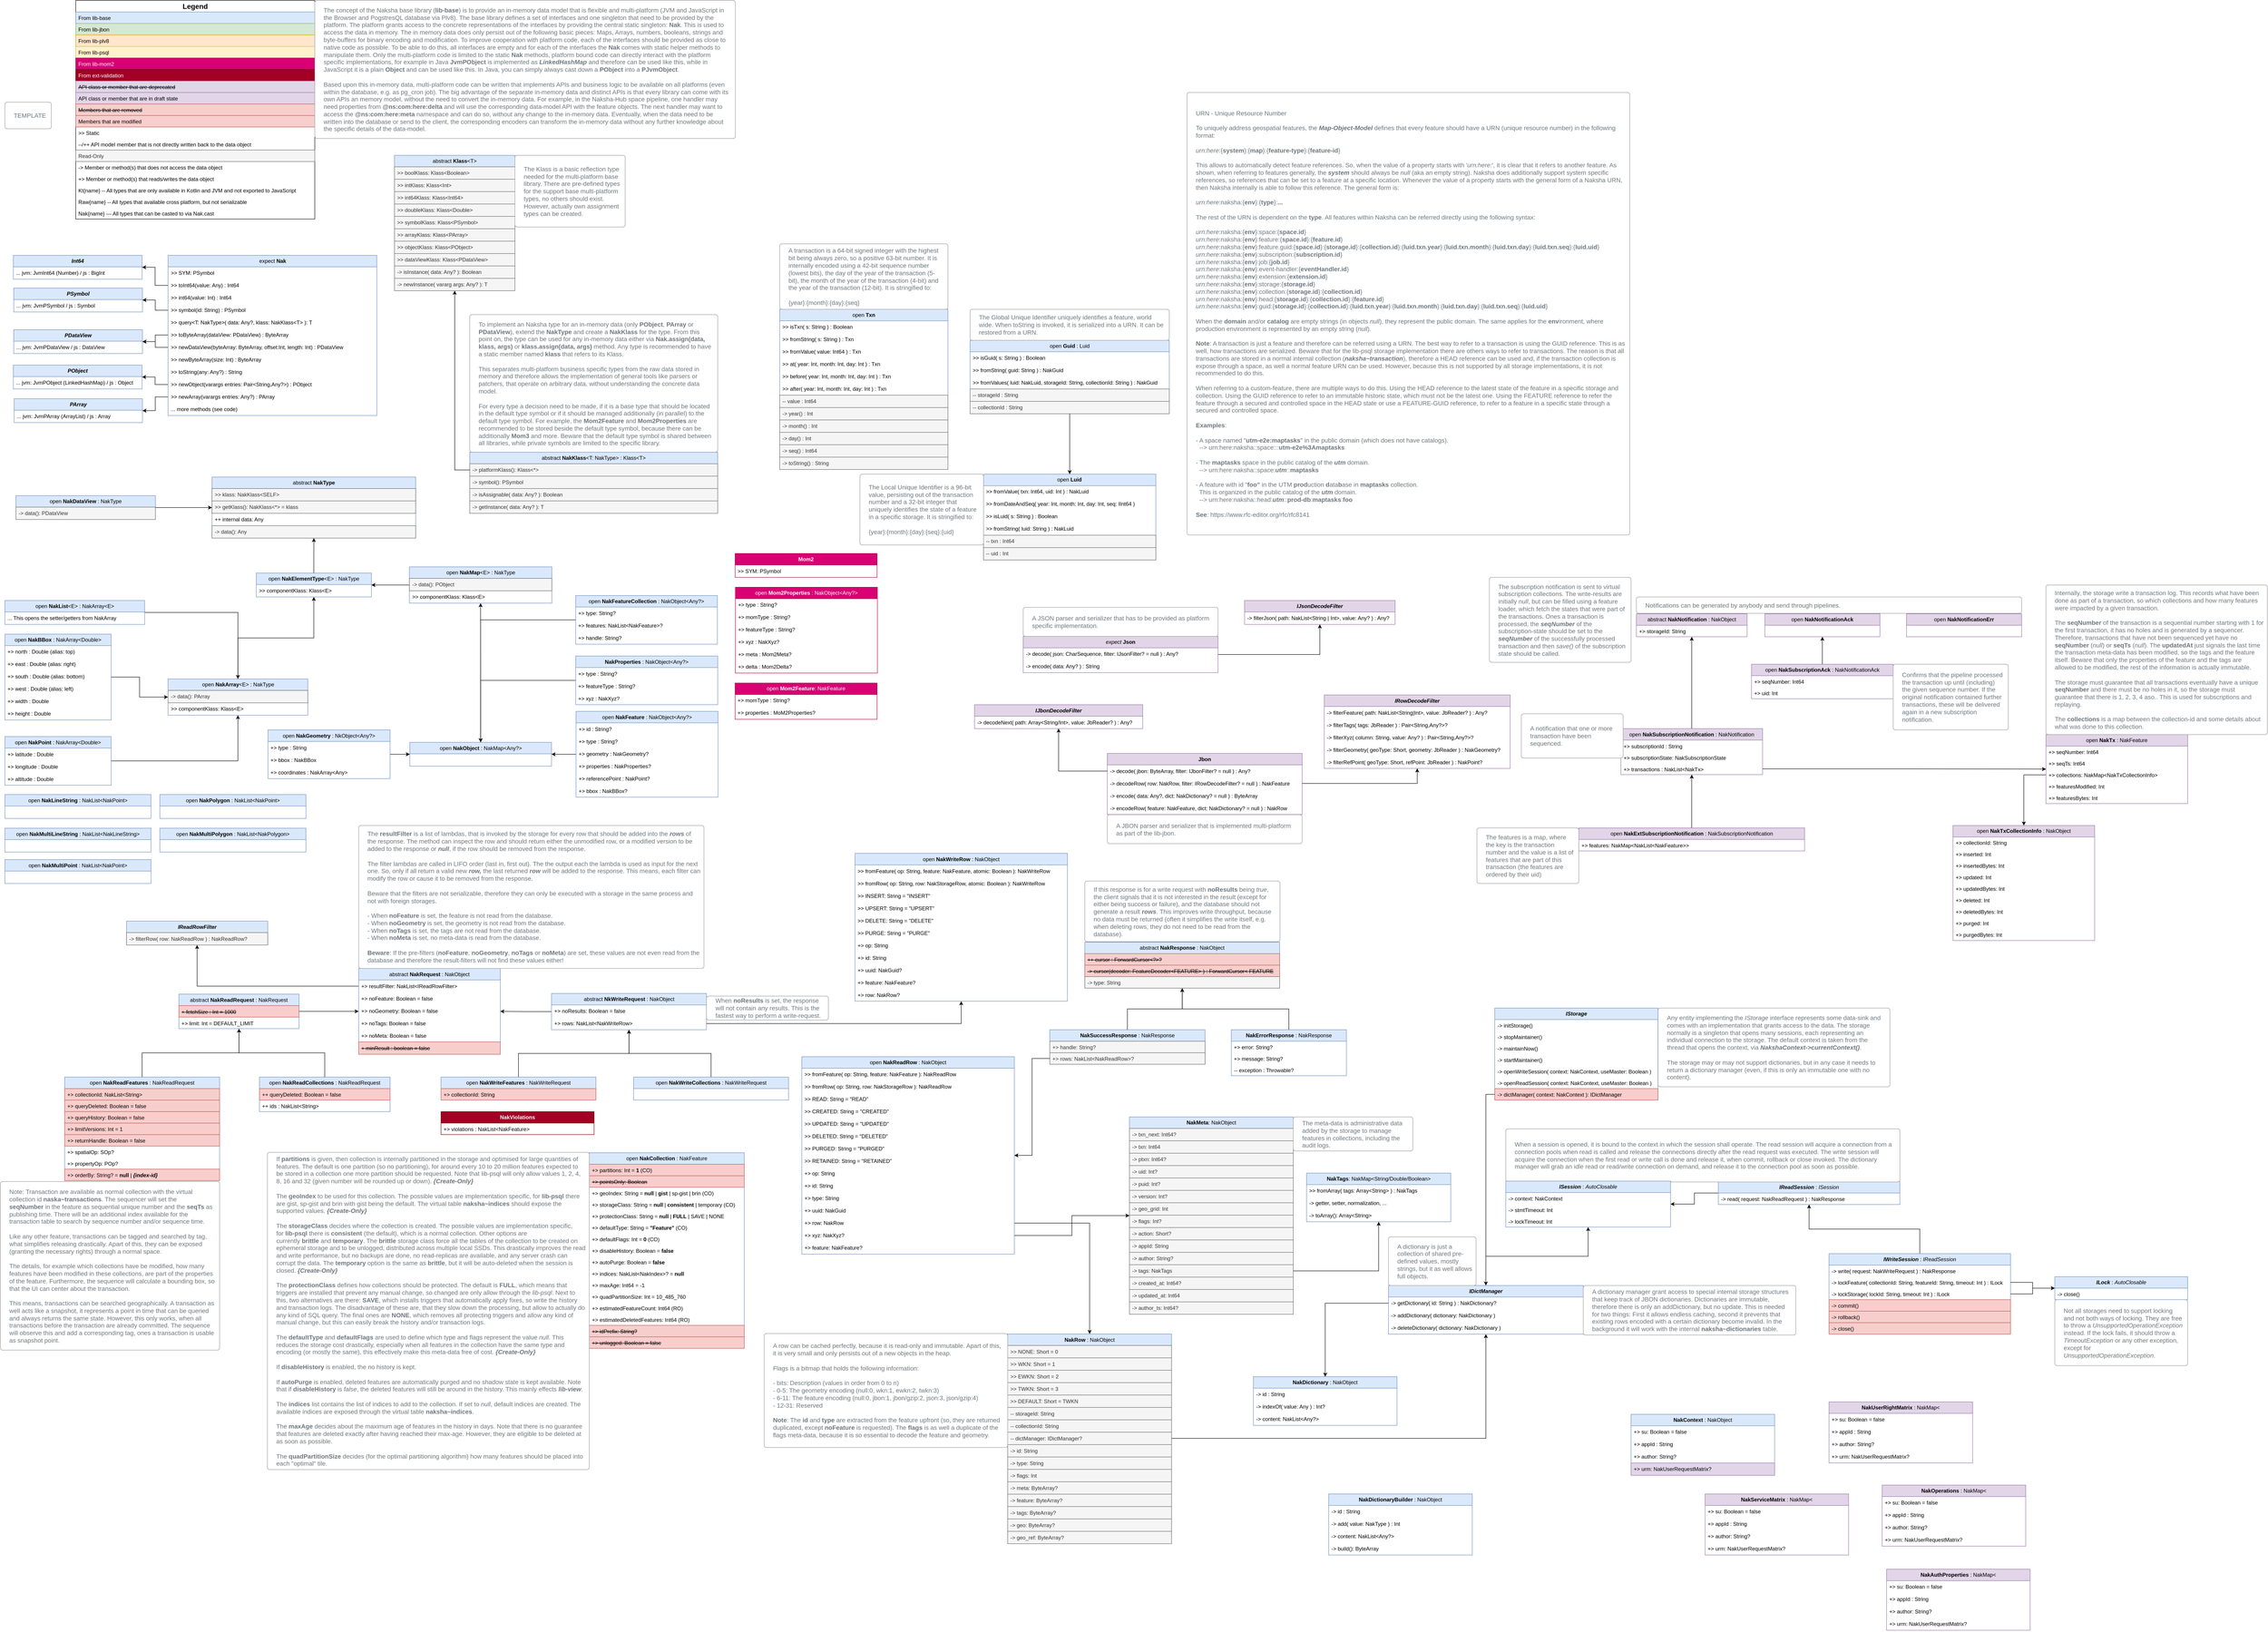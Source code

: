 <mxfile version="22.1.2" type="device">
  <diagram name="Page-1" id="c7558073-3199-34d8-9f00-42111426c3f3">
    <mxGraphModel dx="1742" dy="4128" grid="1" gridSize="10" guides="1" tooltips="1" connect="1" arrows="1" fold="1" page="1" pageScale="1" pageWidth="4681" pageHeight="3300" background="none" math="0" shadow="0">
      <root>
        <mxCell id="0" />
        <mxCell id="1" parent="0" />
        <mxCell id="1qYccRmLHqD2nOXxJYSw-202" value="TEMPLATE" style="html=1;shadow=0;dashed=0;shape=mxgraph.bootstrap.rrect;rSize=5;strokeColor=#999999;strokeWidth=1;fillColor=#FFFFFF;fontColor=#6C767D;whiteSpace=wrap;align=left;verticalAlign=middle;spacingLeft=10;fontSize=14;spacing=10;" parent="1" vertex="1">
          <mxGeometry x="30" y="40" width="105" height="60" as="geometry" />
        </mxCell>
        <mxCell id="P7LG4y36yVNv2cbaxUf2-673" style="edgeStyle=orthogonalEdgeStyle;rounded=0;orthogonalLoop=1;jettySize=auto;html=1;" parent="1" source="2r80sXf8cgRXmCBXb2kK-28" target="2r80sXf8cgRXmCBXb2kK-215" edge="1">
          <mxGeometry relative="1" as="geometry" />
        </mxCell>
        <mxCell id="2r80sXf8cgRXmCBXb2kK-28" value="&lt;span style=&quot;border-color: var(--border-color);&quot;&gt;open &lt;b&gt;NakReadFeatures&lt;/b&gt; : NakReadRequest&lt;br&gt;&lt;/span&gt;" style="swimlane;fontStyle=0;childLayout=stackLayout;horizontal=1;startSize=26;fillColor=#dae8fc;horizontalStack=0;resizeParent=1;resizeParentMax=0;resizeLast=0;collapsible=1;marginBottom=0;whiteSpace=wrap;html=1;strokeColor=#6c8ebf;" parent="1" vertex="1">
          <mxGeometry x="165" y="2243" width="350" height="234" as="geometry" />
        </mxCell>
        <mxCell id="2r80sXf8cgRXmCBXb2kK-187" value="+&amp;gt; collectionId: NakList&amp;lt;String&amp;gt;" style="text;strokeColor=#b85450;fillColor=#f8cecc;align=left;verticalAlign=top;spacingLeft=4;spacingRight=4;overflow=hidden;rotatable=0;points=[[0,0.5],[1,0.5]];portConstraint=eastwest;whiteSpace=wrap;html=1;" parent="2r80sXf8cgRXmCBXb2kK-28" vertex="1">
          <mxGeometry y="26" width="350" height="26" as="geometry" />
        </mxCell>
        <mxCell id="2r80sXf8cgRXmCBXb2kK-315" value="+&amp;gt; queryDeleted: Boolean = false" style="text;strokeColor=#b85450;fillColor=#f8cecc;align=left;verticalAlign=top;spacingLeft=4;spacingRight=4;overflow=hidden;rotatable=0;points=[[0,0.5],[1,0.5]];portConstraint=eastwest;whiteSpace=wrap;html=1;" parent="2r80sXf8cgRXmCBXb2kK-28" vertex="1">
          <mxGeometry y="52" width="350" height="26" as="geometry" />
        </mxCell>
        <mxCell id="2r80sXf8cgRXmCBXb2kK-326" value="+&amp;gt; queryHistory: Boolean = false" style="text;strokeColor=#b85450;fillColor=#f8cecc;align=left;verticalAlign=top;spacingLeft=4;spacingRight=4;overflow=hidden;rotatable=0;points=[[0,0.5],[1,0.5]];portConstraint=eastwest;whiteSpace=wrap;html=1;" parent="2r80sXf8cgRXmCBXb2kK-28" vertex="1">
          <mxGeometry y="78" width="350" height="26" as="geometry" />
        </mxCell>
        <mxCell id="C_nnIdQDxCc23Knee7Er-147" value="+&amp;gt; limitVersions: Int = 1" style="text;align=left;verticalAlign=top;spacingLeft=4;spacingRight=4;overflow=hidden;rotatable=0;points=[[0,0.5],[1,0.5]];portConstraint=eastwest;whiteSpace=wrap;html=1;fillColor=#f8cecc;strokeColor=#b85450;" parent="2r80sXf8cgRXmCBXb2kK-28" vertex="1">
          <mxGeometry y="104" width="350" height="26" as="geometry" />
        </mxCell>
        <mxCell id="P7LG4y36yVNv2cbaxUf2-119" value="+&amp;gt; returnHandle: Boolean = false" style="text;strokeColor=#b85450;fillColor=#f8cecc;align=left;verticalAlign=top;spacingLeft=4;spacingRight=4;overflow=hidden;rotatable=0;points=[[0,0.5],[1,0.5]];portConstraint=eastwest;whiteSpace=wrap;html=1;" parent="2r80sXf8cgRXmCBXb2kK-28" vertex="1">
          <mxGeometry y="130" width="350" height="26" as="geometry" />
        </mxCell>
        <mxCell id="2r80sXf8cgRXmCBXb2kK-35" value="+&amp;gt; spatialOp: SOp?" style="text;strokeColor=none;fillColor=none;align=left;verticalAlign=top;spacingLeft=4;spacingRight=4;overflow=hidden;rotatable=0;points=[[0,0.5],[1,0.5]];portConstraint=eastwest;whiteSpace=wrap;html=1;" parent="2r80sXf8cgRXmCBXb2kK-28" vertex="1">
          <mxGeometry y="156" width="350" height="26" as="geometry" />
        </mxCell>
        <mxCell id="2r80sXf8cgRXmCBXb2kK-32" value="+&amp;gt; propertyOp: POp?" style="text;strokeColor=none;fillColor=none;align=left;verticalAlign=top;spacingLeft=4;spacingRight=4;overflow=hidden;rotatable=0;points=[[0,0.5],[1,0.5]];portConstraint=eastwest;whiteSpace=wrap;html=1;" parent="2r80sXf8cgRXmCBXb2kK-28" vertex="1">
          <mxGeometry y="182" width="350" height="26" as="geometry" />
        </mxCell>
        <mxCell id="C_nnIdQDxCc23Knee7Er-48" value="+&amp;gt; orderBy: String? = &lt;b&gt;null&lt;/b&gt; |&lt;b&gt;&lt;i&gt; {index-id}&lt;/i&gt;&lt;/b&gt;" style="text;align=left;verticalAlign=top;spacingLeft=4;spacingRight=4;overflow=hidden;rotatable=0;points=[[0,0.5],[1,0.5]];portConstraint=eastwest;whiteSpace=wrap;html=1;fillColor=#f8cecc;strokeColor=#b85450;" parent="2r80sXf8cgRXmCBXb2kK-28" vertex="1">
          <mxGeometry y="208" width="350" height="26" as="geometry" />
        </mxCell>
        <mxCell id="P7LG4y36yVNv2cbaxUf2-125" style="edgeStyle=orthogonalEdgeStyle;rounded=0;orthogonalLoop=1;jettySize=auto;html=1;" parent="1" source="2r80sXf8cgRXmCBXb2kK-63" target="2r80sXf8cgRXmCBXb2kK-207" edge="1">
          <mxGeometry relative="1" as="geometry" />
        </mxCell>
        <mxCell id="P7LG4y36yVNv2cbaxUf2-674" style="edgeStyle=orthogonalEdgeStyle;rounded=0;orthogonalLoop=1;jettySize=auto;html=1;" parent="1" source="2r80sXf8cgRXmCBXb2kK-167" target="2r80sXf8cgRXmCBXb2kK-215" edge="1">
          <mxGeometry relative="1" as="geometry" />
        </mxCell>
        <mxCell id="2r80sXf8cgRXmCBXb2kK-167" value="&lt;span style=&quot;border-color: var(--border-color);&quot;&gt;open &lt;b&gt;NakReadCollections&lt;/b&gt; : NakReadRequest&lt;br&gt;&lt;/span&gt;" style="swimlane;fontStyle=0;childLayout=stackLayout;horizontal=1;startSize=26;fillColor=#dae8fc;horizontalStack=0;resizeParent=1;resizeParentMax=0;resizeLast=0;collapsible=1;marginBottom=0;whiteSpace=wrap;html=1;strokeColor=#6c8ebf;" parent="1" vertex="1">
          <mxGeometry x="605" y="2243" width="295" height="78" as="geometry" />
        </mxCell>
        <mxCell id="2r80sXf8cgRXmCBXb2kK-325" value="++ queryDeleted: Boolean = false" style="text;align=left;verticalAlign=top;spacingLeft=4;spacingRight=4;overflow=hidden;rotatable=0;points=[[0,0.5],[1,0.5]];portConstraint=eastwest;whiteSpace=wrap;html=1;fillColor=#f8cecc;strokeColor=#b85450;" parent="2r80sXf8cgRXmCBXb2kK-167" vertex="1">
          <mxGeometry y="26" width="295" height="26" as="geometry" />
        </mxCell>
        <mxCell id="2r80sXf8cgRXmCBXb2kK-170" value="++ ids : NakList&amp;lt;String&amp;gt;" style="text;strokeColor=none;fillColor=none;align=left;verticalAlign=top;spacingLeft=4;spacingRight=4;overflow=hidden;rotatable=0;points=[[0,0.5],[1,0.5]];portConstraint=eastwest;whiteSpace=wrap;html=1;" parent="2r80sXf8cgRXmCBXb2kK-167" vertex="1">
          <mxGeometry y="52" width="295" height="26" as="geometry" />
        </mxCell>
        <mxCell id="2r80sXf8cgRXmCBXb2kK-192" value="&lt;span style=&quot;border-color: var(--border-color);&quot;&gt;abstract &lt;b&gt;NakResponse&lt;/b&gt; : NakObject&lt;br&gt;&lt;/span&gt;" style="swimlane;fontStyle=0;childLayout=stackLayout;horizontal=1;startSize=26;fillColor=#dae8fc;horizontalStack=0;resizeParent=1;resizeParentMax=0;resizeLast=0;collapsible=1;marginBottom=0;whiteSpace=wrap;html=1;strokeColor=#6c8ebf;" parent="1" vertex="1">
          <mxGeometry x="2469.2" y="1938.0" width="440" height="104" as="geometry" />
        </mxCell>
        <mxCell id="b-pf2QdRWkK3xm46wam7-1" value="&lt;strike&gt;++ cursor : ForwardCursor&amp;lt;?&amp;gt;?&lt;/strike&gt;" style="text;strokeColor=#b85450;fillColor=#f8cecc;align=left;verticalAlign=top;spacingLeft=4;spacingRight=4;overflow=hidden;rotatable=0;points=[[0,0.5],[1,0.5]];portConstraint=eastwest;whiteSpace=wrap;html=1;" parent="2r80sXf8cgRXmCBXb2kK-192" vertex="1">
          <mxGeometry y="26" width="440" height="26" as="geometry" />
        </mxCell>
        <mxCell id="b-pf2QdRWkK3xm46wam7-2" value="&lt;strike&gt;-&amp;gt; cursor(decoder: FeatureDecoder&amp;lt;FEATURE&amp;gt; ) : ForwardCursor&amp;lt;&amp;nbsp;FEATURE &amp;gt;&lt;/strike&gt;" style="text;strokeColor=#b85450;fillColor=#f8cecc;align=left;verticalAlign=top;spacingLeft=4;spacingRight=4;overflow=hidden;rotatable=0;points=[[0,0.5],[1,0.5]];portConstraint=eastwest;whiteSpace=wrap;html=1;" parent="2r80sXf8cgRXmCBXb2kK-192" vertex="1">
          <mxGeometry y="52" width="440" height="26" as="geometry" />
        </mxCell>
        <mxCell id="P7LG4y36yVNv2cbaxUf2-653" value="-&amp;gt; type: String" style="text;strokeColor=#666666;fillColor=#f5f5f5;align=left;verticalAlign=top;spacingLeft=4;spacingRight=4;overflow=hidden;rotatable=0;points=[[0,0.5],[1,0.5]];portConstraint=eastwest;whiteSpace=wrap;html=1;fontColor=#333333;" parent="2r80sXf8cgRXmCBXb2kK-192" vertex="1">
          <mxGeometry y="78" width="440" height="26" as="geometry" />
        </mxCell>
        <mxCell id="P7LG4y36yVNv2cbaxUf2-659" style="edgeStyle=orthogonalEdgeStyle;rounded=0;orthogonalLoop=1;jettySize=auto;html=1;" parent="1" source="2r80sXf8cgRXmCBXb2kK-207" target="ji72XSmRw8APm09SylYo-29" edge="1">
          <mxGeometry relative="1" as="geometry" />
        </mxCell>
        <mxCell id="2r80sXf8cgRXmCBXb2kK-207" value="&lt;span style=&quot;border-color: var(--border-color);&quot;&gt;abstract &lt;b&gt;NkWriteRequest&lt;/b&gt; : NakObject&lt;br&gt;&lt;/span&gt;" style="swimlane;fontStyle=0;childLayout=stackLayout;horizontal=1;startSize=26;fillColor=#dae8fc;horizontalStack=0;resizeParent=1;resizeParentMax=0;resizeLast=0;collapsible=1;marginBottom=0;whiteSpace=wrap;html=1;strokeColor=#6c8ebf;" parent="1" vertex="1">
          <mxGeometry x="1264.64" y="2054" width="350" height="82" as="geometry" />
        </mxCell>
        <mxCell id="8fjC0QTDsI_MNkPcusRU-2" value="+&amp;gt; noResults: Boolean = false" style="text;align=left;verticalAlign=top;spacingLeft=4;spacingRight=4;overflow=hidden;rotatable=0;points=[[0,0.5],[1,0.5]];portConstraint=eastwest;whiteSpace=wrap;html=1;" parent="2r80sXf8cgRXmCBXb2kK-207" vertex="1">
          <mxGeometry y="26" width="350" height="28" as="geometry" />
        </mxCell>
        <mxCell id="cOuOxfN4X3Rvot8ub-zh-30" value="+&amp;gt; rows: NakList&amp;lt;NakWriteRow&amp;gt;" style="text;align=left;verticalAlign=top;spacingLeft=4;spacingRight=4;overflow=hidden;rotatable=0;points=[[0,0.5],[1,0.5]];portConstraint=eastwest;whiteSpace=wrap;html=1;" parent="2r80sXf8cgRXmCBXb2kK-207" vertex="1">
          <mxGeometry y="54" width="350" height="28" as="geometry" />
        </mxCell>
        <mxCell id="P7LG4y36yVNv2cbaxUf2-656" style="edgeStyle=orthogonalEdgeStyle;rounded=0;orthogonalLoop=1;jettySize=auto;html=1;" parent="1" source="2r80sXf8cgRXmCBXb2kK-215" target="ji72XSmRw8APm09SylYo-29" edge="1">
          <mxGeometry relative="1" as="geometry" />
        </mxCell>
        <mxCell id="2r80sXf8cgRXmCBXb2kK-215" value="&lt;span style=&quot;border-color: var(--border-color);&quot;&gt;abstract &lt;b&gt;NakReadRequest&lt;/b&gt; : NakRequest&lt;br&gt;&lt;/span&gt;" style="swimlane;fontStyle=0;childLayout=stackLayout;horizontal=1;startSize=26;fillColor=#dae8fc;horizontalStack=0;resizeParent=1;resizeParentMax=0;resizeLast=0;collapsible=1;marginBottom=0;whiteSpace=wrap;html=1;strokeColor=#6c8ebf;" parent="1" vertex="1">
          <mxGeometry x="423.08" y="2055.5" width="271.43" height="78" as="geometry" />
        </mxCell>
        <mxCell id="2r80sXf8cgRXmCBXb2kK-183" value="&lt;strike&gt;+ fetchSize : Int = 1000&lt;/strike&gt;" style="text;align=left;verticalAlign=top;spacingLeft=4;spacingRight=4;overflow=hidden;rotatable=0;points=[[0,0.5],[1,0.5]];portConstraint=eastwest;whiteSpace=wrap;html=1;fillColor=#f8cecc;strokeColor=#b85450;" parent="2r80sXf8cgRXmCBXb2kK-215" vertex="1">
          <mxGeometry y="26" width="271.43" height="26" as="geometry" />
        </mxCell>
        <mxCell id="C_nnIdQDxCc23Knee7Er-44" value="+&amp;gt; limit: Int = DEFAULT_LIMIT" style="text;strokeColor=none;fillColor=none;align=left;verticalAlign=top;spacingLeft=4;spacingRight=4;overflow=hidden;rotatable=0;points=[[0,0.5],[1,0.5]];portConstraint=eastwest;whiteSpace=wrap;html=1;" parent="2r80sXf8cgRXmCBXb2kK-215" vertex="1">
          <mxGeometry y="52" width="271.43" height="26" as="geometry" />
        </mxCell>
        <mxCell id="P7LG4y36yVNv2cbaxUf2-697" style="edgeStyle=orthogonalEdgeStyle;rounded=0;orthogonalLoop=1;jettySize=auto;html=1;" parent="1" source="2r80sXf8cgRXmCBXb2kK-228" target="2r80sXf8cgRXmCBXb2kK-192" edge="1">
          <mxGeometry relative="1" as="geometry" />
        </mxCell>
        <mxCell id="2r80sXf8cgRXmCBXb2kK-228" value="&lt;span style=&quot;border-color: var(--border-color);&quot;&gt;&lt;b&gt;NakSuccessResponse&lt;/b&gt; : NakResponse&lt;br&gt;&lt;/span&gt;" style="swimlane;fontStyle=0;childLayout=stackLayout;horizontal=1;startSize=26;fillColor=#dae8fc;horizontalStack=0;resizeParent=1;resizeParentMax=0;resizeLast=0;collapsible=1;marginBottom=0;whiteSpace=wrap;html=1;strokeColor=#6c8ebf;" parent="1" vertex="1">
          <mxGeometry x="2390.0" y="2136" width="350.8" height="78" as="geometry" />
        </mxCell>
        <mxCell id="P7LG4y36yVNv2cbaxUf2-698" value="+&amp;gt; handle: String?" style="text;strokeColor=#666666;fillColor=#f5f5f5;align=left;verticalAlign=top;spacingLeft=4;spacingRight=4;overflow=hidden;rotatable=0;points=[[0,0.5],[1,0.5]];portConstraint=eastwest;whiteSpace=wrap;html=1;fontColor=#333333;" parent="2r80sXf8cgRXmCBXb2kK-228" vertex="1">
          <mxGeometry y="26" width="350.8" height="26" as="geometry" />
        </mxCell>
        <mxCell id="P7LG4y36yVNv2cbaxUf2-650" value="+&amp;gt; rows: NakList&amp;lt;NakReadRow&amp;gt;?" style="text;strokeColor=#666666;fillColor=#f5f5f5;align=left;verticalAlign=top;spacingLeft=4;spacingRight=4;overflow=hidden;rotatable=0;points=[[0,0.5],[1,0.5]];portConstraint=eastwest;whiteSpace=wrap;html=1;fontColor=#333333;" parent="2r80sXf8cgRXmCBXb2kK-228" vertex="1">
          <mxGeometry y="52" width="350.8" height="26" as="geometry" />
        </mxCell>
        <mxCell id="P7LG4y36yVNv2cbaxUf2-115" style="edgeStyle=orthogonalEdgeStyle;rounded=0;orthogonalLoop=1;jettySize=auto;html=1;" parent="1" source="2r80sXf8cgRXmCBXb2kK-63" target="2r80sXf8cgRXmCBXb2kK-207" edge="1">
          <mxGeometry relative="1" as="geometry" />
        </mxCell>
        <mxCell id="P7LG4y36yVNv2cbaxUf2-726" style="edgeStyle=orthogonalEdgeStyle;rounded=0;orthogonalLoop=1;jettySize=auto;html=1;" parent="1" source="2r80sXf8cgRXmCBXb2kK-251" target="2r80sXf8cgRXmCBXb2kK-207" edge="1">
          <mxGeometry relative="1" as="geometry" />
        </mxCell>
        <mxCell id="2r80sXf8cgRXmCBXb2kK-251" value="&lt;span style=&quot;border-color: var(--border-color);&quot;&gt;open &lt;b&gt;NakWriteCollections&lt;/b&gt; : NakWriteRequest&lt;br&gt;&lt;/span&gt;" style="swimlane;fontStyle=0;childLayout=stackLayout;horizontal=1;startSize=26;fillColor=#dae8fc;horizontalStack=0;resizeParent=1;resizeParentMax=0;resizeLast=0;collapsible=1;marginBottom=0;whiteSpace=wrap;html=1;strokeColor=#6c8ebf;" parent="1" vertex="1">
          <mxGeometry x="1450" y="2243" width="350" height="52" as="geometry" />
        </mxCell>
        <mxCell id="bkxJdcmxccUSYZqPa4WW-12" value="&lt;span style=&quot;border-color: var(--border-color);&quot;&gt;abstract &lt;b&gt;NakNotification&lt;/b&gt; : NakObject&lt;br&gt;&lt;/span&gt;" style="swimlane;fontStyle=0;childLayout=stackLayout;horizontal=1;startSize=26;fillColor=#e1d5e7;horizontalStack=0;resizeParent=1;resizeParentMax=0;resizeLast=0;collapsible=1;marginBottom=0;whiteSpace=wrap;html=1;strokeColor=#9673a6;" parent="1" vertex="1">
          <mxGeometry x="3715" y="1196" width="250" height="52" as="geometry" />
        </mxCell>
        <mxCell id="UfRl3wJBrGC50zkCGHNN-28" value="+&amp;gt; storageId: String" style="text;strokeColor=none;fillColor=none;align=left;verticalAlign=top;spacingLeft=4;spacingRight=4;overflow=hidden;rotatable=0;points=[[0,0.5],[1,0.5]];portConstraint=eastwest;whiteSpace=wrap;html=1;" vertex="1" parent="bkxJdcmxccUSYZqPa4WW-12">
          <mxGeometry y="26" width="250" height="26" as="geometry" />
        </mxCell>
        <mxCell id="bkxJdcmxccUSYZqPa4WW-16" value="&lt;span style=&quot;border-color: var(--border-color);&quot;&gt;open &lt;b&gt;NakNotificationAck&lt;/b&gt;&lt;br&gt;&lt;/span&gt;" style="swimlane;fontStyle=0;childLayout=stackLayout;horizontal=1;startSize=26;fillColor=#e1d5e7;horizontalStack=0;resizeParent=1;resizeParentMax=0;resizeLast=0;collapsible=1;marginBottom=0;whiteSpace=wrap;html=1;strokeColor=#9673a6;" parent="1" vertex="1">
          <mxGeometry x="4005" y="1196" width="260" height="52" as="geometry" />
        </mxCell>
        <mxCell id="ji72XSmRw8APm09SylYo-29" value="&lt;span style=&quot;border-color: var(--border-color);&quot;&gt;abstract &lt;b&gt;NakRequest&lt;/b&gt; : NakObject&lt;br&gt;&lt;/span&gt;" style="swimlane;fontStyle=0;childLayout=stackLayout;horizontal=1;startSize=26;fillColor=#dae8fc;horizontalStack=0;resizeParent=1;resizeParentMax=0;resizeLast=0;collapsible=1;marginBottom=0;whiteSpace=wrap;html=1;strokeColor=#6c8ebf;" parent="1" vertex="1">
          <mxGeometry x="828.99" y="1997.5" width="320" height="194" as="geometry" />
        </mxCell>
        <mxCell id="8fjC0QTDsI_MNkPcusRU-35" value="+&amp;gt; resultFilter: NakList&amp;lt;IReadRowFilter&amp;gt;" style="text;align=left;verticalAlign=top;spacingLeft=4;spacingRight=4;overflow=hidden;rotatable=0;points=[[0,0.5],[1,0.5]];portConstraint=eastwest;whiteSpace=wrap;html=1;gradientDirection=east;rounded=0;shadow=0;glass=0;" parent="ji72XSmRw8APm09SylYo-29" vertex="1">
          <mxGeometry y="26" width="320" height="28" as="geometry" />
        </mxCell>
        <mxCell id="PtreMAfRORDTyX6bqiL5-63" value="+&amp;gt; noFeature: Boolean = false" style="text;align=left;verticalAlign=top;spacingLeft=4;spacingRight=4;overflow=hidden;rotatable=0;points=[[0,0.5],[1,0.5]];portConstraint=eastwest;whiteSpace=wrap;html=1;" parent="ji72XSmRw8APm09SylYo-29" vertex="1">
          <mxGeometry y="54" width="320" height="28" as="geometry" />
        </mxCell>
        <mxCell id="PtreMAfRORDTyX6bqiL5-62" value="+&amp;gt; noGeometry: Boolean = false" style="text;align=left;verticalAlign=top;spacingLeft=4;spacingRight=4;overflow=hidden;rotatable=0;points=[[0,0.5],[1,0.5]];portConstraint=eastwest;whiteSpace=wrap;html=1;" parent="ji72XSmRw8APm09SylYo-29" vertex="1">
          <mxGeometry y="82" width="320" height="28" as="geometry" />
        </mxCell>
        <mxCell id="PtreMAfRORDTyX6bqiL5-87" value="+&amp;gt; noTags: Boolean = false" style="text;align=left;verticalAlign=top;spacingLeft=4;spacingRight=4;overflow=hidden;rotatable=0;points=[[0,0.5],[1,0.5]];portConstraint=eastwest;whiteSpace=wrap;html=1;" parent="ji72XSmRw8APm09SylYo-29" vertex="1">
          <mxGeometry y="110" width="320" height="28" as="geometry" />
        </mxCell>
        <mxCell id="PtreMAfRORDTyX6bqiL5-90" value="+&amp;gt; noMeta: Boolean = false" style="text;align=left;verticalAlign=top;spacingLeft=4;spacingRight=4;overflow=hidden;rotatable=0;points=[[0,0.5],[1,0.5]];portConstraint=eastwest;whiteSpace=wrap;html=1;" parent="ji72XSmRw8APm09SylYo-29" vertex="1">
          <mxGeometry y="138" width="320" height="28" as="geometry" />
        </mxCell>
        <mxCell id="MKYL6SD2OeAfUIFWeQ2m-57" value="&lt;strike&gt;+ minResult : boolean = false&lt;/strike&gt;" style="text;strokeColor=#b85450;fillColor=#f8cecc;align=left;verticalAlign=top;spacingLeft=4;spacingRight=4;overflow=hidden;rotatable=0;points=[[0,0.5],[1,0.5]];portConstraint=eastwest;whiteSpace=wrap;html=1;" parent="ji72XSmRw8APm09SylYo-29" vertex="1">
          <mxGeometry y="166" width="320" height="28" as="geometry" />
        </mxCell>
        <mxCell id="ji72XSmRw8APm09SylYo-62" value="&lt;span style=&quot;border-color: var(--border-color);&quot;&gt;&lt;b&gt;NakViolations&lt;/b&gt;&lt;br&gt;&lt;/span&gt;" style="swimlane;fontStyle=0;childLayout=stackLayout;horizontal=1;startSize=26;fillColor=#a20025;horizontalStack=0;resizeParent=1;resizeParentMax=0;resizeLast=0;collapsible=1;marginBottom=0;whiteSpace=wrap;html=1;strokeColor=#6F0000;fontColor=#ffffff;" parent="1" vertex="1">
          <mxGeometry x="1015" y="2321" width="345.8" height="52" as="geometry" />
        </mxCell>
        <mxCell id="ji72XSmRw8APm09SylYo-66" value="+&amp;gt; violations : NakList&amp;lt;NakFeature&amp;gt;" style="text;strokeColor=none;fillColor=none;align=left;verticalAlign=top;spacingLeft=4;spacingRight=4;overflow=hidden;rotatable=0;points=[[0,0.5],[1,0.5]];portConstraint=eastwest;whiteSpace=wrap;html=1;" parent="ji72XSmRw8APm09SylYo-62" vertex="1">
          <mxGeometry y="26" width="345.8" height="26" as="geometry" />
        </mxCell>
        <mxCell id="C_nnIdQDxCc23Knee7Er-187" value="The &lt;b&gt;resultFilter&lt;/b&gt; is a list of lambdas, that is invoked by the storage for every row that should be added into the &lt;i&gt;&lt;b&gt;rows&lt;/b&gt;&lt;/i&gt; of the response. The method can inspect the row and should return either the unmodified row, or a modified version to be added to the response or&amp;nbsp;&lt;i&gt;&lt;b&gt;null&lt;/b&gt;&lt;/i&gt;, if the row should be removed from the response.&lt;br&gt;&lt;br&gt;The filter lambdas are called in LIFO order (last in, first out). The the output each the lambda is used as input for the next one. So, only if all return a valid new&amp;nbsp;&lt;b&gt;&lt;i&gt;row,&lt;/i&gt;&lt;/b&gt; the last returned&amp;nbsp;&lt;i&gt;&lt;b&gt;row&lt;/b&gt;&lt;/i&gt; will be added to the response. This means, each filter can modify the row or cause it to be removed from the response.&lt;br&gt;&lt;br&gt;Beware that the filters are not serializable, therefore they can only be executed with a storage in the same process and not with foreign storages.&lt;br&gt;&lt;br&gt;- When&amp;nbsp;&lt;b style=&quot;border-color: var(--border-color);&quot;&gt;noFeature&lt;/b&gt;&amp;nbsp;is set, the feature is not read from the database.&lt;br&gt;- When&amp;nbsp;&lt;b style=&quot;border-color: var(--border-color);&quot;&gt;noGeometry&lt;/b&gt;&amp;nbsp;is set, the geometry is not read from the database.&lt;br style=&quot;border-color: var(--border-color);&quot;&gt;- When&amp;nbsp;&lt;b style=&quot;border-color: var(--border-color);&quot;&gt;noTags&lt;/b&gt;&amp;nbsp;is set, the tags are not read from the database.&lt;br&gt;- When&amp;nbsp;&lt;b style=&quot;border-color: var(--border-color);&quot;&gt;noMeta&lt;/b&gt;&amp;nbsp;is set, no meta-data is read from the database.&lt;br&gt;&lt;br&gt;&lt;b&gt;Beware&lt;/b&gt;: If the pre-filters (&lt;b&gt;noFeature&lt;/b&gt;, &lt;b&gt;noGeometry&lt;/b&gt;, &lt;b&gt;noTags&lt;/b&gt; or &lt;b&gt;noMeta&lt;/b&gt;) are set, these values are not even read from the database and therefore the result-filters will not find these values either!" style="html=1;shadow=0;dashed=0;shape=mxgraph.bootstrap.rrect;rSize=5;strokeColor=#999999;strokeWidth=1;fillColor=#FFFFFF;fontColor=#6C767D;whiteSpace=wrap;align=left;verticalAlign=middle;spacingLeft=10;fontSize=14;spacing=10;" parent="1" vertex="1">
          <mxGeometry x="828.99" y="1674.48" width="780" height="323.02" as="geometry" />
        </mxCell>
        <mxCell id="C_nnIdQDxCc23Knee7Er-189" style="edgeStyle=orthogonalEdgeStyle;rounded=0;orthogonalLoop=1;jettySize=auto;html=1;" parent="1" source="bkxJdcmxccUSYZqPa4WW-7" target="bkxJdcmxccUSYZqPa4WW-12" edge="1">
          <mxGeometry relative="1" as="geometry" />
        </mxCell>
        <mxCell id="8fjC0QTDsI_MNkPcusRU-3" value="If this response is for a write request with&amp;nbsp;&lt;b&gt;noResults&lt;/b&gt;&amp;nbsp;being&amp;nbsp;&lt;i&gt;true&lt;/i&gt;, the client signals that it is not interested in the result (except for either being success or failure), and the database should not generate a result&amp;nbsp;&lt;b&gt;&lt;i&gt;rows&lt;/i&gt;&lt;/b&gt;. This improves write throughput, because no data must be returned (often it simplifies the write itself, e.g. when deleting rows, they do not need to be read from the database)." style="html=1;shadow=0;dashed=0;shape=mxgraph.bootstrap.rrect;rSize=5;strokeColor=#999999;strokeWidth=1;fillColor=#FFFFFF;fontColor=#6C767D;whiteSpace=wrap;align=left;verticalAlign=middle;spacingLeft=10;fontSize=14;spacing=10;" parent="1" vertex="1">
          <mxGeometry x="2469.2" y="1800" width="440.8" height="137" as="geometry" />
        </mxCell>
        <mxCell id="8fjC0QTDsI_MNkPcusRU-24" style="edgeStyle=orthogonalEdgeStyle;rounded=0;orthogonalLoop=1;jettySize=auto;html=1;" parent="1" source="C_nnIdQDxCc23Knee7Er-8" target="C_nnIdQDxCc23Knee7Er-24" edge="1">
          <mxGeometry relative="1" as="geometry" />
        </mxCell>
        <mxCell id="P7LG4y36yVNv2cbaxUf2-787" style="edgeStyle=orthogonalEdgeStyle;rounded=0;orthogonalLoop=1;jettySize=auto;html=1;" parent="1" source="P7LG4y36yVNv2cbaxUf2-2" target="P7LG4y36yVNv2cbaxUf2-774" edge="1">
          <mxGeometry relative="1" as="geometry" />
        </mxCell>
        <mxCell id="P7LG4y36yVNv2cbaxUf2-2" value="&lt;span style=&quot;border-color: var(--border-color);&quot;&gt;&lt;b&gt;&lt;i&gt;IReadSession&lt;/i&gt;&lt;/b&gt; : &lt;i&gt;ISession&lt;/i&gt;&lt;/span&gt;" style="swimlane;fontStyle=0;childLayout=stackLayout;horizontal=1;startSize=26;fillColor=#dae8fc;horizontalStack=0;resizeParent=1;resizeParentMax=0;resizeLast=0;collapsible=1;marginBottom=0;whiteSpace=wrap;html=1;strokeColor=#6c8ebf;" parent="1" vertex="1">
          <mxGeometry x="3900" y="2479" width="410" height="52" as="geometry" />
        </mxCell>
        <mxCell id="P7LG4y36yVNv2cbaxUf2-6" value="-&amp;gt; read( request: NakReadRequest ) : NakResponse" style="text;strokeColor=none;fillColor=none;align=left;verticalAlign=top;spacingLeft=4;spacingRight=4;overflow=hidden;rotatable=0;points=[[0,0.5],[1,0.5]];portConstraint=eastwest;whiteSpace=wrap;html=1;" parent="P7LG4y36yVNv2cbaxUf2-2" vertex="1">
          <mxGeometry y="26" width="410" height="26" as="geometry" />
        </mxCell>
        <mxCell id="P7LG4y36yVNv2cbaxUf2-8" value="When a session is opened, it is bound to the context in which the session shall operate. The read session will acquire a connection from a connection pools when read is called and release the connections directly after the read request was executed. The write session will acquire the connection when the first read or write call is done and release it, when commit, rollback or close invoked. The dictionary manager will grab an idle read or read/write connection on demand, and release it to the connection pool as soon as possible." style="html=1;shadow=0;dashed=0;shape=mxgraph.bootstrap.rrect;rSize=5;strokeColor=#999999;strokeWidth=1;fillColor=#FFFFFF;fontColor=#6C767D;whiteSpace=wrap;align=left;verticalAlign=middle;spacingLeft=10;fontSize=14;spacing=10;" parent="1" vertex="1">
          <mxGeometry x="3420" y="2360" width="890" height="120" as="geometry" />
        </mxCell>
        <mxCell id="P7LG4y36yVNv2cbaxUf2-788" style="edgeStyle=orthogonalEdgeStyle;rounded=0;orthogonalLoop=1;jettySize=auto;html=1;" parent="1" source="P7LG4y36yVNv2cbaxUf2-9" target="P7LG4y36yVNv2cbaxUf2-2" edge="1">
          <mxGeometry relative="1" as="geometry" />
        </mxCell>
        <mxCell id="P7LG4y36yVNv2cbaxUf2-9" value="&lt;span style=&quot;border-color: var(--border-color);&quot;&gt;&lt;b&gt;&lt;i&gt;IWriteSession&lt;/i&gt;&lt;/b&gt; : &lt;i&gt;IReadSession&lt;/i&gt;&lt;/span&gt;" style="swimlane;fontStyle=0;childLayout=stackLayout;horizontal=1;startSize=26;fillColor=#dae8fc;horizontalStack=0;resizeParent=1;resizeParentMax=0;resizeLast=0;collapsible=1;marginBottom=0;whiteSpace=wrap;html=1;strokeColor=#6c8ebf;" parent="1" vertex="1">
          <mxGeometry x="4150" y="2642" width="410" height="182" as="geometry" />
        </mxCell>
        <mxCell id="P7LG4y36yVNv2cbaxUf2-10" value="-&amp;gt; write( request: NakWriteRequest ) : NakResponse" style="text;strokeColor=none;fillColor=none;align=left;verticalAlign=top;spacingLeft=4;spacingRight=4;overflow=hidden;rotatable=0;points=[[0,0.5],[1,0.5]];portConstraint=eastwest;whiteSpace=wrap;html=1;" parent="P7LG4y36yVNv2cbaxUf2-9" vertex="1">
          <mxGeometry y="26" width="410" height="26" as="geometry" />
        </mxCell>
        <mxCell id="P7LG4y36yVNv2cbaxUf2-11" value="-&amp;gt; lockFeature( collectionId: String, featureId: String, timeout: Int ) : ILock" style="text;strokeColor=none;fillColor=none;align=left;verticalAlign=top;spacingLeft=4;spacingRight=4;overflow=hidden;rotatable=0;points=[[0,0.5],[1,0.5]];portConstraint=eastwest;whiteSpace=wrap;html=1;" parent="P7LG4y36yVNv2cbaxUf2-9" vertex="1">
          <mxGeometry y="52" width="410" height="26" as="geometry" />
        </mxCell>
        <mxCell id="P7LG4y36yVNv2cbaxUf2-12" value="-&amp;gt; lockStorage( lockId: String, timeout: Int ) : ILock" style="text;strokeColor=none;fillColor=none;align=left;verticalAlign=top;spacingLeft=4;spacingRight=4;overflow=hidden;rotatable=0;points=[[0,0.5],[1,0.5]];portConstraint=eastwest;whiteSpace=wrap;html=1;" parent="P7LG4y36yVNv2cbaxUf2-9" vertex="1">
          <mxGeometry y="78" width="410" height="26" as="geometry" />
        </mxCell>
        <mxCell id="P7LG4y36yVNv2cbaxUf2-13" value="-&amp;gt; commit()" style="text;strokeColor=#b85450;fillColor=#f8cecc;align=left;verticalAlign=top;spacingLeft=4;spacingRight=4;overflow=hidden;rotatable=0;points=[[0,0.5],[1,0.5]];portConstraint=eastwest;whiteSpace=wrap;html=1;" parent="P7LG4y36yVNv2cbaxUf2-9" vertex="1">
          <mxGeometry y="104" width="410" height="26" as="geometry" />
        </mxCell>
        <mxCell id="P7LG4y36yVNv2cbaxUf2-14" value="-&amp;gt; rollback()" style="text;strokeColor=#b85450;fillColor=#f8cecc;align=left;verticalAlign=top;spacingLeft=4;spacingRight=4;overflow=hidden;rotatable=0;points=[[0,0.5],[1,0.5]];portConstraint=eastwest;whiteSpace=wrap;html=1;" parent="P7LG4y36yVNv2cbaxUf2-9" vertex="1">
          <mxGeometry y="130" width="410" height="26" as="geometry" />
        </mxCell>
        <mxCell id="P7LG4y36yVNv2cbaxUf2-15" value="-&amp;gt; close()" style="text;strokeColor=#b85450;fillColor=#f8cecc;align=left;verticalAlign=top;spacingLeft=4;spacingRight=4;overflow=hidden;rotatable=0;points=[[0,0.5],[1,0.5]];portConstraint=eastwest;whiteSpace=wrap;html=1;" parent="P7LG4y36yVNv2cbaxUf2-9" vertex="1">
          <mxGeometry y="156" width="410" height="26" as="geometry" />
        </mxCell>
        <mxCell id="P7LG4y36yVNv2cbaxUf2-18" value="Any entity implementing the &lt;i&gt;IStorage&lt;/i&gt; interface represents some data-sink and comes with an implementation that grants access to the data. The storage normally is a singleton that opens many sessions, each representing an individual connection to the storage. The default context is taken from the thread that opens the context, via&amp;nbsp;&lt;b style=&quot;border-color: var(--border-color);&quot;&gt;&lt;i style=&quot;border-color: var(--border-color);&quot;&gt;NakshaContext-&amp;gt;currentContext()&lt;/i&gt;&lt;/b&gt;.&lt;br&gt;&lt;br&gt;The storage may or may not support dictionaries, but in any case it needs to return a dictionary manager (even, if this is only an immutable one with no content)." style="html=1;shadow=0;dashed=0;shape=mxgraph.bootstrap.rrect;rSize=5;strokeColor=#999999;strokeWidth=1;fillColor=#FFFFFF;fontColor=#6C767D;whiteSpace=wrap;align=left;verticalAlign=middle;spacingLeft=10;fontSize=14;spacing=10;" parent="1" vertex="1">
          <mxGeometry x="3763.75" y="2087" width="523.75" height="178" as="geometry" />
        </mxCell>
        <mxCell id="P7LG4y36yVNv2cbaxUf2-19" value="&lt;span style=&quot;border-color: var(--border-color);&quot;&gt;&lt;b&gt;&lt;i&gt;IStorage&lt;/i&gt;&lt;/b&gt;&lt;/span&gt;" style="swimlane;fontStyle=0;childLayout=stackLayout;horizontal=1;startSize=26;fillColor=#dae8fc;horizontalStack=0;resizeParent=1;resizeParentMax=0;resizeLast=0;collapsible=1;marginBottom=0;whiteSpace=wrap;html=1;strokeColor=#6c8ebf;" parent="1" vertex="1">
          <mxGeometry x="3395" y="2087" width="368.75" height="208" as="geometry" />
        </mxCell>
        <mxCell id="P7LG4y36yVNv2cbaxUf2-20" value="-&amp;gt; initStorage()" style="text;strokeColor=none;fillColor=none;align=left;verticalAlign=top;spacingLeft=4;spacingRight=4;overflow=hidden;rotatable=0;points=[[0,0.5],[1,0.5]];portConstraint=eastwest;whiteSpace=wrap;html=1;" parent="P7LG4y36yVNv2cbaxUf2-19" vertex="1">
          <mxGeometry y="26" width="368.75" height="26" as="geometry" />
        </mxCell>
        <mxCell id="P7LG4y36yVNv2cbaxUf2-21" value="-&amp;gt; stopMaintainer()" style="text;strokeColor=none;fillColor=none;align=left;verticalAlign=top;spacingLeft=4;spacingRight=4;overflow=hidden;rotatable=0;points=[[0,0.5],[1,0.5]];portConstraint=eastwest;whiteSpace=wrap;html=1;" parent="P7LG4y36yVNv2cbaxUf2-19" vertex="1">
          <mxGeometry y="52" width="368.75" height="26" as="geometry" />
        </mxCell>
        <mxCell id="P7LG4y36yVNv2cbaxUf2-22" value="-&amp;gt; maintainNow()" style="text;strokeColor=none;fillColor=none;align=left;verticalAlign=top;spacingLeft=4;spacingRight=4;overflow=hidden;rotatable=0;points=[[0,0.5],[1,0.5]];portConstraint=eastwest;whiteSpace=wrap;html=1;" parent="P7LG4y36yVNv2cbaxUf2-19" vertex="1">
          <mxGeometry y="78" width="368.75" height="26" as="geometry" />
        </mxCell>
        <mxCell id="P7LG4y36yVNv2cbaxUf2-23" value="-&amp;gt; startMaintainer()" style="text;strokeColor=none;fillColor=none;align=left;verticalAlign=top;spacingLeft=4;spacingRight=4;overflow=hidden;rotatable=0;points=[[0,0.5],[1,0.5]];portConstraint=eastwest;whiteSpace=wrap;html=1;" parent="P7LG4y36yVNv2cbaxUf2-19" vertex="1">
          <mxGeometry y="104" width="368.75" height="26" as="geometry" />
        </mxCell>
        <mxCell id="P7LG4y36yVNv2cbaxUf2-24" value="-&amp;gt; openWriteSession( context: NakContext, useMaster: Boolean )" style="text;strokeColor=none;fillColor=none;align=left;verticalAlign=top;spacingLeft=4;spacingRight=4;overflow=hidden;rotatable=0;points=[[0,0.5],[1,0.5]];portConstraint=eastwest;whiteSpace=wrap;html=1;" parent="P7LG4y36yVNv2cbaxUf2-19" vertex="1">
          <mxGeometry y="130" width="368.75" height="26" as="geometry" />
        </mxCell>
        <mxCell id="P7LG4y36yVNv2cbaxUf2-25" value="-&amp;gt; openReadSession( context: NakContext, useMaster: Boolean )" style="text;strokeColor=none;fillColor=none;align=left;verticalAlign=top;spacingLeft=4;spacingRight=4;overflow=hidden;rotatable=0;points=[[0,0.5],[1,0.5]];portConstraint=eastwest;whiteSpace=wrap;html=1;" parent="P7LG4y36yVNv2cbaxUf2-19" vertex="1">
          <mxGeometry y="156" width="368.75" height="26" as="geometry" />
        </mxCell>
        <mxCell id="P7LG4y36yVNv2cbaxUf2-26" value="-&amp;gt; dictManager( context: NakContext ): IDictManager" style="text;strokeColor=#b85450;fillColor=#f8cecc;align=left;verticalAlign=top;spacingLeft=4;spacingRight=4;overflow=hidden;rotatable=0;points=[[0,0.5],[1,0.5]];portConstraint=eastwest;whiteSpace=wrap;html=1;" parent="P7LG4y36yVNv2cbaxUf2-19" vertex="1">
          <mxGeometry y="182" width="368.75" height="26" as="geometry" />
        </mxCell>
        <mxCell id="P7LG4y36yVNv2cbaxUf2-28" style="edgeStyle=orthogonalEdgeStyle;rounded=0;orthogonalLoop=1;jettySize=auto;html=1;" parent="1" source="P7LG4y36yVNv2cbaxUf2-11" target="P7LG4y36yVNv2cbaxUf2-46" edge="1">
          <mxGeometry relative="1" as="geometry" />
        </mxCell>
        <mxCell id="P7LG4y36yVNv2cbaxUf2-29" style="edgeStyle=orthogonalEdgeStyle;rounded=0;orthogonalLoop=1;jettySize=auto;html=1;" parent="1" source="P7LG4y36yVNv2cbaxUf2-12" target="P7LG4y36yVNv2cbaxUf2-46" edge="1">
          <mxGeometry relative="1" as="geometry" />
        </mxCell>
        <mxCell id="P7LG4y36yVNv2cbaxUf2-30" value="open &lt;b&gt;NakCollection&lt;/b&gt; : NakFeature" style="swimlane;fontStyle=0;childLayout=stackLayout;horizontal=1;startSize=26;fillColor=#dae8fc;horizontalStack=0;resizeParent=1;resizeParentMax=0;resizeLast=0;collapsible=1;marginBottom=0;whiteSpace=wrap;html=1;strokeColor=#6c8ebf;container=0;movable=1;resizable=1;rotatable=1;deletable=1;editable=1;locked=0;connectable=1;" parent="1" vertex="1">
          <mxGeometry x="1350" y="2414" width="350" height="442" as="geometry" />
        </mxCell>
        <mxCell id="P7LG4y36yVNv2cbaxUf2-32" value="+&amp;gt; partitions: Int = &lt;b&gt;1&lt;/b&gt; (CO)" style="text;align=left;verticalAlign=top;spacingLeft=4;spacingRight=4;overflow=hidden;rotatable=0;points=[[0,0.5],[1,0.5]];portConstraint=eastwest;whiteSpace=wrap;html=1;fillColor=#f8cecc;strokeColor=#b85450;" parent="P7LG4y36yVNv2cbaxUf2-30" vertex="1">
          <mxGeometry y="26" width="350" height="26" as="geometry" />
        </mxCell>
        <mxCell id="P7LG4y36yVNv2cbaxUf2-35" value="&lt;strike&gt;+&amp;gt; pointsOnly: Boolean&lt;/strike&gt;" style="text;strokeColor=#b85450;fillColor=#f8cecc;align=left;verticalAlign=top;spacingLeft=4;spacingRight=4;overflow=hidden;rotatable=0;points=[[0,0.5],[1,0.5]];portConstraint=eastwest;whiteSpace=wrap;html=1;" parent="P7LG4y36yVNv2cbaxUf2-30" vertex="1">
          <mxGeometry y="52" width="350" height="26" as="geometry" />
        </mxCell>
        <mxCell id="P7LG4y36yVNv2cbaxUf2-36" value="+&amp;gt; geoIndex: String = &lt;b&gt;null&lt;/b&gt; | &lt;b&gt;gist&lt;/b&gt; | sp-gist | brin (CO)" style="text;strokeColor=none;fillColor=none;align=left;verticalAlign=top;spacingLeft=4;spacingRight=4;overflow=hidden;rotatable=0;points=[[0,0.5],[1,0.5]];portConstraint=eastwest;whiteSpace=wrap;html=1;" parent="P7LG4y36yVNv2cbaxUf2-30" vertex="1">
          <mxGeometry y="78" width="350" height="26" as="geometry" />
        </mxCell>
        <mxCell id="P7LG4y36yVNv2cbaxUf2-34" value="+&amp;gt; storageClass: String = &lt;b&gt;null&lt;/b&gt; |&amp;nbsp;&lt;b&gt;consistent&lt;/b&gt; | temporary (CO)" style="text;strokeColor=none;fillColor=none;align=left;verticalAlign=top;spacingLeft=4;spacingRight=4;overflow=hidden;rotatable=0;points=[[0,0.5],[1,0.5]];portConstraint=eastwest;whiteSpace=wrap;html=1;" parent="P7LG4y36yVNv2cbaxUf2-30" vertex="1">
          <mxGeometry y="104" width="350" height="26" as="geometry" />
        </mxCell>
        <mxCell id="PtreMAfRORDTyX6bqiL5-61" value="+&amp;gt; protectionClass: String = &lt;b&gt;null&lt;/b&gt; |&amp;nbsp;&lt;b&gt;FULL&lt;/b&gt; | SAVE | NONE" style="text;strokeColor=none;fillColor=none;align=left;verticalAlign=top;spacingLeft=4;spacingRight=4;overflow=hidden;rotatable=0;points=[[0,0.5],[1,0.5]];portConstraint=eastwest;whiteSpace=wrap;html=1;" parent="P7LG4y36yVNv2cbaxUf2-30" vertex="1">
          <mxGeometry y="130" width="350" height="26" as="geometry" />
        </mxCell>
        <mxCell id="PtreMAfRORDTyX6bqiL5-44" value="+&amp;gt; defaultType: String = &lt;b&gt;&quot;Feature&quot;&lt;/b&gt; (CO)" style="text;strokeColor=none;fillColor=none;align=left;verticalAlign=top;spacingLeft=4;spacingRight=4;overflow=hidden;rotatable=0;points=[[0,0.5],[1,0.5]];portConstraint=eastwest;whiteSpace=wrap;html=1;" parent="P7LG4y36yVNv2cbaxUf2-30" vertex="1">
          <mxGeometry y="156" width="350" height="26" as="geometry" />
        </mxCell>
        <mxCell id="PtreMAfRORDTyX6bqiL5-92" value="+&amp;gt; defaultFlags: Int = &lt;b&gt;0&lt;/b&gt; (CO)" style="text;strokeColor=none;fillColor=none;align=left;verticalAlign=top;spacingLeft=4;spacingRight=4;overflow=hidden;rotatable=0;points=[[0,0.5],[1,0.5]];portConstraint=eastwest;whiteSpace=wrap;html=1;" parent="P7LG4y36yVNv2cbaxUf2-30" vertex="1">
          <mxGeometry y="182" width="350" height="26" as="geometry" />
        </mxCell>
        <mxCell id="P7LG4y36yVNv2cbaxUf2-37" value="+&amp;gt; disableHistory: Boolean = &lt;b&gt;false&lt;/b&gt;" style="text;strokeColor=none;fillColor=none;align=left;verticalAlign=top;spacingLeft=4;spacingRight=4;overflow=hidden;rotatable=0;points=[[0,0.5],[1,0.5]];portConstraint=eastwest;whiteSpace=wrap;html=1;" parent="P7LG4y36yVNv2cbaxUf2-30" vertex="1">
          <mxGeometry y="208" width="350" height="26" as="geometry" />
        </mxCell>
        <mxCell id="P7LG4y36yVNv2cbaxUf2-38" value="+&amp;gt; autoPurge: Boolean = &lt;b&gt;false&lt;/b&gt;" style="text;strokeColor=none;fillColor=none;align=left;verticalAlign=top;spacingLeft=4;spacingRight=4;overflow=hidden;rotatable=0;points=[[0,0.5],[1,0.5]];portConstraint=eastwest;whiteSpace=wrap;html=1;" parent="P7LG4y36yVNv2cbaxUf2-30" vertex="1">
          <mxGeometry y="234" width="350" height="26" as="geometry" />
        </mxCell>
        <mxCell id="P7LG4y36yVNv2cbaxUf2-761" value="+&amp;gt; indices: NakList&amp;lt;NakIndex&amp;gt;? = &lt;b&gt;null&lt;/b&gt;" style="text;strokeColor=none;fillColor=none;align=left;verticalAlign=top;spacingLeft=4;spacingRight=4;overflow=hidden;rotatable=0;points=[[0,0.5],[1,0.5]];portConstraint=eastwest;whiteSpace=wrap;html=1;" parent="P7LG4y36yVNv2cbaxUf2-30" vertex="1">
          <mxGeometry y="260" width="350" height="26" as="geometry" />
        </mxCell>
        <mxCell id="P7LG4y36yVNv2cbaxUf2-40" value="+&amp;gt; maxAge: Int64 = -1" style="text;strokeColor=none;fillColor=none;align=left;verticalAlign=top;spacingLeft=4;spacingRight=4;overflow=hidden;rotatable=0;points=[[0,0.5],[1,0.5]];portConstraint=eastwest;whiteSpace=wrap;html=1;" parent="P7LG4y36yVNv2cbaxUf2-30" vertex="1">
          <mxGeometry y="286" width="350" height="26" as="geometry" />
        </mxCell>
        <mxCell id="P7LG4y36yVNv2cbaxUf2-41" value="+&amp;gt; quadPartitionSize: Int = 10_485_760&amp;nbsp;" style="text;align=left;verticalAlign=top;spacingLeft=4;spacingRight=4;overflow=hidden;rotatable=0;points=[[0,0.5],[1,0.5]];portConstraint=eastwest;whiteSpace=wrap;html=1;" parent="P7LG4y36yVNv2cbaxUf2-30" vertex="1">
          <mxGeometry y="312" width="350" height="26" as="geometry" />
        </mxCell>
        <mxCell id="P7LG4y36yVNv2cbaxUf2-42" value="+&amp;gt; estimatedFeatureCount: Int64 (RO)" style="text;strokeColor=none;fillColor=none;align=left;verticalAlign=top;spacingLeft=4;spacingRight=4;overflow=hidden;rotatable=0;points=[[0,0.5],[1,0.5]];portConstraint=eastwest;whiteSpace=wrap;html=1;" parent="P7LG4y36yVNv2cbaxUf2-30" vertex="1">
          <mxGeometry y="338" width="350" height="26" as="geometry" />
        </mxCell>
        <mxCell id="P7LG4y36yVNv2cbaxUf2-43" value="+&amp;gt; estimatedDeletedFeatures: Int64 (RO)" style="text;strokeColor=none;fillColor=none;align=left;verticalAlign=top;spacingLeft=4;spacingRight=4;overflow=hidden;rotatable=0;points=[[0,0.5],[1,0.5]];portConstraint=eastwest;whiteSpace=wrap;html=1;" parent="P7LG4y36yVNv2cbaxUf2-30" vertex="1">
          <mxGeometry y="364" width="350" height="26" as="geometry" />
        </mxCell>
        <mxCell id="P7LG4y36yVNv2cbaxUf2-31" value="&lt;strike&gt;+&amp;gt; idPrefix&lt;span style=&quot;background-color: initial;&quot;&gt;: String?&lt;/span&gt;&lt;/strike&gt;" style="text;strokeColor=#b85450;fillColor=#f8cecc;align=left;verticalAlign=top;spacingLeft=4;spacingRight=4;overflow=hidden;rotatable=0;points=[[0,0.5],[1,0.5]];portConstraint=eastwest;whiteSpace=wrap;html=1;" parent="P7LG4y36yVNv2cbaxUf2-30" vertex="1">
          <mxGeometry y="390" width="350" height="26" as="geometry" />
        </mxCell>
        <mxCell id="P7LG4y36yVNv2cbaxUf2-33" value="&lt;strike&gt;+&amp;gt; unlogged: Boolean = false&lt;/strike&gt;" style="text;align=left;verticalAlign=top;spacingLeft=4;spacingRight=4;overflow=hidden;rotatable=0;points=[[0,0.5],[1,0.5]];portConstraint=eastwest;whiteSpace=wrap;html=1;fillColor=#f8cecc;strokeColor=#b85450;" parent="P7LG4y36yVNv2cbaxUf2-30" vertex="1">
          <mxGeometry y="416" width="350" height="26" as="geometry" />
        </mxCell>
        <mxCell id="P7LG4y36yVNv2cbaxUf2-50" value="If &lt;b&gt;partitions&lt;/b&gt; is given, then collection is internally partitioned in the storage and optimised for large quantities of features. The default is one partition (so no partitioning), for around every 10 to 20 million features expected to be stored in a collection one more partition should be requested. Note that lib-psql will only allow values 1, 2, 4, 8, 16 and 32 (given number will be rounded up or down).&amp;nbsp;&lt;i&gt;&lt;b&gt;{Create-Only}&lt;/b&gt;&lt;/i&gt;&lt;br&gt;&lt;br&gt;The&amp;nbsp;&lt;b&gt;geoIndex&lt;/b&gt; to be used for this collection. The possible values are implementation specific, for &lt;b&gt;lib-psql&lt;/b&gt; there are gist, sp-gist and brin with gist being the default. The virtual table &lt;b&gt;naksha~indices&lt;/b&gt; should expose the supported values.&amp;nbsp;&lt;i style=&quot;border-color: var(--border-color);&quot;&gt;&lt;b&gt;{Create-Only}&lt;/b&gt;&lt;/i&gt;&lt;br&gt;&lt;br style=&quot;border-color: var(--border-color);&quot;&gt;The&amp;nbsp;&lt;b style=&quot;border-color: var(--border-color);&quot;&gt;storageClass&lt;/b&gt;&amp;nbsp;decides where the collection is created. The possible values are implementation specific, for&amp;nbsp;&lt;b style=&quot;border-color: var(--border-color);&quot;&gt;lib-psql&lt;/b&gt;&amp;nbsp;there is&amp;nbsp;&lt;b style=&quot;border-color: var(--border-color);&quot;&gt;consistent&lt;/b&gt;&amp;nbsp;(the default), which is a normal collection. Other options are currently&amp;nbsp;&lt;b style=&quot;border-color: var(--border-color);&quot;&gt;brittle&lt;/b&gt;&amp;nbsp;and&amp;nbsp;&lt;b style=&quot;border-color: var(--border-color);&quot;&gt;temporary&lt;/b&gt;. The&amp;nbsp;&lt;b style=&quot;border-color: var(--border-color);&quot;&gt;brittle&lt;/b&gt;&amp;nbsp;storage class force all the tables of the collection to be created on ephemeral storage and to be unlogged, distributed across multiple local SSDs. This drastically improves the read and write performance, but no backups are done, no read-replicas are available, and any server crash can corrupt the data. The&amp;nbsp;&lt;b style=&quot;border-color: var(--border-color);&quot;&gt;temporary&lt;/b&gt;&amp;nbsp;option is the same as&amp;nbsp;&lt;b style=&quot;border-color: var(--border-color);&quot;&gt;brittle&lt;/b&gt;, but it will be auto-deleted when the session is closed.&amp;nbsp;&lt;span style=&quot;border-color: var(--border-color);&quot;&gt;&lt;span style=&quot;border-color: var(--border-color);&quot;&gt;&lt;i style=&quot;font-weight: bold;&quot;&gt;{Create-Only}&lt;/i&gt;&lt;br&gt;&lt;br&gt;The &lt;b&gt;protectionClass&lt;/b&gt; defines how collections should be protected. The default is &lt;b&gt;FULL&lt;/b&gt;, which means that triggers are installed that prevent any manual change, so changed are only allow through the &lt;i&gt;lib-psql&lt;/i&gt;. Next to this, two alternatives are there: &lt;b&gt;SAVE&lt;/b&gt;, which installs triggers that automatically apply fixes, so write the history and transaction logs. The disadvantage of these are, that they slow down the processing, but allow to actually do any kind of SQL query. The final ones are &lt;b&gt;NONE&lt;/b&gt;, which removes all protecting triggers and allow any kind of manual change, but this can easily break the history and/or transaction logs.&lt;br&gt;&lt;/span&gt;&lt;/span&gt;&lt;br&gt;The &lt;b&gt;defaultType&lt;/b&gt;&amp;nbsp;and &lt;b&gt;defaultFlags&lt;/b&gt; are used to define which type and flags represent the value &lt;i&gt;null&lt;/i&gt;. This reduces the storage cost drastically, especially when all features in the collection have the same type and encoding (or mostly the same), this effectively make this meta-data free of cost.&amp;nbsp;&lt;i style=&quot;border-color: var(--border-color);&quot;&gt;&lt;b style=&quot;border-color: var(--border-color);&quot;&gt;{Create-Only}&lt;/b&gt;&lt;/i&gt;&lt;br&gt;&lt;br&gt;If &lt;b&gt;disableHistory&lt;/b&gt; is enabled, the no history is kept.&lt;br&gt;&lt;br&gt;If &lt;b&gt;autoPurge&lt;/b&gt; is enabled, deleted features are automatically purged and no shadow state is kept available. Note that if &lt;b&gt;disableHistory&lt;/b&gt; is &lt;i&gt;false&lt;/i&gt;, the deleted features will still be around in the history. This mainly effects &lt;b&gt;&lt;i&gt;lib-view&lt;/i&gt;&lt;/b&gt;.&lt;br&gt;&lt;br&gt;The &lt;b&gt;indices&lt;/b&gt;&amp;nbsp;list contains the list of indices to add to the collection. If set to &lt;i&gt;null&lt;/i&gt;, default indices are created. The available indices are exposed through the virtual table &lt;b&gt;naksha~indices&lt;/b&gt;.&amp;nbsp;&lt;br&gt;&lt;br&gt;The &lt;b&gt;maxAge&lt;/b&gt; decides about the maximum age of features in the history in days. Note that there is no guarantee that features are deleted exactly after having reached their max-age. However, they are eligible to be deleted at as soon as possible.&lt;br&gt;&lt;br&gt;The &lt;b&gt;quadPartitionSize&lt;/b&gt; decides (for the optimal partitioning algorithm) how many features should be placed into each &quot;optimal&quot; tile." style="html=1;shadow=0;dashed=0;shape=mxgraph.bootstrap.rrect;rSize=5;strokeColor=#999999;strokeWidth=1;fillColor=#FFFFFF;fontColor=#6C767D;whiteSpace=wrap;align=left;verticalAlign=middle;spacingLeft=10;fontSize=14;spacing=10;" parent="1" vertex="1">
          <mxGeometry x="623" y="2413" width="727" height="717" as="geometry" />
        </mxCell>
        <mxCell id="P7LG4y36yVNv2cbaxUf2-51" value="&lt;span style=&quot;border-color: var(--border-color);&quot;&gt;&lt;b&gt;&lt;font style=&quot;font-size: 16px;&quot;&gt;Legend&lt;/font&gt;&lt;/b&gt;&lt;br&gt;&lt;/span&gt;" style="swimlane;fontStyle=0;childLayout=stackLayout;horizontal=1;startSize=26;horizontalStack=0;resizeParent=1;resizeParentMax=0;resizeLast=0;collapsible=1;marginBottom=0;whiteSpace=wrap;html=1;" parent="1" vertex="1">
          <mxGeometry x="190.0" y="-190" width="540" height="494" as="geometry" />
        </mxCell>
        <mxCell id="P7LG4y36yVNv2cbaxUf2-428" value="From lib-base" style="text;align=left;verticalAlign=top;spacingLeft=4;spacingRight=4;overflow=hidden;rotatable=0;points=[[0,0.5],[1,0.5]];portConstraint=eastwest;whiteSpace=wrap;html=1;fillColor=#dae8fc;strokeColor=#6c8ebf;" parent="P7LG4y36yVNv2cbaxUf2-51" vertex="1">
          <mxGeometry y="26" width="540" height="26" as="geometry" />
        </mxCell>
        <mxCell id="P7LG4y36yVNv2cbaxUf2-52" value="From lib-jbon" style="text;align=left;verticalAlign=top;spacingLeft=4;spacingRight=4;overflow=hidden;rotatable=0;points=[[0,0.5],[1,0.5]];portConstraint=eastwest;whiteSpace=wrap;html=1;fillColor=#d5e8d4;strokeColor=#82b366;" parent="P7LG4y36yVNv2cbaxUf2-51" vertex="1">
          <mxGeometry y="52" width="540" height="26" as="geometry" />
        </mxCell>
        <mxCell id="P7LG4y36yVNv2cbaxUf2-467" value="From lib-plv8" style="text;strokeColor=#d79b00;fillColor=#ffe6cc;align=left;verticalAlign=top;spacingLeft=4;spacingRight=4;overflow=hidden;rotatable=0;points=[[0,0.5],[1,0.5]];portConstraint=eastwest;whiteSpace=wrap;html=1;" parent="P7LG4y36yVNv2cbaxUf2-51" vertex="1">
          <mxGeometry y="78" width="540" height="26" as="geometry" />
        </mxCell>
        <mxCell id="P7LG4y36yVNv2cbaxUf2-521" value="From lib-psql" style="text;align=left;verticalAlign=top;spacingLeft=4;spacingRight=4;overflow=hidden;rotatable=0;points=[[0,0.5],[1,0.5]];portConstraint=eastwest;whiteSpace=wrap;html=1;fillColor=#fff2cc;strokeColor=#d6b656;" parent="P7LG4y36yVNv2cbaxUf2-51" vertex="1">
          <mxGeometry y="104" width="540" height="26" as="geometry" />
        </mxCell>
        <mxCell id="P7LG4y36yVNv2cbaxUf2-773" value="From lib-mom2" style="text;align=left;verticalAlign=top;spacingLeft=4;spacingRight=4;overflow=hidden;rotatable=0;points=[[0,0.5],[1,0.5]];portConstraint=eastwest;whiteSpace=wrap;html=1;fillColor=#d80073;strokeColor=#A50040;fontColor=#ffffff;" parent="P7LG4y36yVNv2cbaxUf2-51" vertex="1">
          <mxGeometry y="130" width="540" height="26" as="geometry" />
        </mxCell>
        <mxCell id="P7LG4y36yVNv2cbaxUf2-616" value="From ext-validation" style="text;align=left;verticalAlign=top;spacingLeft=4;spacingRight=4;overflow=hidden;rotatable=0;points=[[0,0.5],[1,0.5]];portConstraint=eastwest;whiteSpace=wrap;html=1;fillColor=#a20025;strokeColor=#6F0000;fontColor=#ffffff;" parent="P7LG4y36yVNv2cbaxUf2-51" vertex="1">
          <mxGeometry y="156" width="540" height="26" as="geometry" />
        </mxCell>
        <mxCell id="P7LG4y36yVNv2cbaxUf2-527" value="&lt;strike&gt;API class or member that are deprecated&lt;/strike&gt;" style="text;strokeColor=#9673a6;fillColor=#e1d5e7;align=left;verticalAlign=top;spacingLeft=4;spacingRight=4;overflow=hidden;rotatable=0;points=[[0,0.5],[1,0.5]];portConstraint=eastwest;whiteSpace=wrap;html=1;" parent="P7LG4y36yVNv2cbaxUf2-51" vertex="1">
          <mxGeometry y="182" width="540" height="26" as="geometry" />
        </mxCell>
        <mxCell id="P7LG4y36yVNv2cbaxUf2-61" value="API class or member that are in draft state" style="text;strokeColor=#9673a6;fillColor=#e1d5e7;align=left;verticalAlign=top;spacingLeft=4;spacingRight=4;overflow=hidden;rotatable=0;points=[[0,0.5],[1,0.5]];portConstraint=eastwest;whiteSpace=wrap;html=1;" parent="P7LG4y36yVNv2cbaxUf2-51" vertex="1">
          <mxGeometry y="208" width="540" height="26" as="geometry" />
        </mxCell>
        <mxCell id="P7LG4y36yVNv2cbaxUf2-59" value="&lt;strike&gt;Members that are removed&lt;/strike&gt;" style="text;strokeColor=#b85450;fillColor=#f8cecc;align=left;verticalAlign=top;spacingLeft=4;spacingRight=4;overflow=hidden;rotatable=0;points=[[0,0.5],[1,0.5]];portConstraint=eastwest;whiteSpace=wrap;html=1;" parent="P7LG4y36yVNv2cbaxUf2-51" vertex="1">
          <mxGeometry y="234" width="540" height="26" as="geometry" />
        </mxCell>
        <mxCell id="P7LG4y36yVNv2cbaxUf2-60" value="Members that are modified" style="text;align=left;verticalAlign=top;spacingLeft=4;spacingRight=4;overflow=hidden;rotatable=0;points=[[0,0.5],[1,0.5]];portConstraint=eastwest;whiteSpace=wrap;html=1;fillColor=#f8cecc;strokeColor=#b85450;gradientDirection=east;shadow=0;glass=0;" parent="P7LG4y36yVNv2cbaxUf2-51" vertex="1">
          <mxGeometry y="260" width="540" height="26" as="geometry" />
        </mxCell>
        <mxCell id="P7LG4y36yVNv2cbaxUf2-65" value="&amp;gt;&amp;gt; Static" style="text;align=left;verticalAlign=top;spacingLeft=4;spacingRight=4;overflow=hidden;rotatable=0;points=[[0,0.5],[1,0.5]];portConstraint=eastwest;whiteSpace=wrap;html=1;" parent="P7LG4y36yVNv2cbaxUf2-51" vertex="1">
          <mxGeometry y="286" width="540" height="26" as="geometry" />
        </mxCell>
        <mxCell id="P7LG4y36yVNv2cbaxUf2-670" value="--/++ API model member that is not directly written back to the data object" style="text;align=left;verticalAlign=top;spacingLeft=4;spacingRight=4;overflow=hidden;rotatable=0;points=[[0,0.5],[1,0.5]];portConstraint=eastwest;whiteSpace=wrap;html=1;" parent="P7LG4y36yVNv2cbaxUf2-51" vertex="1">
          <mxGeometry y="312" width="540" height="26" as="geometry" />
        </mxCell>
        <mxCell id="P7LG4y36yVNv2cbaxUf2-522" value="Read-Only" style="text;align=left;verticalAlign=top;spacingLeft=4;spacingRight=4;overflow=hidden;rotatable=0;points=[[0,0.5],[1,0.5]];portConstraint=eastwest;whiteSpace=wrap;html=1;fillColor=#f5f5f5;fontColor=#333333;strokeColor=#666666;" parent="P7LG4y36yVNv2cbaxUf2-51" vertex="1">
          <mxGeometry y="338" width="540" height="26" as="geometry" />
        </mxCell>
        <mxCell id="P7LG4y36yVNv2cbaxUf2-469" value="-&amp;gt; Member or method(s) that does not access the data object" style="text;align=left;verticalAlign=top;spacingLeft=4;spacingRight=4;overflow=hidden;rotatable=0;points=[[0,0.5],[1,0.5]];portConstraint=eastwest;whiteSpace=wrap;html=1;" parent="P7LG4y36yVNv2cbaxUf2-51" vertex="1">
          <mxGeometry y="364" width="540" height="26" as="geometry" />
        </mxCell>
        <mxCell id="P7LG4y36yVNv2cbaxUf2-470" value="+&amp;gt; Member or method(s) that reads/writes the data object" style="text;align=left;verticalAlign=top;spacingLeft=4;spacingRight=4;overflow=hidden;rotatable=0;points=[[0,0.5],[1,0.5]];portConstraint=eastwest;whiteSpace=wrap;html=1;" parent="P7LG4y36yVNv2cbaxUf2-51" vertex="1">
          <mxGeometry y="390" width="540" height="26" as="geometry" />
        </mxCell>
        <mxCell id="UfRl3wJBrGC50zkCGHNN-3" value="Kt{name} -- All types that are only available in Kotlin and JVM and not exported to JavaScript" style="text;align=left;verticalAlign=top;spacingLeft=4;spacingRight=4;overflow=hidden;rotatable=0;points=[[0,0.5],[1,0.5]];portConstraint=eastwest;whiteSpace=wrap;html=1;" vertex="1" parent="P7LG4y36yVNv2cbaxUf2-51">
          <mxGeometry y="416" width="540" height="26" as="geometry" />
        </mxCell>
        <mxCell id="UfRl3wJBrGC50zkCGHNN-5" value="Raw{name} -- All types that available cross platform, but not serializable" style="text;align=left;verticalAlign=top;spacingLeft=4;spacingRight=4;overflow=hidden;rotatable=0;points=[[0,0.5],[1,0.5]];portConstraint=eastwest;whiteSpace=wrap;html=1;" vertex="1" parent="P7LG4y36yVNv2cbaxUf2-51">
          <mxGeometry y="442" width="540" height="26" as="geometry" />
        </mxCell>
        <mxCell id="UfRl3wJBrGC50zkCGHNN-4" value="Nak{name} --- All types that can be casted to via Nak.cast" style="text;align=left;verticalAlign=top;spacingLeft=4;spacingRight=4;overflow=hidden;rotatable=0;points=[[0,0.5],[1,0.5]];portConstraint=eastwest;whiteSpace=wrap;html=1;" vertex="1" parent="P7LG4y36yVNv2cbaxUf2-51">
          <mxGeometry y="468" width="540" height="26" as="geometry" />
        </mxCell>
        <mxCell id="P7LG4y36yVNv2cbaxUf2-72" value="&lt;span style=&quot;border-color: var(--border-color);&quot;&gt;&lt;b&gt;&lt;i&gt;PArray&lt;/i&gt;&lt;/b&gt;&lt;br&gt;&lt;/span&gt;" style="swimlane;fontStyle=0;childLayout=stackLayout;horizontal=1;startSize=26;fillColor=#dae8fc;horizontalStack=0;resizeParent=1;resizeParentMax=0;resizeLast=0;collapsible=1;marginBottom=0;whiteSpace=wrap;html=1;strokeColor=#6c8ebf;" parent="1" vertex="1">
          <mxGeometry x="50.79" y="710" width="289.96" height="54" as="geometry" />
        </mxCell>
        <mxCell id="P7LG4y36yVNv2cbaxUf2-550" value="... jvm: JvmPArray (ArrayList) / js : Array" style="text;align=left;verticalAlign=top;spacingLeft=4;spacingRight=4;overflow=hidden;rotatable=0;points=[[0,0.5],[1,0.5]];portConstraint=eastwest;whiteSpace=wrap;html=1;" parent="P7LG4y36yVNv2cbaxUf2-72" vertex="1">
          <mxGeometry y="26" width="289.96" height="28" as="geometry" />
        </mxCell>
        <mxCell id="P7LG4y36yVNv2cbaxUf2-77" value="To implement an Naksha type for an in-memory data (only &lt;b&gt;PObject&lt;/b&gt;, &lt;b&gt;PArray&lt;/b&gt; or &lt;b&gt;PDataView&lt;/b&gt;), extend the &lt;b&gt;NakType&lt;/b&gt; and create a &lt;b&gt;NakKlass&lt;/b&gt; for the type. From this point on, the type can be used for any in-memory data either via&amp;nbsp;&lt;b&gt;Nak.assign(data, klass, args)&amp;nbsp;&lt;/b&gt;or&amp;nbsp;&lt;b&gt;klass.assign(data, args)&lt;/b&gt;&amp;nbsp;method. Any type is recommended to have a static member named &lt;b&gt;klass&lt;/b&gt; that refers to its Klass.&lt;br&gt;&lt;br&gt;This separates multi-platform business specific types from the raw data stored in memory and therefore allows the implementation of general tools like parsers or patchers, that operate on arbitrary data, without understanding the concrete data model.&lt;br&gt;&lt;br&gt;For every type a decision need to be made, if it is a base type that should be located in the default type symbol or if it should be managed additionally (in parallel) to the default type symbol. For example, the &lt;b&gt;Mom2Feature&lt;/b&gt; and &lt;b&gt;Mom2Properties&lt;/b&gt; are recommended to be stored beside the default type symbol, because there can be additionally &lt;b&gt;Mom3&lt;/b&gt; and more. Beware that the default type symbol is shared between all libraries, while private symbols are limited to the specific library." style="html=1;shadow=0;dashed=0;shape=mxgraph.bootstrap.rrect;rSize=5;strokeColor=#999999;strokeWidth=1;fillColor=#FFFFFF;fontColor=#6C767D;whiteSpace=wrap;align=left;verticalAlign=middle;spacingLeft=10;fontSize=14;spacing=10;" parent="1" vertex="1">
          <mxGeometry x="1080" y="520" width="560" height="311" as="geometry" />
        </mxCell>
        <mxCell id="P7LG4y36yVNv2cbaxUf2-83" value="&lt;span style=&quot;border-color: var(--border-color);&quot;&gt;expect&lt;i&gt; &lt;/i&gt;&lt;b&gt;Nak&lt;/b&gt;&lt;br&gt;&lt;/span&gt;" style="swimlane;fontStyle=0;childLayout=stackLayout;horizontal=1;startSize=26;fillColor=#dae8fc;horizontalStack=0;resizeParent=1;resizeParentMax=0;resizeLast=0;collapsible=1;marginBottom=0;whiteSpace=wrap;html=1;strokeColor=#6c8ebf;" parent="1" vertex="1">
          <mxGeometry x="398.5" y="386" width="471.5" height="362" as="geometry" />
        </mxCell>
        <mxCell id="P7LG4y36yVNv2cbaxUf2-685" value="&amp;gt;&amp;gt; SYM: PSymbol" style="text;align=left;verticalAlign=top;spacingLeft=4;spacingRight=4;overflow=hidden;rotatable=0;points=[[0,0.5],[1,0.5]];portConstraint=eastwest;whiteSpace=wrap;html=1;" parent="P7LG4y36yVNv2cbaxUf2-83" vertex="1">
          <mxGeometry y="26" width="471.5" height="28" as="geometry" />
        </mxCell>
        <mxCell id="P7LG4y36yVNv2cbaxUf2-481" value="&amp;gt;&amp;gt; toInt64(value: Any) : Int64" style="text;align=left;verticalAlign=top;spacingLeft=4;spacingRight=4;overflow=hidden;rotatable=0;points=[[0,0.5],[1,0.5]];portConstraint=eastwest;whiteSpace=wrap;html=1;" parent="P7LG4y36yVNv2cbaxUf2-83" vertex="1">
          <mxGeometry y="54" width="471.5" height="28" as="geometry" />
        </mxCell>
        <mxCell id="PtreMAfRORDTyX6bqiL5-5" value="&amp;gt;&amp;gt; int64(value: Int) : Int64" style="text;align=left;verticalAlign=top;spacingLeft=4;spacingRight=4;overflow=hidden;rotatable=0;points=[[0,0.5],[1,0.5]];portConstraint=eastwest;whiteSpace=wrap;html=1;" parent="P7LG4y36yVNv2cbaxUf2-83" vertex="1">
          <mxGeometry y="82" width="471.5" height="28" as="geometry" />
        </mxCell>
        <mxCell id="P7LG4y36yVNv2cbaxUf2-476" value="&amp;gt;&amp;gt; symbol(id: String) : PSymbol" style="text;align=left;verticalAlign=top;spacingLeft=4;spacingRight=4;overflow=hidden;rotatable=0;points=[[0,0.5],[1,0.5]];portConstraint=eastwest;whiteSpace=wrap;html=1;" parent="P7LG4y36yVNv2cbaxUf2-83" vertex="1">
          <mxGeometry y="110" width="471.5" height="28" as="geometry" />
        </mxCell>
        <mxCell id="P7LG4y36yVNv2cbaxUf2-580" value="&amp;gt;&amp;gt; query&amp;lt;T: NakType&amp;gt;( data: Any?, klass: NakKlass&amp;lt;T&amp;gt; ): T" style="text;align=left;verticalAlign=top;spacingLeft=4;spacingRight=4;overflow=hidden;rotatable=0;points=[[0,0.5],[1,0.5]];portConstraint=eastwest;whiteSpace=wrap;html=1;" parent="P7LG4y36yVNv2cbaxUf2-83" vertex="1">
          <mxGeometry y="138" width="471.5" height="28" as="geometry" />
        </mxCell>
        <mxCell id="P7LG4y36yVNv2cbaxUf2-537" value="&amp;gt;&amp;gt; toByteArray(dataView: PDataView) : ByteArray" style="text;align=left;verticalAlign=top;spacingLeft=4;spacingRight=4;overflow=hidden;rotatable=0;points=[[0,0.5],[1,0.5]];portConstraint=eastwest;whiteSpace=wrap;html=1;" parent="P7LG4y36yVNv2cbaxUf2-83" vertex="1">
          <mxGeometry y="166" width="471.5" height="28" as="geometry" />
        </mxCell>
        <mxCell id="P7LG4y36yVNv2cbaxUf2-479" value="&amp;gt;&amp;gt; newDataView(byteArray: ByteArray, offset:Int, length: Int) : PDataView" style="text;align=left;verticalAlign=top;spacingLeft=4;spacingRight=4;overflow=hidden;rotatable=0;points=[[0,0.5],[1,0.5]];portConstraint=eastwest;whiteSpace=wrap;html=1;" parent="P7LG4y36yVNv2cbaxUf2-83" vertex="1">
          <mxGeometry y="194" width="471.5" height="28" as="geometry" />
        </mxCell>
        <mxCell id="P7LG4y36yVNv2cbaxUf2-475" value="&amp;gt;&amp;gt; newByteArray(size: Int) : ByteArray" style="text;align=left;verticalAlign=top;spacingLeft=4;spacingRight=4;overflow=hidden;rotatable=0;points=[[0,0.5],[1,0.5]];portConstraint=eastwest;whiteSpace=wrap;html=1;" parent="P7LG4y36yVNv2cbaxUf2-83" vertex="1">
          <mxGeometry y="222" width="471.5" height="28" as="geometry" />
        </mxCell>
        <mxCell id="P7LG4y36yVNv2cbaxUf2-553" value="&amp;gt;&amp;gt; toString(any: Any?) : String" style="text;align=left;verticalAlign=top;spacingLeft=4;spacingRight=4;overflow=hidden;rotatable=0;points=[[0,0.5],[1,0.5]];portConstraint=eastwest;whiteSpace=wrap;html=1;" parent="P7LG4y36yVNv2cbaxUf2-83" vertex="1">
          <mxGeometry y="250" width="471.5" height="28" as="geometry" />
        </mxCell>
        <mxCell id="P7LG4y36yVNv2cbaxUf2-495" value="&amp;gt;&amp;gt; newObject(varargs entries: Pair&amp;lt;String,Any?&amp;gt;) : PObject" style="text;align=left;verticalAlign=top;spacingLeft=4;spacingRight=4;overflow=hidden;rotatable=0;points=[[0,0.5],[1,0.5]];portConstraint=eastwest;whiteSpace=wrap;html=1;" parent="P7LG4y36yVNv2cbaxUf2-83" vertex="1">
          <mxGeometry y="278" width="471.5" height="28" as="geometry" />
        </mxCell>
        <mxCell id="P7LG4y36yVNv2cbaxUf2-474" value="&amp;gt;&amp;gt; newArray(varargs entries: Any?) : PArray" style="text;align=left;verticalAlign=top;spacingLeft=4;spacingRight=4;overflow=hidden;rotatable=0;points=[[0,0.5],[1,0.5]];portConstraint=eastwest;whiteSpace=wrap;html=1;" parent="P7LG4y36yVNv2cbaxUf2-83" vertex="1">
          <mxGeometry y="306" width="471.5" height="28" as="geometry" />
        </mxCell>
        <mxCell id="P7LG4y36yVNv2cbaxUf2-500" value="... more methods (see code)" style="text;align=left;verticalAlign=top;spacingLeft=4;spacingRight=4;overflow=hidden;rotatable=0;points=[[0,0.5],[1,0.5]];portConstraint=eastwest;whiteSpace=wrap;html=1;" parent="P7LG4y36yVNv2cbaxUf2-83" vertex="1">
          <mxGeometry y="334" width="471.5" height="28" as="geometry" />
        </mxCell>
        <mxCell id="P7LG4y36yVNv2cbaxUf2-88" value="&lt;span style=&quot;border-color: var(--border-color);&quot;&gt;&lt;b&gt;&lt;i&gt;PObject&lt;/i&gt;&lt;/b&gt;&lt;br&gt;&lt;/span&gt;" style="swimlane;fontStyle=0;childLayout=stackLayout;horizontal=1;startSize=26;fillColor=#dae8fc;horizontalStack=0;resizeParent=1;resizeParentMax=0;resizeLast=0;collapsible=1;marginBottom=0;whiteSpace=wrap;html=1;strokeColor=#6c8ebf;" parent="1" vertex="1">
          <mxGeometry x="49.17" y="634" width="290.79" height="54" as="geometry" />
        </mxCell>
        <mxCell id="P7LG4y36yVNv2cbaxUf2-546" value="... jvm: JvmPObject (LinkedHashMap) / js : Object" style="text;align=left;verticalAlign=top;spacingLeft=4;spacingRight=4;overflow=hidden;rotatable=0;points=[[0,0.5],[1,0.5]];portConstraint=eastwest;whiteSpace=wrap;html=1;" parent="P7LG4y36yVNv2cbaxUf2-88" vertex="1">
          <mxGeometry y="26" width="290.79" height="28" as="geometry" />
        </mxCell>
        <mxCell id="C_nnIdQDxCc23Knee7Er-49" value="Note: Transaction are available as normal collection with the virtual collection id &lt;b&gt;naska~transactions&lt;/b&gt;. The sequencer will set the &lt;b&gt;seqNumber&lt;/b&gt;&amp;nbsp;in the feature as sequential unique number and the &lt;b&gt;seqTs&lt;/b&gt; as publishing time. There will be an additional index available for the transaction table to search by sequence number and/or sequence time.&lt;br&gt;&lt;br&gt;Like any other feature, transactions can be tagged and searched by tag, what simplifies releasing drastically. Apart of this, they can be exposed (granting the necessary rights) through a normal space.&lt;br&gt;&lt;br&gt;The details, for example which collections have be modified, how many features have been modified in these collections, are part of the properties of the feature. Furthermore, the sequence will calculate a bounding box, so that the UI can center about the transaction.&lt;br&gt;&lt;br&gt;This means, transactions can be searched geographically. A transaction as well acts like a snapshot, it represents a point in time that can be queried and always returns the same state. However, this only works, when all transactions before the transaction are already committed. The sequence will observe this and add a corresponding tag, ones a transaction is usable as snapshot point." style="html=1;shadow=0;dashed=0;shape=mxgraph.bootstrap.rrect;rSize=5;strokeColor=#999999;strokeWidth=1;fillColor=#FFFFFF;fontColor=#6C767D;whiteSpace=wrap;align=left;verticalAlign=middle;spacingLeft=10;fontSize=14;spacing=10;" parent="1" vertex="1">
          <mxGeometry x="20" y="2479" width="495" height="381" as="geometry" />
        </mxCell>
        <mxCell id="P7LG4y36yVNv2cbaxUf2-150" value="&lt;span style=&quot;border-color: var(--border-color);&quot;&gt;&lt;b&gt;&lt;i&gt;IReadRowFilter&lt;/i&gt;&lt;/b&gt;&lt;br&gt;&lt;/span&gt;" style="swimlane;fontStyle=0;childLayout=stackLayout;horizontal=1;startSize=26;fillColor=#dae8fc;horizontalStack=0;resizeParent=1;resizeParentMax=0;resizeLast=0;collapsible=1;marginBottom=0;whiteSpace=wrap;html=1;strokeColor=#6c8ebf;" parent="1" vertex="1">
          <mxGeometry x="304.7" y="1890.52" width="319" height="54" as="geometry" />
        </mxCell>
        <mxCell id="P7LG4y36yVNv2cbaxUf2-151" value="-&amp;gt; filterRow( row: NakReadRow ) : NakReadRow?" style="text;align=left;verticalAlign=top;spacingLeft=4;spacingRight=4;overflow=hidden;rotatable=0;points=[[0,0.5],[1,0.5]];portConstraint=eastwest;whiteSpace=wrap;html=1;fillColor=#f5f5f5;fontColor=#333333;strokeColor=#666666;" parent="P7LG4y36yVNv2cbaxUf2-150" vertex="1">
          <mxGeometry y="26" width="319" height="28" as="geometry" />
        </mxCell>
        <mxCell id="C_nnIdQDxCc23Knee7Er-6" value="&lt;span style=&quot;border-color: var(--border-color);&quot;&gt;&lt;b&gt;NakRow&lt;/b&gt; : NakObject&lt;br&gt;&lt;/span&gt;" style="swimlane;fontStyle=0;childLayout=stackLayout;horizontal=1;startSize=26;fillColor=#dae8fc;horizontalStack=0;resizeParent=1;resizeParentMax=0;resizeLast=0;collapsible=1;marginBottom=0;whiteSpace=wrap;html=1;strokeColor=#6c8ebf;" parent="1" vertex="1">
          <mxGeometry x="2295" y="2823.5" width="370" height="474" as="geometry" />
        </mxCell>
        <mxCell id="P7LG4y36yVNv2cbaxUf2-758" value="&amp;gt;&amp;gt; NONE: Short = 0" style="text;align=left;verticalAlign=top;spacingLeft=4;spacingRight=4;overflow=hidden;rotatable=0;points=[[0,0.5],[1,0.5]];portConstraint=eastwest;whiteSpace=wrap;html=1;fillColor=#f5f5f5;fontColor=#333333;strokeColor=#666666;" parent="C_nnIdQDxCc23Knee7Er-6" vertex="1">
          <mxGeometry y="26" width="370" height="28" as="geometry" />
        </mxCell>
        <mxCell id="P7LG4y36yVNv2cbaxUf2-757" value="&amp;gt;&amp;gt; WKN: Short = 1" style="text;align=left;verticalAlign=top;spacingLeft=4;spacingRight=4;overflow=hidden;rotatable=0;points=[[0,0.5],[1,0.5]];portConstraint=eastwest;whiteSpace=wrap;html=1;fillColor=#f5f5f5;fontColor=#333333;strokeColor=#666666;" parent="C_nnIdQDxCc23Knee7Er-6" vertex="1">
          <mxGeometry y="54" width="370" height="28" as="geometry" />
        </mxCell>
        <mxCell id="P7LG4y36yVNv2cbaxUf2-755" value="&amp;gt;&amp;gt; EWKN: Short = 2" style="text;align=left;verticalAlign=top;spacingLeft=4;spacingRight=4;overflow=hidden;rotatable=0;points=[[0,0.5],[1,0.5]];portConstraint=eastwest;whiteSpace=wrap;html=1;fillColor=#f5f5f5;fontColor=#333333;strokeColor=#666666;" parent="C_nnIdQDxCc23Knee7Er-6" vertex="1">
          <mxGeometry y="82" width="370" height="28" as="geometry" />
        </mxCell>
        <mxCell id="P7LG4y36yVNv2cbaxUf2-756" value="&amp;gt;&amp;gt; TWKN: Short = 3" style="text;align=left;verticalAlign=top;spacingLeft=4;spacingRight=4;overflow=hidden;rotatable=0;points=[[0,0.5],[1,0.5]];portConstraint=eastwest;whiteSpace=wrap;html=1;fillColor=#f5f5f5;fontColor=#333333;strokeColor=#666666;" parent="C_nnIdQDxCc23Knee7Er-6" vertex="1">
          <mxGeometry y="110" width="370" height="28" as="geometry" />
        </mxCell>
        <mxCell id="P7LG4y36yVNv2cbaxUf2-759" value="&amp;gt;&amp;gt; DEFAULT: Short = TWKN" style="text;align=left;verticalAlign=top;spacingLeft=4;spacingRight=4;overflow=hidden;rotatable=0;points=[[0,0.5],[1,0.5]];portConstraint=eastwest;whiteSpace=wrap;html=1;fillColor=#f5f5f5;fontColor=#333333;strokeColor=#666666;" parent="C_nnIdQDxCc23Knee7Er-6" vertex="1">
          <mxGeometry y="138" width="370" height="28" as="geometry" />
        </mxCell>
        <mxCell id="P7LG4y36yVNv2cbaxUf2-863" value="-- storageId: String" style="text;align=left;verticalAlign=top;spacingLeft=4;spacingRight=4;overflow=hidden;rotatable=0;points=[[0,0.5],[1,0.5]];portConstraint=eastwest;whiteSpace=wrap;html=1;fillColor=#f5f5f5;fontColor=#333333;strokeColor=#666666;" parent="C_nnIdQDxCc23Knee7Er-6" vertex="1">
          <mxGeometry y="166" width="370" height="28" as="geometry" />
        </mxCell>
        <mxCell id="P7LG4y36yVNv2cbaxUf2-864" value="-- collectionId: String" style="text;align=left;verticalAlign=top;spacingLeft=4;spacingRight=4;overflow=hidden;rotatable=0;points=[[0,0.5],[1,0.5]];portConstraint=eastwest;whiteSpace=wrap;html=1;fillColor=#f5f5f5;fontColor=#333333;strokeColor=#666666;" parent="C_nnIdQDxCc23Knee7Er-6" vertex="1">
          <mxGeometry y="194" width="370" height="28" as="geometry" />
        </mxCell>
        <mxCell id="C_nnIdQDxCc23Knee7Er-8" value="-- dictManager: IDictManager?" style="text;align=left;verticalAlign=top;spacingLeft=4;spacingRight=4;overflow=hidden;rotatable=0;points=[[0,0.5],[1,0.5]];portConstraint=eastwest;whiteSpace=wrap;html=1;fillColor=#f5f5f5;fontColor=#333333;strokeColor=#666666;" parent="C_nnIdQDxCc23Knee7Er-6" vertex="1">
          <mxGeometry y="222" width="370" height="28" as="geometry" />
        </mxCell>
        <mxCell id="P7LG4y36yVNv2cbaxUf2-865" value="-&amp;gt; id: String" style="text;align=left;verticalAlign=top;spacingLeft=4;spacingRight=4;overflow=hidden;rotatable=0;points=[[0,0.5],[1,0.5]];portConstraint=eastwest;whiteSpace=wrap;html=1;fillColor=#f5f5f5;fontColor=#333333;strokeColor=#666666;" parent="C_nnIdQDxCc23Knee7Er-6" vertex="1">
          <mxGeometry y="250" width="370" height="28" as="geometry" />
        </mxCell>
        <mxCell id="C_nnIdQDxCc23Knee7Er-216" value="-&amp;gt; type: String" style="text;align=left;verticalAlign=top;spacingLeft=4;spacingRight=4;overflow=hidden;rotatable=0;points=[[0,0.5],[1,0.5]];portConstraint=eastwest;whiteSpace=wrap;html=1;fillColor=#f5f5f5;fontColor=#333333;strokeColor=#666666;" parent="C_nnIdQDxCc23Knee7Er-6" vertex="1">
          <mxGeometry y="278" width="370" height="28" as="geometry" />
        </mxCell>
        <mxCell id="C_nnIdQDxCc23Knee7Er-13" value="-&amp;gt; flags: Int" style="text;strokeColor=#666666;fillColor=#f5f5f5;align=left;verticalAlign=top;spacingLeft=4;spacingRight=4;overflow=hidden;rotatable=0;points=[[0,0.5],[1,0.5]];portConstraint=eastwest;whiteSpace=wrap;html=1;fontColor=#333333;" parent="C_nnIdQDxCc23Knee7Er-6" vertex="1">
          <mxGeometry y="306" width="370" height="28" as="geometry" />
        </mxCell>
        <mxCell id="PtreMAfRORDTyX6bqiL5-40" value="-&amp;gt; meta: ByteArray?" style="text;strokeColor=#666666;fillColor=#f5f5f5;align=left;verticalAlign=top;spacingLeft=4;spacingRight=4;overflow=hidden;rotatable=0;points=[[0,0.5],[1,0.5]];portConstraint=eastwest;whiteSpace=wrap;html=1;fontColor=#333333;" parent="C_nnIdQDxCc23Knee7Er-6" vertex="1">
          <mxGeometry y="334" width="370" height="28" as="geometry" />
        </mxCell>
        <mxCell id="C_nnIdQDxCc23Knee7Er-9" value="-&amp;gt; feature: ByteArray?" style="text;strokeColor=#666666;fillColor=#f5f5f5;align=left;verticalAlign=top;spacingLeft=4;spacingRight=4;overflow=hidden;rotatable=0;points=[[0,0.5],[1,0.5]];portConstraint=eastwest;whiteSpace=wrap;html=1;fontColor=#333333;" parent="C_nnIdQDxCc23Knee7Er-6" vertex="1">
          <mxGeometry y="362" width="370" height="28" as="geometry" />
        </mxCell>
        <mxCell id="C_nnIdQDxCc23Knee7Er-11" value="-&amp;gt; tags: ByteArray?" style="text;strokeColor=#666666;fillColor=#f5f5f5;align=left;verticalAlign=top;spacingLeft=4;spacingRight=4;overflow=hidden;rotatable=0;points=[[0,0.5],[1,0.5]];portConstraint=eastwest;whiteSpace=wrap;html=1;fontColor=#333333;" parent="C_nnIdQDxCc23Knee7Er-6" vertex="1">
          <mxGeometry y="390" width="370" height="28" as="geometry" />
        </mxCell>
        <mxCell id="C_nnIdQDxCc23Knee7Er-12" value="-&amp;gt; geo: ByteArray?" style="text;strokeColor=#666666;fillColor=#f5f5f5;align=left;verticalAlign=top;spacingLeft=4;spacingRight=4;overflow=hidden;rotatable=0;points=[[0,0.5],[1,0.5]];portConstraint=eastwest;whiteSpace=wrap;html=1;fontColor=#333333;" parent="C_nnIdQDxCc23Knee7Er-6" vertex="1">
          <mxGeometry y="418" width="370" height="28" as="geometry" />
        </mxCell>
        <mxCell id="UfRl3wJBrGC50zkCGHNN-14" value="-&amp;gt; geo_ref: ByteArray?" style="text;strokeColor=#666666;fillColor=#f5f5f5;align=left;verticalAlign=top;spacingLeft=4;spacingRight=4;overflow=hidden;rotatable=0;points=[[0,0.5],[1,0.5]];portConstraint=eastwest;whiteSpace=wrap;html=1;fontColor=#333333;" vertex="1" parent="C_nnIdQDxCc23Knee7Er-6">
          <mxGeometry y="446" width="370" height="28" as="geometry" />
        </mxCell>
        <mxCell id="C_nnIdQDxCc23Knee7Er-60" value="A row can be cached perfectly, because it is read-only and immutable. Apart of this, it is very small and only persists out of a new objects in the heap.&lt;br&gt;&lt;br&gt;Flags is a bitmap that holds the following information:&lt;br&gt;&lt;br&gt;- bits: Description (values in order from 0 to n)&lt;br&gt;- 0-5: The geometry encoding (null:0, wkn:1, ewkn:2, twkn:3)&lt;br&gt;- 6-11: The feature encoding (null:0, jbon:1, jbon/gzip:2, json:3, json/gzip:4)&lt;br&gt;- 12-31: Reserved&lt;br&gt;&lt;br&gt;&lt;b&gt;Note&lt;/b&gt;: The &lt;b&gt;id&lt;/b&gt; and &lt;b&gt;type&lt;/b&gt; are extracted from the feature upfront (so, they are returned duplicated, except &lt;b&gt;noFeature&lt;/b&gt; is requested). The &lt;b&gt;flags&lt;/b&gt; is as well a duplicate of the flags meta-data, because it is so essential to decode the feature and geometry." style="html=1;shadow=0;dashed=0;shape=mxgraph.bootstrap.rrect;rSize=5;strokeColor=#999999;strokeWidth=1;fillColor=#FFFFFF;fontColor=#6C767D;whiteSpace=wrap;align=left;verticalAlign=middle;spacingLeft=10;fontSize=14;spacing=10;" parent="1" vertex="1">
          <mxGeometry x="1745" y="2822.5" width="550" height="257.5" as="geometry" />
        </mxCell>
        <mxCell id="P7LG4y36yVNv2cbaxUf2-561" style="edgeStyle=orthogonalEdgeStyle;rounded=0;orthogonalLoop=1;jettySize=auto;html=1;" parent="1" source="P7LG4y36yVNv2cbaxUf2-161" target="P7LG4y36yVNv2cbaxUf2-204" edge="1">
          <mxGeometry relative="1" as="geometry" />
        </mxCell>
        <mxCell id="P7LG4y36yVNv2cbaxUf2-161" value="&lt;span style=&quot;border-color: var(--border-color);&quot;&gt;open &lt;b&gt;Guid&lt;/b&gt; : Luid&lt;br&gt;&lt;/span&gt;" style="swimlane;fontStyle=0;childLayout=stackLayout;horizontal=1;startSize=26;fillColor=#dae8fc;horizontalStack=0;resizeParent=1;resizeParentMax=0;resizeLast=0;collapsible=1;marginBottom=0;whiteSpace=wrap;html=1;strokeColor=#6c8ebf;" parent="1" vertex="1">
          <mxGeometry x="2210" y="578" width="450" height="166" as="geometry" />
        </mxCell>
        <mxCell id="P7LG4y36yVNv2cbaxUf2-570" value="&amp;gt;&amp;gt; isGuid( s: String ) : Boolean" style="text;align=left;verticalAlign=top;spacingLeft=4;spacingRight=4;overflow=hidden;rotatable=0;points=[[0,0.5],[1,0.5]];portConstraint=eastwest;whiteSpace=wrap;html=1;gradientDirection=east;rounded=0;shadow=0;glass=0;" parent="P7LG4y36yVNv2cbaxUf2-161" vertex="1">
          <mxGeometry y="26" width="450" height="28" as="geometry" />
        </mxCell>
        <mxCell id="P7LG4y36yVNv2cbaxUf2-571" value="&amp;gt;&amp;gt; fromString( guid: String ) : NakGuid" style="text;align=left;verticalAlign=top;spacingLeft=4;spacingRight=4;overflow=hidden;rotatable=0;points=[[0,0.5],[1,0.5]];portConstraint=eastwest;whiteSpace=wrap;html=1;gradientDirection=east;rounded=0;shadow=0;glass=0;" parent="P7LG4y36yVNv2cbaxUf2-161" vertex="1">
          <mxGeometry y="54" width="450" height="28" as="geometry" />
        </mxCell>
        <mxCell id="P7LG4y36yVNv2cbaxUf2-569" value="&amp;gt;&amp;gt; fromValues( luid: NakLuid, storageId: String, collectionId: String ) : NakGuid" style="text;align=left;verticalAlign=top;spacingLeft=4;spacingRight=4;overflow=hidden;rotatable=0;points=[[0,0.5],[1,0.5]];portConstraint=eastwest;whiteSpace=wrap;html=1;gradientDirection=east;rounded=0;shadow=0;glass=0;" parent="P7LG4y36yVNv2cbaxUf2-161" vertex="1">
          <mxGeometry y="82" width="450" height="28" as="geometry" />
        </mxCell>
        <mxCell id="P7LG4y36yVNv2cbaxUf2-173" value="-- storageId : String" style="text;align=left;verticalAlign=top;spacingLeft=4;spacingRight=4;overflow=hidden;rotatable=0;points=[[0,0.5],[1,0.5]];portConstraint=eastwest;whiteSpace=wrap;html=1;gradientDirection=east;rounded=0;shadow=0;glass=0;fillColor=#f5f5f5;fontColor=#333333;strokeColor=#666666;" parent="P7LG4y36yVNv2cbaxUf2-161" vertex="1">
          <mxGeometry y="110" width="450" height="28" as="geometry" />
        </mxCell>
        <mxCell id="P7LG4y36yVNv2cbaxUf2-174" value="-- collectionId : String" style="text;align=left;verticalAlign=top;spacingLeft=4;spacingRight=4;overflow=hidden;rotatable=0;points=[[0,0.5],[1,0.5]];portConstraint=eastwest;whiteSpace=wrap;html=1;gradientDirection=east;rounded=0;shadow=0;glass=0;fillColor=#f5f5f5;fontColor=#333333;strokeColor=#666666;" parent="P7LG4y36yVNv2cbaxUf2-161" vertex="1">
          <mxGeometry y="138" width="450" height="28" as="geometry" />
        </mxCell>
        <mxCell id="P7LG4y36yVNv2cbaxUf2-186" value="&lt;span style=&quot;border-color: var(--border-color);&quot;&gt;open &lt;b&gt;Txn&lt;/b&gt;&lt;br&gt;&lt;/span&gt;" style="swimlane;fontStyle=0;childLayout=stackLayout;horizontal=1;startSize=26;fillColor=#dae8fc;horizontalStack=0;resizeParent=1;resizeParentMax=0;resizeLast=0;collapsible=1;marginBottom=0;whiteSpace=wrap;html=1;strokeColor=#6c8ebf;" parent="1" vertex="1">
          <mxGeometry x="1780" y="508" width="380" height="362" as="geometry" />
        </mxCell>
        <mxCell id="PtreMAfRORDTyX6bqiL5-9" value="&amp;gt;&amp;gt; isTxn( s: String ) : Boolean" style="text;align=left;verticalAlign=top;spacingLeft=4;spacingRight=4;overflow=hidden;rotatable=0;points=[[0,0.5],[1,0.5]];portConstraint=eastwest;whiteSpace=wrap;html=1;gradientDirection=east;rounded=0;shadow=0;glass=0;" parent="P7LG4y36yVNv2cbaxUf2-186" vertex="1">
          <mxGeometry y="26" width="380" height="28" as="geometry" />
        </mxCell>
        <mxCell id="PtreMAfRORDTyX6bqiL5-7" value="&amp;gt;&amp;gt; fromString( s: String ) : Txn" style="text;align=left;verticalAlign=top;spacingLeft=4;spacingRight=4;overflow=hidden;rotatable=0;points=[[0,0.5],[1,0.5]];portConstraint=eastwest;whiteSpace=wrap;html=1;gradientDirection=east;rounded=0;shadow=0;glass=0;" parent="P7LG4y36yVNv2cbaxUf2-186" vertex="1">
          <mxGeometry y="54" width="380" height="28" as="geometry" />
        </mxCell>
        <mxCell id="P7LG4y36yVNv2cbaxUf2-565" value="&amp;gt;&amp;gt; fromValue( value: Int64 ) : Txn" style="text;align=left;verticalAlign=top;spacingLeft=4;spacingRight=4;overflow=hidden;rotatable=0;points=[[0,0.5],[1,0.5]];portConstraint=eastwest;whiteSpace=wrap;html=1;gradientDirection=east;rounded=0;shadow=0;glass=0;" parent="P7LG4y36yVNv2cbaxUf2-186" vertex="1">
          <mxGeometry y="82" width="380" height="28" as="geometry" />
        </mxCell>
        <mxCell id="P7LG4y36yVNv2cbaxUf2-575" value="&amp;gt;&amp;gt; at( year: Int, month: Int, day: Int )&amp;nbsp;: Txn" style="text;align=left;verticalAlign=top;spacingLeft=4;spacingRight=4;overflow=hidden;rotatable=0;points=[[0,0.5],[1,0.5]];portConstraint=eastwest;whiteSpace=wrap;html=1;gradientDirection=east;rounded=0;shadow=0;glass=0;" parent="P7LG4y36yVNv2cbaxUf2-186" vertex="1">
          <mxGeometry y="110" width="380" height="28" as="geometry" />
        </mxCell>
        <mxCell id="P7LG4y36yVNv2cbaxUf2-577" value="&amp;gt;&amp;gt; before( year: Int, month: Int, day: Int )&amp;nbsp;: Txn" style="text;align=left;verticalAlign=top;spacingLeft=4;spacingRight=4;overflow=hidden;rotatable=0;points=[[0,0.5],[1,0.5]];portConstraint=eastwest;whiteSpace=wrap;html=1;gradientDirection=east;rounded=0;shadow=0;glass=0;" parent="P7LG4y36yVNv2cbaxUf2-186" vertex="1">
          <mxGeometry y="138" width="380" height="28" as="geometry" />
        </mxCell>
        <mxCell id="P7LG4y36yVNv2cbaxUf2-576" value="&amp;gt;&amp;gt; after( year: Int, month: Int, day: Int )&amp;nbsp;: Txn" style="text;align=left;verticalAlign=top;spacingLeft=4;spacingRight=4;overflow=hidden;rotatable=0;points=[[0,0.5],[1,0.5]];portConstraint=eastwest;whiteSpace=wrap;html=1;gradientDirection=east;rounded=0;shadow=0;glass=0;" parent="P7LG4y36yVNv2cbaxUf2-186" vertex="1">
          <mxGeometry y="166" width="380" height="28" as="geometry" />
        </mxCell>
        <mxCell id="P7LG4y36yVNv2cbaxUf2-213" value="-- value : Int64" style="text;align=left;verticalAlign=top;spacingLeft=4;spacingRight=4;overflow=hidden;rotatable=0;points=[[0,0.5],[1,0.5]];portConstraint=eastwest;whiteSpace=wrap;html=1;fillColor=#f5f5f5;fontColor=#333333;strokeColor=#666666;" parent="P7LG4y36yVNv2cbaxUf2-186" vertex="1">
          <mxGeometry y="194" width="380" height="28" as="geometry" />
        </mxCell>
        <mxCell id="P7LG4y36yVNv2cbaxUf2-190" value="-&amp;gt; year() : Int" style="text;align=left;verticalAlign=top;spacingLeft=4;spacingRight=4;overflow=hidden;rotatable=0;points=[[0,0.5],[1,0.5]];portConstraint=eastwest;whiteSpace=wrap;html=1;gradientDirection=east;rounded=0;shadow=0;glass=0;fillColor=#f5f5f5;fontColor=#333333;strokeColor=#666666;" parent="P7LG4y36yVNv2cbaxUf2-186" vertex="1">
          <mxGeometry y="222" width="380" height="28" as="geometry" />
        </mxCell>
        <mxCell id="P7LG4y36yVNv2cbaxUf2-191" value="-&amp;gt; month() : Int" style="text;align=left;verticalAlign=top;spacingLeft=4;spacingRight=4;overflow=hidden;rotatable=0;points=[[0,0.5],[1,0.5]];portConstraint=eastwest;whiteSpace=wrap;html=1;gradientDirection=east;rounded=0;shadow=0;glass=0;fillColor=#f5f5f5;fontColor=#333333;strokeColor=#666666;" parent="P7LG4y36yVNv2cbaxUf2-186" vertex="1">
          <mxGeometry y="250" width="380" height="28" as="geometry" />
        </mxCell>
        <mxCell id="P7LG4y36yVNv2cbaxUf2-192" value="-&amp;gt; day() : Int" style="text;align=left;verticalAlign=top;spacingLeft=4;spacingRight=4;overflow=hidden;rotatable=0;points=[[0,0.5],[1,0.5]];portConstraint=eastwest;whiteSpace=wrap;html=1;gradientDirection=east;rounded=0;shadow=0;glass=0;fillColor=#f5f5f5;fontColor=#333333;strokeColor=#666666;" parent="P7LG4y36yVNv2cbaxUf2-186" vertex="1">
          <mxGeometry y="278" width="380" height="28" as="geometry" />
        </mxCell>
        <mxCell id="P7LG4y36yVNv2cbaxUf2-193" value="-&amp;gt; seq() : Int64" style="text;align=left;verticalAlign=top;spacingLeft=4;spacingRight=4;overflow=hidden;rotatable=0;points=[[0,0.5],[1,0.5]];portConstraint=eastwest;whiteSpace=wrap;html=1;gradientDirection=east;rounded=0;shadow=0;glass=0;fillColor=#f5f5f5;fontColor=#333333;strokeColor=#666666;" parent="P7LG4y36yVNv2cbaxUf2-186" vertex="1">
          <mxGeometry y="306" width="380" height="28" as="geometry" />
        </mxCell>
        <mxCell id="PtreMAfRORDTyX6bqiL5-8" value="-&amp;gt; toString() : String" style="text;align=left;verticalAlign=top;spacingLeft=4;spacingRight=4;overflow=hidden;rotatable=0;points=[[0,0.5],[1,0.5]];portConstraint=eastwest;whiteSpace=wrap;html=1;fillColor=#f5f5f5;fontColor=#333333;strokeColor=#666666;" parent="P7LG4y36yVNv2cbaxUf2-186" vertex="1">
          <mxGeometry y="334" width="380" height="28" as="geometry" />
        </mxCell>
        <mxCell id="P7LG4y36yVNv2cbaxUf2-200" value="&lt;span style=&quot;border-color: var(--border-color);&quot;&gt;URN - Unique Resource Number&lt;br&gt;&lt;br&gt;To uniquely address geospatial features, the &lt;b&gt;&lt;i&gt;Map-Object-Model&lt;/i&gt;&lt;/b&gt; defines that every feature should have a URN (unique resource number) in the following format:&lt;br&gt;&lt;br&gt;&lt;i style=&quot;border-color: var(--border-color);&quot;&gt;urn:here&lt;/i&gt;:{&lt;b&gt;system&lt;/b&gt;}:{&lt;b&gt;m&lt;span style=&quot;border-color: var(--border-color);&quot;&gt;ap&lt;/span&gt;&lt;/b&gt;}:{&lt;b&gt;feature-type&lt;/b&gt;}:{&lt;b&gt;feature-id&lt;/b&gt;}&lt;br style=&quot;border-color: var(--border-color);&quot;&gt;&lt;br style=&quot;border-color: var(--border-color);&quot;&gt;&lt;/span&gt;This allows to automatically detect feature references. So, when the value of a property starts with &#39;&lt;i&gt;urn:here:&lt;/i&gt;&#39;, it is clear that it refers to another feature. As shown, when referring to features generally, the &lt;b&gt;&lt;i&gt;system&lt;/i&gt;&lt;/b&gt; should always be &lt;i&gt;null&lt;/i&gt; (aka an empty string). Naksha does additionally support system specific references, so references that can be set to a feature at a specific location. Whenever the value of a property starts with the general form of a Naksha URN, then Naksha internally is able to follow this reference. The general form is:&lt;br&gt;&lt;br&gt;&lt;i style=&quot;border-color: var(--border-color);&quot;&gt;urn:here&lt;/i&gt;:naksha:{&lt;b style=&quot;border-color: var(--border-color);&quot;&gt;env&lt;/b&gt;}:{&lt;b&gt;t&lt;span style=&quot;border-color: var(--border-color);&quot;&gt;ype&lt;/span&gt;&lt;/b&gt;}:&lt;b&gt;...&lt;/b&gt;&lt;br&gt;&lt;br&gt;The rest of the URN is dependent on the &lt;b&gt;type&lt;/b&gt;. All features within Naksha can be referred directly using the following syntax:&lt;br&gt;&lt;br&gt;&lt;i&gt;urn:here&lt;/i&gt;:naksha:{&lt;b&gt;env&lt;/b&gt;}:space:{&lt;b&gt;space.id&lt;/b&gt;}&lt;br&gt;&lt;i style=&quot;border-color: var(--border-color);&quot;&gt;urn:here&lt;/i&gt;:naksha:{&lt;b style=&quot;border-color: var(--border-color);&quot;&gt;env&lt;/b&gt;}:feature:{&lt;b style=&quot;border-color: var(--border-color);&quot;&gt;space.id&lt;/b&gt;}:{&lt;b style=&quot;border-color: var(--border-color);&quot;&gt;feature.id&lt;/b&gt;}&lt;br style=&quot;border-color: var(--border-color);&quot;&gt;&lt;i style=&quot;border-color: var(--border-color);&quot;&gt;urn:here&lt;/i&gt;:naksha:{&lt;b style=&quot;border-color: var(--border-color);&quot;&gt;env&lt;/b&gt;}:feature.guid:{&lt;b style=&quot;border-color: var(--border-color);&quot;&gt;space.id&lt;/b&gt;}:&lt;span style=&quot;border-color: var(--border-color);&quot;&gt;{&lt;b style=&quot;border-color: var(--border-color);&quot;&gt;storage.id&lt;/b&gt;}:{&lt;b style=&quot;border-color: var(--border-color);&quot;&gt;collection.id&lt;/b&gt;}:{&lt;b style=&quot;border-color: var(--border-color);&quot;&gt;luid.txn.year&lt;/b&gt;}:{&lt;b style=&quot;border-color: var(--border-color);&quot;&gt;luid.&lt;span style=&quot;border-color: var(--border-color);&quot;&gt;txn.month&lt;/span&gt;&lt;/b&gt;}:{&lt;b style=&quot;border-color: var(--border-color);&quot;&gt;luid.&lt;span style=&quot;border-color: var(--border-color);&quot;&gt;txn.day&lt;/span&gt;&lt;/b&gt;}:{&lt;b style=&quot;border-color: var(--border-color);&quot;&gt;luid.&lt;span style=&quot;border-color: var(--border-color);&quot;&gt;txn.seq&lt;/span&gt;&lt;/b&gt;}:{&lt;b style=&quot;border-color: var(--border-color);&quot;&gt;luid.uid&lt;/b&gt;}&lt;/span&gt;&lt;br style=&quot;border-color: var(--border-color);&quot;&gt;&lt;i&gt;urn:here&lt;/i&gt;:naksha:{&lt;b&gt;env&lt;/b&gt;}:subscription:{&lt;b style=&quot;border-color: var(--border-color);&quot;&gt;subscription.id&lt;/b&gt;}&lt;br style=&quot;border-color: var(--border-color);&quot;&gt;&lt;i&gt;urn:here&lt;/i&gt;:naksha:{&lt;b&gt;env&lt;/b&gt;}:job:{&lt;b style=&quot;border-color: var(--border-color);&quot;&gt;job.id&lt;/b&gt;}&lt;br&gt;&lt;span style=&quot;border-color: var(--border-color);&quot;&gt;&lt;i style=&quot;font-style: italic; border-color: var(--border-color);&quot;&gt;urn:here&lt;/i&gt;&lt;span style=&quot;font-style: normal;&quot;&gt;:naksha&lt;/span&gt;:{&lt;b style=&quot;border-color: var(--border-color);&quot;&gt;env&lt;/b&gt;}:event-handler&lt;span style=&quot;font-style: normal;&quot;&gt;:&lt;/span&gt;&lt;span style=&quot;font-style: normal;&quot;&gt;{&lt;/span&gt;&lt;b style=&quot;font-style: normal; border-color: var(--border-color);&quot;&gt;eventHandler.id&lt;/b&gt;&lt;span style=&quot;font-style: normal;&quot;&gt;}&lt;/span&gt;&lt;br style=&quot;border-color: var(--border-color); font-style: normal;&quot;&gt;&lt;i style=&quot;font-style: italic; border-color: var(--border-color);&quot;&gt;urn:here&lt;/i&gt;&lt;span style=&quot;font-style: normal;&quot;&gt;:naksha:{&lt;/span&gt;&lt;b style=&quot;font-style: normal; border-color: var(--border-color);&quot;&gt;env&lt;/b&gt;}:extension&lt;span style=&quot;border-color: var(--border-color);&quot;&gt;:&lt;/span&gt;&lt;span style=&quot;font-style: normal;&quot;&gt;{&lt;/span&gt;&lt;b style=&quot;font-style: normal; border-color: var(--border-color);&quot;&gt;extension.id&lt;/b&gt;&lt;span style=&quot;font-style: normal;&quot;&gt;}&lt;/span&gt;&lt;br style=&quot;border-color: var(--border-color); font-style: normal;&quot;&gt;&lt;i&gt;urn:here&lt;/i&gt;&lt;/span&gt;:naksha:{&lt;b style=&quot;border-color: var(--border-color);&quot;&gt;env&lt;/b&gt;}:storage:{&lt;b style=&quot;border-color: var(--border-color);&quot;&gt;storage.id&lt;/b&gt;}&lt;br&gt;&lt;span style=&quot;border-color: var(--border-color);&quot;&gt;&lt;i style=&quot;font-style: italic; border-color: var(--border-color);&quot;&gt;urn:here&lt;/i&gt;:naksha:{&lt;b style=&quot;border-color: var(--border-color);&quot;&gt;env&lt;/b&gt;}:collection:{&lt;b style=&quot;border-color: var(--border-color);&quot;&gt;storage.id&lt;/b&gt;}:{&lt;b style=&quot;&quot;&gt;collection.id&lt;/b&gt;}&lt;br style=&quot;border-color: var(--border-color); font-style: normal;&quot;&gt;&lt;i style=&quot;border-color: var(--border-color);&quot;&gt;urn:here&lt;/i&gt;:naksha:{&lt;b style=&quot;border-color: var(--border-color);&quot;&gt;env&lt;/b&gt;}:head:{&lt;b style=&quot;border-color: var(--border-color);&quot;&gt;storage.id&lt;/b&gt;}:{&lt;b style=&quot;border-color: var(--border-color);&quot;&gt;collection.id&lt;/b&gt;}:{&lt;b style=&quot;border-color: var(--border-color);&quot;&gt;feature.id&lt;/b&gt;}&lt;br&gt;&lt;i style=&quot;border-color: var(--border-color);&quot;&gt;urn:here:naksha:&lt;/i&gt;&lt;span style=&quot;border-color: var(--border-color);&quot;&gt;{&lt;b style=&quot;border-color: var(--border-color);&quot;&gt;env&lt;/b&gt;}:guid:{&lt;b style=&quot;border-color: var(--border-color);&quot;&gt;storage.id&lt;/b&gt;}:{&lt;b style=&quot;&quot;&gt;collection.id&lt;/b&gt;}:{&lt;b style=&quot;&quot;&gt;luid.&lt;span style=&quot;border-color: var(--border-color);&quot;&gt;txn.year&lt;/span&gt;&lt;/b&gt;}:{&lt;b style=&quot;&quot;&gt;luid.&lt;span style=&quot;border-color: var(--border-color);&quot;&gt;txn.month&lt;/span&gt;&lt;/b&gt;}:{&lt;b style=&quot;&quot;&gt;luid.&lt;span style=&quot;border-color: var(--border-color);&quot;&gt;txn.day&lt;/span&gt;&lt;/b&gt;}:{&lt;b style=&quot;&quot;&gt;luid.&lt;span style=&quot;border-color: var(--border-color);&quot;&gt;txn.seq&lt;/span&gt;&lt;/b&gt;}:{&lt;b style=&quot;&quot;&gt;luid.uid&lt;/b&gt;}&lt;br&gt;&lt;/span&gt;&lt;/span&gt;&lt;br&gt;When the &lt;b&gt;domain&lt;/b&gt; and/or&amp;nbsp;&lt;b style=&quot;border-color: var(--border-color);&quot;&gt;catalog&lt;/b&gt;&amp;nbsp;are empty strings (in objects&amp;nbsp;&lt;i&gt;null&lt;/i&gt;), they represent the public domain. The same applies for the&amp;nbsp;&lt;b&gt;env&lt;/b&gt;ironment, where production environment is represented by an empty string (&lt;i&gt;null&lt;/i&gt;).&lt;br&gt;&lt;br&gt;&lt;b&gt;Note&lt;/b&gt;: A transaction is just a feature and therefore can be referred using a URN. The best way to refer to a transaction is using the GUID reference. This is as well, how transactions are serialized. Beware that for the lib-psql storage implementation there are others ways to refer to transactions. The reason is that all transactions are stored in a normal internal collection (&lt;i style=&quot;font-weight: bold;&quot;&gt;naksha~transaction&lt;/i&gt;), therefore a HEAD reference can be used and, if the transaction collection is expose through a space, as well a normal feature URN can be used. However, because this is not supported by all storage implementations, it is not recommended to do this.&lt;br&gt;&lt;br&gt;When referring to a custom-feature, there are multiple ways to do this. Using the HEAD reference to the latest state of the feature in a specific storage and collection. Using the GUID reference to refer to an immutable historic state, which must not be the latest one. Using the FEATURE reference to refer the feature through a secured and controlled space in the HEAD state or use a FEATURE-GUID reference, to refer to a feature in a specific state through a secured and controlled space.&lt;br&gt;&lt;br&gt;&lt;b&gt;Examples&lt;/b&gt;:&lt;br style=&quot;border-color: var(--border-color);&quot;&gt;&lt;br&gt;- A space named &quot;&lt;b&gt;utm-e2e:maptasks&lt;/b&gt;&quot; in the public domain (which does not have catalogs).&lt;br style=&quot;border-color: var(--border-color);&quot;&gt;&amp;nbsp; --&amp;gt; urn:here:naksha::space:::&lt;b&gt;utm-e2e%3Amaptasks&lt;/b&gt;&lt;br&gt;&lt;br&gt;- The &lt;b&gt;maptasks&lt;/b&gt; space in the public catalog of the&amp;nbsp;&lt;b style=&quot;border-color: var(--border-color);&quot;&gt;&lt;i&gt;utm&lt;/i&gt;&lt;/b&gt;&amp;nbsp;domain.&lt;br style=&quot;border-color: var(--border-color);&quot;&gt;&amp;nbsp; --&amp;gt; urn:here:naksha::space:&lt;b&gt;&lt;i&gt;utm&lt;/i&gt;&lt;/b&gt;::&lt;b&gt;maptasks&lt;/b&gt;&lt;br style=&quot;border-color: var(--border-color);&quot;&gt;&lt;br&gt;- A feature with id&amp;nbsp;&quot;&lt;b&gt;foo&quot;&lt;/b&gt; in the UTM&amp;nbsp;&lt;b&gt;prod&lt;/b&gt;uction&lt;b&gt; d&lt;/b&gt;ata&lt;b&gt;b&lt;/b&gt;ase&amp;nbsp;in &lt;b&gt;maptasks&lt;/b&gt; collection. &lt;br&gt;&amp;nbsp; This is organized in the public catalog of the &lt;b&gt;&lt;i&gt;utm&lt;/i&gt;&lt;/b&gt; domain.&lt;br&gt;&amp;nbsp; --&amp;gt; urn:here:naksha::head:&lt;b&gt;&lt;i&gt;utm&lt;/i&gt;&lt;/b&gt;::&lt;b&gt;prod-db&lt;/b&gt;:&lt;b&gt;maptasks&lt;/b&gt;:&lt;b&gt;foo&lt;/b&gt;&lt;br style=&quot;border-color: var(--border-color);&quot;&gt;&lt;b&gt;&lt;br&gt;See&lt;/b&gt;: https://www.rfc-editor.org/rfc/rfc8141" style="html=1;shadow=0;dashed=0;shape=mxgraph.bootstrap.rrect;rSize=5;strokeColor=#999999;strokeWidth=1;fillColor=#FFFFFF;fontColor=#6C767D;whiteSpace=wrap;align=left;verticalAlign=middle;spacingLeft=10;fontSize=14;spacing=10;" parent="1" vertex="1">
          <mxGeometry x="2700" y="18" width="1000" height="1000" as="geometry" />
        </mxCell>
        <mxCell id="P7LG4y36yVNv2cbaxUf2-201" style="edgeStyle=orthogonalEdgeStyle;rounded=0;orthogonalLoop=1;jettySize=auto;html=1;" parent="1" source="8fjC0QTDsI_MNkPcusRU-35" target="P7LG4y36yVNv2cbaxUf2-150" edge="1">
          <mxGeometry relative="1" as="geometry" />
        </mxCell>
        <mxCell id="P7LG4y36yVNv2cbaxUf2-202" value="The Global Unique Identifier uniquely identifies a feature, world wide. When toString is invoked, it is serialized into a URN. It can be restored from a URN." style="html=1;shadow=0;dashed=0;shape=mxgraph.bootstrap.rrect;rSize=5;strokeColor=#999999;strokeWidth=1;fillColor=#FFFFFF;fontColor=#6C767D;whiteSpace=wrap;align=left;verticalAlign=middle;spacingLeft=10;fontSize=14;spacing=10;" parent="1" vertex="1">
          <mxGeometry x="2210" y="508" width="450" height="70" as="geometry" />
        </mxCell>
        <mxCell id="P7LG4y36yVNv2cbaxUf2-203" value="A transaction is a 64-bit signed integer with the highest bit being always zero, so a positive 63-bit number. It is internally encoded using a 42-bit sequence number (lowest bits), the day of the year of the transaction (5-bit), the month of the year of the transaction (4-bit) and the year of the transaction (12-bit). It is stringified to:&lt;br&gt;&lt;br&gt;{year}:{month}:{day}:{seq}" style="html=1;shadow=0;dashed=0;shape=mxgraph.bootstrap.rrect;rSize=5;strokeColor=#999999;strokeWidth=1;fillColor=#FFFFFF;fontColor=#6C767D;whiteSpace=wrap;align=left;verticalAlign=middle;spacingLeft=10;fontSize=14;spacing=10;" parent="1" vertex="1">
          <mxGeometry x="1780" y="360" width="380" height="148" as="geometry" />
        </mxCell>
        <mxCell id="P7LG4y36yVNv2cbaxUf2-204" value="&lt;span style=&quot;border-color: var(--border-color);&quot;&gt;open &lt;b&gt;Luid&lt;/b&gt;&lt;br&gt;&lt;/span&gt;" style="swimlane;fontStyle=0;childLayout=stackLayout;horizontal=1;startSize=26;fillColor=#dae8fc;horizontalStack=0;resizeParent=1;resizeParentMax=0;resizeLast=0;collapsible=1;marginBottom=0;whiteSpace=wrap;html=1;strokeColor=#6c8ebf;" parent="1" vertex="1">
          <mxGeometry x="2240.4" y="880.48" width="389.2" height="194" as="geometry" />
        </mxCell>
        <mxCell id="PtreMAfRORDTyX6bqiL5-6" value="&amp;gt;&amp;gt; fromValue( txn: Int64, uid: Int ) : NakLuid" style="text;align=left;verticalAlign=top;spacingLeft=4;spacingRight=4;overflow=hidden;rotatable=0;points=[[0,0.5],[1,0.5]];portConstraint=eastwest;whiteSpace=wrap;html=1;gradientDirection=east;rounded=0;shadow=0;glass=0;" parent="P7LG4y36yVNv2cbaxUf2-204" vertex="1">
          <mxGeometry y="26" width="389.2" height="28" as="geometry" />
        </mxCell>
        <mxCell id="P7LG4y36yVNv2cbaxUf2-566" value="&amp;gt;&amp;gt; fromDateAndSeq( year: Int, month: Int, day: Int, seq: IInt64 )" style="text;align=left;verticalAlign=top;spacingLeft=4;spacingRight=4;overflow=hidden;rotatable=0;points=[[0,0.5],[1,0.5]];portConstraint=eastwest;whiteSpace=wrap;html=1;gradientDirection=east;rounded=0;shadow=0;glass=0;" parent="P7LG4y36yVNv2cbaxUf2-204" vertex="1">
          <mxGeometry y="54" width="389.2" height="28" as="geometry" />
        </mxCell>
        <mxCell id="P7LG4y36yVNv2cbaxUf2-574" value="&amp;gt;&amp;gt; isLuid( s: String ) : Boolean" style="text;align=left;verticalAlign=top;spacingLeft=4;spacingRight=4;overflow=hidden;rotatable=0;points=[[0,0.5],[1,0.5]];portConstraint=eastwest;whiteSpace=wrap;html=1;gradientDirection=east;rounded=0;shadow=0;glass=0;" parent="P7LG4y36yVNv2cbaxUf2-204" vertex="1">
          <mxGeometry y="82" width="389.2" height="28" as="geometry" />
        </mxCell>
        <mxCell id="P7LG4y36yVNv2cbaxUf2-572" value="&amp;gt;&amp;gt; fromString( luid: String ) : NakLuid" style="text;align=left;verticalAlign=top;spacingLeft=4;spacingRight=4;overflow=hidden;rotatable=0;points=[[0,0.5],[1,0.5]];portConstraint=eastwest;whiteSpace=wrap;html=1;gradientDirection=east;rounded=0;shadow=0;glass=0;" parent="P7LG4y36yVNv2cbaxUf2-204" vertex="1">
          <mxGeometry y="110" width="389.2" height="28" as="geometry" />
        </mxCell>
        <mxCell id="P7LG4y36yVNv2cbaxUf2-564" value="-- txn : Int64" style="text;align=left;verticalAlign=top;spacingLeft=4;spacingRight=4;overflow=hidden;rotatable=0;points=[[0,0.5],[1,0.5]];portConstraint=eastwest;whiteSpace=wrap;html=1;gradientDirection=east;rounded=0;shadow=0;glass=0;fillColor=#f5f5f5;fontColor=#333333;strokeColor=#666666;" parent="P7LG4y36yVNv2cbaxUf2-204" vertex="1">
          <mxGeometry y="138" width="389.2" height="28" as="geometry" />
        </mxCell>
        <mxCell id="P7LG4y36yVNv2cbaxUf2-209" value="-- uid : Int" style="text;align=left;verticalAlign=top;spacingLeft=4;spacingRight=4;overflow=hidden;rotatable=0;points=[[0,0.5],[1,0.5]];portConstraint=eastwest;whiteSpace=wrap;html=1;gradientDirection=east;rounded=0;shadow=0;glass=0;fillColor=#f5f5f5;fontColor=#333333;strokeColor=#666666;" parent="P7LG4y36yVNv2cbaxUf2-204" vertex="1">
          <mxGeometry y="166" width="389.2" height="28" as="geometry" />
        </mxCell>
        <mxCell id="P7LG4y36yVNv2cbaxUf2-248" value="&lt;span style=&quot;border-color: var(--border-color);&quot;&gt;&lt;b&gt;NakDictionary&lt;/b&gt; : NakObject&lt;br&gt;&lt;/span&gt;" style="swimlane;fontStyle=0;childLayout=stackLayout;horizontal=1;startSize=26;fillColor=#dae8fc;horizontalStack=0;resizeParent=1;resizeParentMax=0;resizeLast=0;collapsible=1;marginBottom=0;whiteSpace=wrap;html=1;strokeColor=#6c8ebf;" parent="1" vertex="1">
          <mxGeometry x="2850.0" y="2920" width="324.29" height="110" as="geometry" />
        </mxCell>
        <mxCell id="P7LG4y36yVNv2cbaxUf2-290" value="-&amp;gt; id : String" style="text;align=left;verticalAlign=top;spacingLeft=4;spacingRight=4;overflow=hidden;rotatable=0;points=[[0,0.5],[1,0.5]];portConstraint=eastwest;whiteSpace=wrap;html=1;" parent="P7LG4y36yVNv2cbaxUf2-248" vertex="1">
          <mxGeometry y="26" width="324.29" height="28" as="geometry" />
        </mxCell>
        <mxCell id="P7LG4y36yVNv2cbaxUf2-857" value="-&amp;gt; indexOf( value: Any ) : Int?" style="text;align=left;verticalAlign=top;spacingLeft=4;spacingRight=4;overflow=hidden;rotatable=0;points=[[0,0.5],[1,0.5]];portConstraint=eastwest;whiteSpace=wrap;html=1;" parent="P7LG4y36yVNv2cbaxUf2-248" vertex="1">
          <mxGeometry y="54" width="324.29" height="28" as="geometry" />
        </mxCell>
        <mxCell id="P7LG4y36yVNv2cbaxUf2-794" value="-&amp;gt; content: NakList&amp;lt;Any?&amp;gt;" style="text;align=left;verticalAlign=top;spacingLeft=4;spacingRight=4;overflow=hidden;rotatable=0;points=[[0,0.5],[1,0.5]];portConstraint=eastwest;whiteSpace=wrap;html=1;" parent="P7LG4y36yVNv2cbaxUf2-248" vertex="1">
          <mxGeometry y="82" width="324.29" height="28" as="geometry" />
        </mxCell>
        <mxCell id="P7LG4y36yVNv2cbaxUf2-286" value="&lt;span style=&quot;border-color: var(--border-color);&quot;&gt;&lt;b&gt;Jbon&lt;/b&gt;&lt;br&gt;&lt;/span&gt;" style="swimlane;fontStyle=0;childLayout=stackLayout;horizontal=1;startSize=26;fillColor=#e1d5e7;horizontalStack=0;resizeParent=1;resizeParentMax=0;resizeLast=0;collapsible=1;marginBottom=0;whiteSpace=wrap;html=1;strokeColor=#9673a6;" parent="1" vertex="1">
          <mxGeometry x="2520" y="1511.52" width="440" height="138" as="geometry" />
        </mxCell>
        <mxCell id="P7LG4y36yVNv2cbaxUf2-287" value="-&amp;gt; decode( jbon: ByteArray, filter: IJbonFilter? = null ) : Any?" style="text;align=left;verticalAlign=top;spacingLeft=4;spacingRight=4;overflow=hidden;rotatable=0;points=[[0,0.5],[1,0.5]];portConstraint=eastwest;whiteSpace=wrap;html=1;" parent="P7LG4y36yVNv2cbaxUf2-286" vertex="1">
          <mxGeometry y="26" width="440" height="28" as="geometry" />
        </mxCell>
        <mxCell id="P7LG4y36yVNv2cbaxUf2-799" value="-&amp;gt; decodeRow( row: NakRow, filter: IRowDecodeFilter? = null ) : NakFeature" style="text;align=left;verticalAlign=top;spacingLeft=4;spacingRight=4;overflow=hidden;rotatable=0;points=[[0,0.5],[1,0.5]];portConstraint=eastwest;whiteSpace=wrap;html=1;" parent="P7LG4y36yVNv2cbaxUf2-286" vertex="1">
          <mxGeometry y="54" width="440" height="28" as="geometry" />
        </mxCell>
        <mxCell id="P7LG4y36yVNv2cbaxUf2-854" value="-&amp;gt; encode( data: Any?, dict: NakDictionary? = null ) : ByteArray" style="text;align=left;verticalAlign=top;spacingLeft=4;spacingRight=4;overflow=hidden;rotatable=0;points=[[0,0.5],[1,0.5]];portConstraint=eastwest;whiteSpace=wrap;html=1;gradientDirection=east;rounded=0;shadow=0;glass=0;" parent="P7LG4y36yVNv2cbaxUf2-286" vertex="1">
          <mxGeometry y="82" width="440" height="28" as="geometry" />
        </mxCell>
        <mxCell id="P7LG4y36yVNv2cbaxUf2-288" value="-&amp;gt; encodeRow( feature: NakFeature, dict: NakDictionary? = null ) : NakRow" style="text;align=left;verticalAlign=top;spacingLeft=4;spacingRight=4;overflow=hidden;rotatable=0;points=[[0,0.5],[1,0.5]];portConstraint=eastwest;whiteSpace=wrap;html=1;gradientDirection=east;rounded=0;shadow=0;glass=0;" parent="P7LG4y36yVNv2cbaxUf2-286" vertex="1">
          <mxGeometry y="110" width="440" height="28" as="geometry" />
        </mxCell>
        <mxCell id="P7LG4y36yVNv2cbaxUf2-790" style="edgeStyle=orthogonalEdgeStyle;rounded=0;orthogonalLoop=1;jettySize=auto;html=1;" parent="1" source="C_nnIdQDxCc23Knee7Er-24" target="P7LG4y36yVNv2cbaxUf2-774" edge="1">
          <mxGeometry relative="1" as="geometry" />
        </mxCell>
        <mxCell id="C_nnIdQDxCc23Knee7Er-24" value="&lt;span style=&quot;border-color: var(--border-color);&quot;&gt;&lt;b&gt;&lt;i&gt;IDictManager&lt;/i&gt;&lt;/b&gt;&lt;br&gt;&lt;/span&gt;" style="swimlane;fontStyle=0;childLayout=stackLayout;horizontal=1;startSize=26;fillColor=#dae8fc;horizontalStack=0;resizeParent=1;resizeParentMax=0;resizeLast=0;collapsible=1;marginBottom=0;whiteSpace=wrap;html=1;strokeColor=#6c8ebf;" parent="1" vertex="1">
          <mxGeometry x="3155" y="2714" width="440" height="110" as="geometry" />
        </mxCell>
        <mxCell id="C_nnIdQDxCc23Knee7Er-26" value="-&amp;gt; getDictionary( id: String ) :&amp;nbsp;NakDictionary?" style="text;strokeColor=none;fillColor=none;align=left;verticalAlign=top;spacingLeft=4;spacingRight=4;overflow=hidden;rotatable=0;points=[[0,0.5],[1,0.5]];portConstraint=eastwest;whiteSpace=wrap;html=1;" parent="C_nnIdQDxCc23Knee7Er-24" vertex="1">
          <mxGeometry y="26" width="440" height="28" as="geometry" />
        </mxCell>
        <mxCell id="C_nnIdQDxCc23Knee7Er-38" value="-&amp;gt; addDictionary( dictionary:&amp;nbsp;NakDictionary&amp;nbsp;)" style="text;strokeColor=none;fillColor=none;align=left;verticalAlign=top;spacingLeft=4;spacingRight=4;overflow=hidden;rotatable=0;points=[[0,0.5],[1,0.5]];portConstraint=eastwest;whiteSpace=wrap;html=1;" parent="C_nnIdQDxCc23Knee7Er-24" vertex="1">
          <mxGeometry y="54" width="440" height="28" as="geometry" />
        </mxCell>
        <mxCell id="C_nnIdQDxCc23Knee7Er-39" value="-&amp;gt; deleteDictionary( dictionary:&amp;nbsp;NakDictionary&amp;nbsp;)" style="text;strokeColor=none;fillColor=none;align=left;verticalAlign=top;spacingLeft=4;spacingRight=4;overflow=hidden;rotatable=0;points=[[0,0.5],[1,0.5]];portConstraint=eastwest;whiteSpace=wrap;html=1;" parent="C_nnIdQDxCc23Knee7Er-24" vertex="1">
          <mxGeometry y="82" width="440" height="28" as="geometry" />
        </mxCell>
        <mxCell id="C_nnIdQDxCc23Knee7Er-59" value="A dictionary manager grant access to special internal storage structures that keep track of JBON dictionaries. Dictionaries are immutable, therefore there is only an addDictionary, but no update. This is needed for two things: First it allows endless caching, second it prevents that existing rows encoded with a certain dictionary become invalid. In the background it will work with the internal &lt;b&gt;naksha~dictionaries&lt;/b&gt; table." style="html=1;shadow=0;dashed=0;shape=mxgraph.bootstrap.rrect;rSize=5;strokeColor=#999999;strokeWidth=1;fillColor=#FFFFFF;fontColor=#6C767D;whiteSpace=wrap;align=left;verticalAlign=middle;spacingLeft=10;fontSize=14;spacing=10;" parent="1" vertex="1">
          <mxGeometry x="3595" y="2714" width="480" height="112" as="geometry" />
        </mxCell>
        <mxCell id="P7LG4y36yVNv2cbaxUf2-606" style="edgeStyle=orthogonalEdgeStyle;rounded=0;orthogonalLoop=1;jettySize=auto;html=1;" parent="1" source="P7LG4y36yVNv2cbaxUf2-291" target="P7LG4y36yVNv2cbaxUf2-310" edge="1">
          <mxGeometry relative="1" as="geometry" />
        </mxCell>
        <mxCell id="P7LG4y36yVNv2cbaxUf2-291" value="&lt;span style=&quot;border-color: var(--border-color);&quot;&gt;open &lt;b&gt;NakFeature&lt;/b&gt; : NakObject&amp;lt;Any?&amp;gt;&lt;br&gt;&lt;/span&gt;" style="swimlane;fontStyle=0;childLayout=stackLayout;horizontal=1;startSize=26;fillColor=#dae8fc;horizontalStack=0;resizeParent=1;resizeParentMax=0;resizeLast=0;collapsible=1;marginBottom=0;whiteSpace=wrap;html=1;strokeColor=#6c8ebf;" parent="1" vertex="1">
          <mxGeometry x="1320" y="1416.5" width="320.71" height="194" as="geometry" />
        </mxCell>
        <mxCell id="P7LG4y36yVNv2cbaxUf2-292" value="+&amp;gt; id : String?" style="text;align=left;verticalAlign=top;spacingLeft=4;spacingRight=4;overflow=hidden;rotatable=0;points=[[0,0.5],[1,0.5]];portConstraint=eastwest;whiteSpace=wrap;html=1;" parent="P7LG4y36yVNv2cbaxUf2-291" vertex="1">
          <mxGeometry y="26" width="320.71" height="28" as="geometry" />
        </mxCell>
        <mxCell id="P7LG4y36yVNv2cbaxUf2-608" value="+&amp;gt; type : String?" style="text;align=left;verticalAlign=top;spacingLeft=4;spacingRight=4;overflow=hidden;rotatable=0;points=[[0,0.5],[1,0.5]];portConstraint=eastwest;whiteSpace=wrap;html=1;" parent="P7LG4y36yVNv2cbaxUf2-291" vertex="1">
          <mxGeometry y="54" width="320.71" height="28" as="geometry" />
        </mxCell>
        <mxCell id="P7LG4y36yVNv2cbaxUf2-293" value="+&amp;gt; geometry : NakGeometry?" style="text;align=left;verticalAlign=top;spacingLeft=4;spacingRight=4;overflow=hidden;rotatable=0;points=[[0,0.5],[1,0.5]];portConstraint=eastwest;whiteSpace=wrap;html=1;gradientDirection=east;rounded=0;shadow=0;glass=0;" parent="P7LG4y36yVNv2cbaxUf2-291" vertex="1">
          <mxGeometry y="82" width="320.71" height="28" as="geometry" />
        </mxCell>
        <mxCell id="P7LG4y36yVNv2cbaxUf2-302" value="+&amp;gt; properties : NakProperties?" style="text;align=left;verticalAlign=top;spacingLeft=4;spacingRight=4;overflow=hidden;rotatable=0;points=[[0,0.5],[1,0.5]];portConstraint=eastwest;whiteSpace=wrap;html=1;gradientDirection=east;rounded=0;shadow=0;glass=0;" parent="P7LG4y36yVNv2cbaxUf2-291" vertex="1">
          <mxGeometry y="110" width="320.71" height="28" as="geometry" />
        </mxCell>
        <mxCell id="P7LG4y36yVNv2cbaxUf2-294" value="+&amp;gt; referencePoint : NakPoint?" style="text;align=left;verticalAlign=top;spacingLeft=4;spacingRight=4;overflow=hidden;rotatable=0;points=[[0,0.5],[1,0.5]];portConstraint=eastwest;whiteSpace=wrap;html=1;gradientDirection=east;rounded=0;shadow=0;glass=0;" parent="P7LG4y36yVNv2cbaxUf2-291" vertex="1">
          <mxGeometry y="138" width="320.71" height="28" as="geometry" />
        </mxCell>
        <mxCell id="P7LG4y36yVNv2cbaxUf2-415" value="+&amp;gt; bbox : NakBBox?" style="text;align=left;verticalAlign=top;spacingLeft=4;spacingRight=4;overflow=hidden;rotatable=0;points=[[0,0.5],[1,0.5]];portConstraint=eastwest;whiteSpace=wrap;html=1;gradientDirection=east;rounded=0;shadow=0;glass=0;" parent="P7LG4y36yVNv2cbaxUf2-291" vertex="1">
          <mxGeometry y="166" width="320.71" height="28" as="geometry" />
        </mxCell>
        <mxCell id="UfRl3wJBrGC50zkCGHNN-53" style="edgeStyle=orthogonalEdgeStyle;rounded=0;orthogonalLoop=1;jettySize=auto;html=1;" edge="1" parent="1" source="P7LG4y36yVNv2cbaxUf2-310" target="P7LG4y36yVNv2cbaxUf2-529">
          <mxGeometry relative="1" as="geometry" />
        </mxCell>
        <mxCell id="P7LG4y36yVNv2cbaxUf2-310" value="&lt;span style=&quot;border-color: var(--border-color);&quot;&gt;open &lt;b&gt;NakObject&lt;/b&gt;&amp;nbsp;: NakMap&amp;lt;Any?&amp;gt;&lt;br&gt;&lt;/span&gt;" style="swimlane;fontStyle=0;childLayout=stackLayout;horizontal=1;startSize=26;fillColor=#dae8fc;horizontalStack=0;resizeParent=1;resizeParentMax=0;resizeLast=0;collapsible=1;marginBottom=0;whiteSpace=wrap;html=1;strokeColor=#6c8ebf;" parent="1" vertex="1">
          <mxGeometry x="944.64" y="1486.5" width="320" height="54" as="geometry" />
        </mxCell>
        <mxCell id="P7LG4y36yVNv2cbaxUf2-598" style="edgeStyle=orthogonalEdgeStyle;rounded=0;orthogonalLoop=1;jettySize=auto;html=1;" parent="1" source="P7LG4y36yVNv2cbaxUf2-322" target="P7LG4y36yVNv2cbaxUf2-364" edge="1">
          <mxGeometry relative="1" as="geometry" />
        </mxCell>
        <mxCell id="P7LG4y36yVNv2cbaxUf2-322" value="&lt;span style=&quot;border-color: var(--border-color);&quot;&gt;open &lt;b&gt;NakPoint&lt;/b&gt; : NakArray&amp;lt;Double&amp;gt;&lt;br&gt;&lt;/span&gt;" style="swimlane;fontStyle=0;childLayout=stackLayout;horizontal=1;startSize=26;fillColor=#dae8fc;horizontalStack=0;resizeParent=1;resizeParentMax=0;resizeLast=0;collapsible=1;marginBottom=0;whiteSpace=wrap;html=1;strokeColor=#6c8ebf;" parent="1" vertex="1">
          <mxGeometry x="30" y="1473.52" width="240" height="110" as="geometry" />
        </mxCell>
        <mxCell id="P7LG4y36yVNv2cbaxUf2-323" value="+&amp;gt; latitude : Double" style="text;align=left;verticalAlign=top;spacingLeft=4;spacingRight=4;overflow=hidden;rotatable=0;points=[[0,0.5],[1,0.5]];portConstraint=eastwest;whiteSpace=wrap;html=1;gradientDirection=east;rounded=0;shadow=0;glass=0;" parent="P7LG4y36yVNv2cbaxUf2-322" vertex="1">
          <mxGeometry y="26" width="240" height="28" as="geometry" />
        </mxCell>
        <mxCell id="P7LG4y36yVNv2cbaxUf2-324" value="+&amp;gt; longitude : Double" style="text;align=left;verticalAlign=top;spacingLeft=4;spacingRight=4;overflow=hidden;rotatable=0;points=[[0,0.5],[1,0.5]];portConstraint=eastwest;whiteSpace=wrap;html=1;gradientDirection=east;rounded=0;shadow=0;glass=0;" parent="P7LG4y36yVNv2cbaxUf2-322" vertex="1">
          <mxGeometry y="54" width="240" height="28" as="geometry" />
        </mxCell>
        <mxCell id="P7LG4y36yVNv2cbaxUf2-325" value="+&amp;gt; altitude : Double" style="text;align=left;verticalAlign=top;spacingLeft=4;spacingRight=4;overflow=hidden;rotatable=0;points=[[0,0.5],[1,0.5]];portConstraint=eastwest;whiteSpace=wrap;html=1;gradientDirection=east;rounded=0;shadow=0;glass=0;" parent="P7LG4y36yVNv2cbaxUf2-322" vertex="1">
          <mxGeometry y="82" width="240" height="28" as="geometry" />
        </mxCell>
        <mxCell id="P7LG4y36yVNv2cbaxUf2-328" value="The concept of the Naksha base library (&lt;b&gt;lib-base&lt;/b&gt;) is to provide an in-memory data model that is flexible and multi-platform (JVM and JavaScript in the Browser and PogstresQL database via Plv8). The base library defines a set of interfaces and one singleton that need to be provided by the platform. The platform grants access to the concrete representations of the interfaces by providing the central static singleton: &lt;b&gt;Nak&lt;/b&gt;. This is used to access the data in memory.&amp;nbsp;The in memory data does only persist out of the following basic pieces: Maps, Arrays, numbers, booleans, strings and byte-buffers for binary encoding and modification. To improve cooperation with platform code, each of the interfaces should be provided as close to native code as possible. To be able to do this, all interfaces are empty and for each of the interfaces the &lt;b&gt;Nak&lt;/b&gt; comes with&amp;nbsp;static helper methods to manipulate them. Only the multi-platform code is limited to the static &lt;b&gt;Nak&lt;/b&gt; methods, platform bound code can directly interact with the platform specific implementations, for example in Java &lt;b style=&quot;&quot;&gt;JvmPObject&lt;/b&gt; is implemented as &lt;b&gt;&lt;i&gt;LinkedHashMap&lt;/i&gt;&lt;/b&gt; and therefore can be used like this, while in JavaScript it is a plain &lt;b&gt;Object&lt;/b&gt; and can be used like this. In Java, you can simply always cast down a &lt;b&gt;PObject&lt;/b&gt; into a &lt;b&gt;PJvmObject&lt;/b&gt;.&lt;br&gt;&lt;br&gt;Based upon this in-memory data, multi-platform code can be written that implements APIs and business logic to be available on all platforms (even within the database, e.g. as pg_cron job). The big advantage of the separate in-memory data and distinct APIs is that every library can come with its own APIs an memory model, without the need to convert the in-memory data. For example, in the Naksha-Hub space pipeline, one handler may need properties from &lt;b&gt;@ns:com:here:delta&lt;/b&gt; and will use the corresponding data-model API with the feature objects. The next handler may want to access the &lt;b&gt;@ns:com:here:meta&lt;/b&gt; namespace and can do so, without any change to the in-memory data. Eventually, when the data need to be written into the database or send to the client, the corresponding encoders can transform the in-memory data without any further knowledge about the specific details of the data-model." style="html=1;shadow=0;dashed=0;shape=mxgraph.bootstrap.rrect;rSize=5;strokeColor=#999999;strokeWidth=1;fillColor=#FFFFFF;fontColor=#6C767D;whiteSpace=wrap;align=left;verticalAlign=middle;spacingLeft=10;fontSize=14;spacing=10;" parent="1" vertex="1">
          <mxGeometry x="730" y="-190" width="950" height="312" as="geometry" />
        </mxCell>
        <mxCell id="ji72XSmRw8APm09SylYo-2" value="The subscription notification is sent to virtual subscription collections. The write-results are initially &lt;i&gt;null&lt;/i&gt;, but can be filled using a feature loader, which fetch the states that were part of the transactions. Ones a transaction is processed, the &lt;b&gt;&lt;i&gt;seqNumber&lt;/i&gt;&lt;/b&gt; of the subscription-state should be set to the &lt;b&gt;&lt;i&gt;seqNumber&lt;/i&gt;&lt;/b&gt; of the successfully processed transaction and then &lt;i&gt;save()&lt;/i&gt; of the subscription state should be called." style="html=1;shadow=0;dashed=0;shape=mxgraph.bootstrap.rrect;rSize=5;strokeColor=#999999;strokeWidth=1;fillColor=#FFFFFF;fontColor=#6C767D;whiteSpace=wrap;align=left;verticalAlign=middle;spacingLeft=10;fontSize=14;spacing=10;" parent="1" vertex="1">
          <mxGeometry x="3382.86" y="1113.75" width="320" height="192" as="geometry" />
        </mxCell>
        <mxCell id="P7LG4y36yVNv2cbaxUf2-654" style="edgeStyle=orthogonalEdgeStyle;rounded=0;orthogonalLoop=1;jettySize=auto;html=1;" parent="1" source="P7LG4y36yVNv2cbaxUf2-336" target="P7LG4y36yVNv2cbaxUf2-310" edge="1">
          <mxGeometry relative="1" as="geometry" />
        </mxCell>
        <mxCell id="P7LG4y36yVNv2cbaxUf2-336" value="&lt;span style=&quot;border-color: var(--border-color);&quot;&gt;&lt;b&gt;NakProperties&lt;/b&gt; : NakObject&amp;lt;Any?&amp;gt;&lt;br&gt;&lt;/span&gt;" style="swimlane;fontStyle=0;childLayout=stackLayout;horizontal=1;startSize=26;fillColor=#dae8fc;horizontalStack=0;resizeParent=1;resizeParentMax=0;resizeLast=0;collapsible=1;marginBottom=0;whiteSpace=wrap;html=1;strokeColor=#6c8ebf;" parent="1" vertex="1">
          <mxGeometry x="1319.29" y="1291.52" width="320.71" height="110" as="geometry" />
        </mxCell>
        <mxCell id="P7LG4y36yVNv2cbaxUf2-614" value="+&amp;gt; type : String?" style="text;align=left;verticalAlign=top;spacingLeft=4;spacingRight=4;overflow=hidden;rotatable=0;points=[[0,0.5],[1,0.5]];portConstraint=eastwest;whiteSpace=wrap;html=1;" parent="P7LG4y36yVNv2cbaxUf2-336" vertex="1">
          <mxGeometry y="26" width="320.71" height="28" as="geometry" />
        </mxCell>
        <mxCell id="P7LG4y36yVNv2cbaxUf2-615" value="+&amp;gt; featureType : String?" style="text;align=left;verticalAlign=top;spacingLeft=4;spacingRight=4;overflow=hidden;rotatable=0;points=[[0,0.5],[1,0.5]];portConstraint=eastwest;whiteSpace=wrap;html=1;" parent="P7LG4y36yVNv2cbaxUf2-336" vertex="1">
          <mxGeometry y="54" width="320.71" height="28" as="geometry" />
        </mxCell>
        <mxCell id="P7LG4y36yVNv2cbaxUf2-337" value="+&amp;gt; xyz : NakXyz?" style="text;align=left;verticalAlign=top;spacingLeft=4;spacingRight=4;overflow=hidden;rotatable=0;points=[[0,0.5],[1,0.5]];portConstraint=eastwest;whiteSpace=wrap;html=1;" parent="P7LG4y36yVNv2cbaxUf2-336" vertex="1">
          <mxGeometry y="82" width="320.71" height="28" as="geometry" />
        </mxCell>
        <mxCell id="P7LG4y36yVNv2cbaxUf2-597" style="edgeStyle=orthogonalEdgeStyle;rounded=0;orthogonalLoop=1;jettySize=auto;html=1;" parent="1" source="P7LG4y36yVNv2cbaxUf2-341" target="P7LG4y36yVNv2cbaxUf2-364" edge="1">
          <mxGeometry relative="1" as="geometry" />
        </mxCell>
        <mxCell id="P7LG4y36yVNv2cbaxUf2-341" value="&lt;span style=&quot;border-color: var(--border-color);&quot;&gt;open &lt;b&gt;NakBBox&lt;/b&gt; : NakArray&amp;lt;Double&amp;gt;&lt;br&gt;&lt;/span&gt;" style="swimlane;fontStyle=0;childLayout=stackLayout;horizontal=1;startSize=26;fillColor=#dae8fc;horizontalStack=0;resizeParent=1;resizeParentMax=0;resizeLast=0;collapsible=1;marginBottom=0;whiteSpace=wrap;html=1;strokeColor=#6c8ebf;" parent="1" vertex="1">
          <mxGeometry x="30" y="1242" width="240" height="194" as="geometry" />
        </mxCell>
        <mxCell id="P7LG4y36yVNv2cbaxUf2-599" value="+&amp;gt; north : Double (alias: top)" style="text;align=left;verticalAlign=top;spacingLeft=4;spacingRight=4;overflow=hidden;rotatable=0;points=[[0,0.5],[1,0.5]];portConstraint=eastwest;whiteSpace=wrap;html=1;gradientDirection=east;rounded=0;shadow=0;glass=0;" parent="P7LG4y36yVNv2cbaxUf2-341" vertex="1">
          <mxGeometry y="26" width="240" height="28" as="geometry" />
        </mxCell>
        <mxCell id="P7LG4y36yVNv2cbaxUf2-600" value="+&amp;gt; east : Double (alias: right)" style="text;align=left;verticalAlign=top;spacingLeft=4;spacingRight=4;overflow=hidden;rotatable=0;points=[[0,0.5],[1,0.5]];portConstraint=eastwest;whiteSpace=wrap;html=1;gradientDirection=east;rounded=0;shadow=0;glass=0;" parent="P7LG4y36yVNv2cbaxUf2-341" vertex="1">
          <mxGeometry y="54" width="240" height="28" as="geometry" />
        </mxCell>
        <mxCell id="P7LG4y36yVNv2cbaxUf2-602" value="+&amp;gt; south : Double (alias: bottom)" style="text;align=left;verticalAlign=top;spacingLeft=4;spacingRight=4;overflow=hidden;rotatable=0;points=[[0,0.5],[1,0.5]];portConstraint=eastwest;whiteSpace=wrap;html=1;gradientDirection=east;rounded=0;shadow=0;glass=0;" parent="P7LG4y36yVNv2cbaxUf2-341" vertex="1">
          <mxGeometry y="82" width="240" height="28" as="geometry" />
        </mxCell>
        <mxCell id="P7LG4y36yVNv2cbaxUf2-342" value="+&amp;gt; west : Double (alias: left)" style="text;align=left;verticalAlign=top;spacingLeft=4;spacingRight=4;overflow=hidden;rotatable=0;points=[[0,0.5],[1,0.5]];portConstraint=eastwest;whiteSpace=wrap;html=1;gradientDirection=east;rounded=0;shadow=0;glass=0;" parent="P7LG4y36yVNv2cbaxUf2-341" vertex="1">
          <mxGeometry y="110" width="240" height="28" as="geometry" />
        </mxCell>
        <mxCell id="P7LG4y36yVNv2cbaxUf2-353" value="+&amp;gt; width : Double" style="text;align=left;verticalAlign=top;spacingLeft=4;spacingRight=4;overflow=hidden;rotatable=0;points=[[0,0.5],[1,0.5]];portConstraint=eastwest;whiteSpace=wrap;html=1;gradientDirection=east;rounded=0;shadow=0;glass=0;" parent="P7LG4y36yVNv2cbaxUf2-341" vertex="1">
          <mxGeometry y="138" width="240" height="28" as="geometry" />
        </mxCell>
        <mxCell id="P7LG4y36yVNv2cbaxUf2-354" value="+&amp;gt; height : Double" style="text;align=left;verticalAlign=top;spacingLeft=4;spacingRight=4;overflow=hidden;rotatable=0;points=[[0,0.5],[1,0.5]];portConstraint=eastwest;whiteSpace=wrap;html=1;gradientDirection=east;rounded=0;shadow=0;glass=0;" parent="P7LG4y36yVNv2cbaxUf2-341" vertex="1">
          <mxGeometry y="166" width="240" height="28" as="geometry" />
        </mxCell>
        <mxCell id="P7LG4y36yVNv2cbaxUf2-360" value="&lt;span style=&quot;border-color: var(--border-color);&quot;&gt;open &lt;b&gt;NakMultiPoint&lt;/b&gt; : NakList&amp;lt;NakPoint&amp;gt;&lt;br&gt;&lt;/span&gt;" style="swimlane;fontStyle=0;childLayout=stackLayout;horizontal=1;startSize=26;fillColor=#dae8fc;horizontalStack=0;resizeParent=1;resizeParentMax=0;resizeLast=0;collapsible=1;marginBottom=0;whiteSpace=wrap;html=1;strokeColor=#6c8ebf;" parent="1" vertex="1">
          <mxGeometry x="30" y="1751.52" width="330" height="54" as="geometry" />
        </mxCell>
        <mxCell id="P7LG4y36yVNv2cbaxUf2-367" value="&lt;span style=&quot;border-color: var(--border-color);&quot;&gt;abstract&amp;nbsp;&lt;b&gt;NakType&lt;/b&gt;&lt;br&gt;&lt;/span&gt;" style="swimlane;fontStyle=0;childLayout=stackLayout;horizontal=1;startSize=26;fillColor=#dae8fc;horizontalStack=0;resizeParent=1;resizeParentMax=0;resizeLast=0;collapsible=1;marginBottom=0;whiteSpace=wrap;html=1;strokeColor=#6c8ebf;" parent="1" vertex="1">
          <mxGeometry x="497.85" y="887" width="460" height="138" as="geometry" />
        </mxCell>
        <mxCell id="P7LG4y36yVNv2cbaxUf2-681" value="&amp;gt;&amp;gt; klass: NakKlass&amp;lt;SELF&amp;gt;" style="text;align=left;verticalAlign=top;spacingLeft=4;spacingRight=4;overflow=hidden;rotatable=0;points=[[0,0.5],[1,0.5]];portConstraint=eastwest;whiteSpace=wrap;html=1;fillColor=#f5f5f5;fontColor=#333333;strokeColor=#666666;" parent="P7LG4y36yVNv2cbaxUf2-367" vertex="1">
          <mxGeometry y="26" width="460" height="28" as="geometry" />
        </mxCell>
        <mxCell id="UfRl3wJBrGC50zkCGHNN-47" value="&amp;gt;&amp;gt; getKlass(): NakKlass&amp;lt;*&amp;gt; = klass" style="text;align=left;verticalAlign=top;spacingLeft=4;spacingRight=4;overflow=hidden;rotatable=0;points=[[0,0.5],[1,0.5]];portConstraint=eastwest;whiteSpace=wrap;html=1;fillColor=#f5f5f5;fontColor=#333333;strokeColor=#666666;" vertex="1" parent="P7LG4y36yVNv2cbaxUf2-367">
          <mxGeometry y="54" width="460" height="28" as="geometry" />
        </mxCell>
        <mxCell id="UfRl3wJBrGC50zkCGHNN-46" value="++ internal data: Any" style="text;align=left;verticalAlign=top;spacingLeft=4;spacingRight=4;overflow=hidden;rotatable=0;points=[[0,0.5],[1,0.5]];portConstraint=eastwest;whiteSpace=wrap;html=1;" vertex="1" parent="P7LG4y36yVNv2cbaxUf2-367">
          <mxGeometry y="82" width="460" height="28" as="geometry" />
        </mxCell>
        <mxCell id="P7LG4y36yVNv2cbaxUf2-540" value="-&amp;gt; data(): Any" style="text;align=left;verticalAlign=top;spacingLeft=4;spacingRight=4;overflow=hidden;rotatable=0;points=[[0,0.5],[1,0.5]];portConstraint=eastwest;whiteSpace=wrap;html=1;fillColor=#f5f5f5;fontColor=#333333;strokeColor=#666666;" parent="P7LG4y36yVNv2cbaxUf2-367" vertex="1">
          <mxGeometry y="110" width="460" height="28" as="geometry" />
        </mxCell>
        <mxCell id="P7LG4y36yVNv2cbaxUf2-378" value="&lt;span style=&quot;border-color: var(--border-color);&quot;&gt;abstract &lt;b&gt;Klass&lt;/b&gt;&amp;lt;T&amp;gt;&lt;br&gt;&lt;/span&gt;" style="swimlane;fontStyle=0;childLayout=stackLayout;horizontal=1;startSize=26;fillColor=#dae8fc;horizontalStack=0;resizeParent=1;resizeParentMax=0;resizeLast=0;collapsible=1;marginBottom=0;whiteSpace=wrap;html=1;strokeColor=#6c8ebf;" parent="1" vertex="1">
          <mxGeometry x="910" y="160" width="272" height="306" as="geometry" />
        </mxCell>
        <mxCell id="UfRl3wJBrGC50zkCGHNN-39" value="&amp;gt;&amp;gt; boolKlass: Klass&amp;lt;Boolean&amp;gt;" style="text;align=left;verticalAlign=top;spacingLeft=4;spacingRight=4;overflow=hidden;rotatable=0;points=[[0,0.5],[1,0.5]];portConstraint=eastwest;whiteSpace=wrap;html=1;gradientDirection=east;rounded=0;shadow=0;glass=0;fillColor=#f5f5f5;fontColor=#333333;strokeColor=#666666;" vertex="1" parent="P7LG4y36yVNv2cbaxUf2-378">
          <mxGeometry y="26" width="272" height="28" as="geometry" />
        </mxCell>
        <mxCell id="UfRl3wJBrGC50zkCGHNN-38" value="&amp;gt;&amp;gt; intKlass: Klass&amp;lt;Int&amp;gt;" style="text;align=left;verticalAlign=top;spacingLeft=4;spacingRight=4;overflow=hidden;rotatable=0;points=[[0,0.5],[1,0.5]];portConstraint=eastwest;whiteSpace=wrap;html=1;gradientDirection=east;rounded=0;shadow=0;glass=0;fillColor=#f5f5f5;fontColor=#333333;strokeColor=#666666;" vertex="1" parent="P7LG4y36yVNv2cbaxUf2-378">
          <mxGeometry y="54" width="272" height="28" as="geometry" />
        </mxCell>
        <mxCell id="UfRl3wJBrGC50zkCGHNN-44" value="&amp;gt;&amp;gt; int64Klass: Klass&amp;lt;Int64&amp;gt;" style="text;align=left;verticalAlign=top;spacingLeft=4;spacingRight=4;overflow=hidden;rotatable=0;points=[[0,0.5],[1,0.5]];portConstraint=eastwest;whiteSpace=wrap;html=1;gradientDirection=east;rounded=0;shadow=0;glass=0;fillColor=#f5f5f5;fontColor=#333333;strokeColor=#666666;" vertex="1" parent="P7LG4y36yVNv2cbaxUf2-378">
          <mxGeometry y="82" width="272" height="28" as="geometry" />
        </mxCell>
        <mxCell id="UfRl3wJBrGC50zkCGHNN-40" value="&amp;gt;&amp;gt; doubleKlass: Klass&amp;lt;Double&amp;gt;" style="text;align=left;verticalAlign=top;spacingLeft=4;spacingRight=4;overflow=hidden;rotatable=0;points=[[0,0.5],[1,0.5]];portConstraint=eastwest;whiteSpace=wrap;html=1;gradientDirection=east;rounded=0;shadow=0;glass=0;fillColor=#f5f5f5;fontColor=#333333;strokeColor=#666666;" vertex="1" parent="P7LG4y36yVNv2cbaxUf2-378">
          <mxGeometry y="110" width="272" height="28" as="geometry" />
        </mxCell>
        <mxCell id="UfRl3wJBrGC50zkCGHNN-41" value="&amp;gt;&amp;gt; symbolKlass: Klass&amp;lt;PSymbol&amp;gt;" style="text;align=left;verticalAlign=top;spacingLeft=4;spacingRight=4;overflow=hidden;rotatable=0;points=[[0,0.5],[1,0.5]];portConstraint=eastwest;whiteSpace=wrap;html=1;gradientDirection=east;rounded=0;shadow=0;glass=0;fillColor=#f5f5f5;fontColor=#333333;strokeColor=#666666;" vertex="1" parent="P7LG4y36yVNv2cbaxUf2-378">
          <mxGeometry y="138" width="272" height="28" as="geometry" />
        </mxCell>
        <mxCell id="UfRl3wJBrGC50zkCGHNN-45" value="&amp;gt;&amp;gt; arrayKlass: Klass&amp;lt;PArray&amp;gt;" style="text;align=left;verticalAlign=top;spacingLeft=4;spacingRight=4;overflow=hidden;rotatable=0;points=[[0,0.5],[1,0.5]];portConstraint=eastwest;whiteSpace=wrap;html=1;gradientDirection=east;rounded=0;shadow=0;glass=0;fillColor=#f5f5f5;fontColor=#333333;strokeColor=#666666;" vertex="1" parent="P7LG4y36yVNv2cbaxUf2-378">
          <mxGeometry y="166" width="272" height="28" as="geometry" />
        </mxCell>
        <mxCell id="UfRl3wJBrGC50zkCGHNN-43" value="&amp;gt;&amp;gt; objectKlass: Klass&amp;lt;PObject&amp;gt;" style="text;align=left;verticalAlign=top;spacingLeft=4;spacingRight=4;overflow=hidden;rotatable=0;points=[[0,0.5],[1,0.5]];portConstraint=eastwest;whiteSpace=wrap;html=1;gradientDirection=east;rounded=0;shadow=0;glass=0;fillColor=#f5f5f5;fontColor=#333333;strokeColor=#666666;" vertex="1" parent="P7LG4y36yVNv2cbaxUf2-378">
          <mxGeometry y="194" width="272" height="28" as="geometry" />
        </mxCell>
        <mxCell id="UfRl3wJBrGC50zkCGHNN-42" value="&amp;gt;&amp;gt; dataViewKlass: Klass&amp;lt;PDataView&amp;gt;" style="text;align=left;verticalAlign=top;spacingLeft=4;spacingRight=4;overflow=hidden;rotatable=0;points=[[0,0.5],[1,0.5]];portConstraint=eastwest;whiteSpace=wrap;html=1;gradientDirection=east;rounded=0;shadow=0;glass=0;fillColor=#f5f5f5;fontColor=#333333;strokeColor=#666666;" vertex="1" parent="P7LG4y36yVNv2cbaxUf2-378">
          <mxGeometry y="222" width="272" height="28" as="geometry" />
        </mxCell>
        <mxCell id="P7LG4y36yVNv2cbaxUf2-578" value="-&amp;gt; isInstance( data: Any? ): Boolean" style="text;align=left;verticalAlign=top;spacingLeft=4;spacingRight=4;overflow=hidden;rotatable=0;points=[[0,0.5],[1,0.5]];portConstraint=eastwest;whiteSpace=wrap;html=1;gradientDirection=east;rounded=0;shadow=0;glass=0;fillColor=#f5f5f5;fontColor=#333333;strokeColor=#666666;" parent="P7LG4y36yVNv2cbaxUf2-378" vertex="1">
          <mxGeometry y="250" width="272" height="28" as="geometry" />
        </mxCell>
        <mxCell id="P7LG4y36yVNv2cbaxUf2-95" value="-&amp;gt; newInstance( vararg args: Any? ): T" style="text;align=left;verticalAlign=top;spacingLeft=4;spacingRight=4;overflow=hidden;rotatable=0;points=[[0,0.5],[1,0.5]];portConstraint=eastwest;whiteSpace=wrap;html=1;gradientDirection=east;rounded=0;shadow=0;glass=0;fillColor=#f5f5f5;fontColor=#333333;strokeColor=#666666;" parent="P7LG4y36yVNv2cbaxUf2-378" vertex="1">
          <mxGeometry y="278" width="272" height="28" as="geometry" />
        </mxCell>
        <mxCell id="P7LG4y36yVNv2cbaxUf2-420" value="&lt;span style=&quot;border-color: var(--border-color);&quot;&gt;open &lt;b&gt;NakLineString&lt;/b&gt; : NakList&amp;lt;NakPoint&amp;gt;&lt;br&gt;&lt;/span&gt;" style="swimlane;fontStyle=0;childLayout=stackLayout;horizontal=1;startSize=26;fillColor=#dae8fc;horizontalStack=0;resizeParent=1;resizeParentMax=0;resizeLast=0;collapsible=1;marginBottom=0;whiteSpace=wrap;html=1;strokeColor=#6c8ebf;" parent="1" vertex="1">
          <mxGeometry x="30" y="1604.52" width="330" height="54" as="geometry" />
        </mxCell>
        <mxCell id="P7LG4y36yVNv2cbaxUf2-421" value="&lt;span style=&quot;border-color: var(--border-color);&quot;&gt;open &lt;b&gt;NakMultiLineString&lt;/b&gt; : NakList&amp;lt;NakLineString&amp;gt;&lt;br&gt;&lt;/span&gt;" style="swimlane;fontStyle=0;childLayout=stackLayout;horizontal=1;startSize=26;fillColor=#dae8fc;horizontalStack=0;resizeParent=1;resizeParentMax=0;resizeLast=0;collapsible=1;marginBottom=0;whiteSpace=wrap;html=1;strokeColor=#6c8ebf;" parent="1" vertex="1">
          <mxGeometry x="30" y="1680.52" width="330" height="54" as="geometry" />
        </mxCell>
        <mxCell id="P7LG4y36yVNv2cbaxUf2-422" value="&lt;span style=&quot;border-color: var(--border-color);&quot;&gt;open &lt;b&gt;NakPolygon&lt;/b&gt; : NakList&amp;lt;NakPoint&amp;gt;&lt;br&gt;&lt;/span&gt;" style="swimlane;fontStyle=0;childLayout=stackLayout;horizontal=1;startSize=26;fillColor=#dae8fc;horizontalStack=0;resizeParent=1;resizeParentMax=0;resizeLast=0;collapsible=1;marginBottom=0;whiteSpace=wrap;html=1;strokeColor=#6c8ebf;" parent="1" vertex="1">
          <mxGeometry x="380" y="1604.52" width="330" height="54" as="geometry" />
        </mxCell>
        <mxCell id="P7LG4y36yVNv2cbaxUf2-423" value="&lt;span style=&quot;border-color: var(--border-color);&quot;&gt;open &lt;b&gt;NakMultiPolygon&lt;/b&gt; : NakList&amp;lt;NakPolygon&amp;gt;&lt;br&gt;&lt;/span&gt;" style="swimlane;fontStyle=0;childLayout=stackLayout;horizontal=1;startSize=26;fillColor=#dae8fc;horizontalStack=0;resizeParent=1;resizeParentMax=0;resizeLast=0;collapsible=1;marginBottom=0;whiteSpace=wrap;html=1;strokeColor=#6c8ebf;" parent="1" vertex="1">
          <mxGeometry x="380" y="1680.52" width="330" height="54" as="geometry" />
        </mxCell>
        <mxCell id="P7LG4y36yVNv2cbaxUf2-424" value="&lt;span style=&quot;border-color: var(--border-color);&quot;&gt;&lt;b&gt;&lt;i&gt;PDataView&lt;/i&gt;&lt;/b&gt;&lt;br&gt;&lt;/span&gt;" style="swimlane;fontStyle=0;childLayout=stackLayout;horizontal=1;startSize=26;fillColor=#dae8fc;horizontalStack=0;resizeParent=1;resizeParentMax=0;resizeLast=0;collapsible=1;marginBottom=0;whiteSpace=wrap;html=1;strokeColor=#6c8ebf;" parent="1" vertex="1">
          <mxGeometry x="50.0" y="554" width="290.75" height="54" as="geometry" />
        </mxCell>
        <mxCell id="P7LG4y36yVNv2cbaxUf2-549" value="... jvm: JvmPDataView / js : DataView" style="text;align=left;verticalAlign=top;spacingLeft=4;spacingRight=4;overflow=hidden;rotatable=0;points=[[0,0.5],[1,0.5]];portConstraint=eastwest;whiteSpace=wrap;html=1;" parent="P7LG4y36yVNv2cbaxUf2-424" vertex="1">
          <mxGeometry y="26" width="290.75" height="28" as="geometry" />
        </mxCell>
        <mxCell id="P7LG4y36yVNv2cbaxUf2-431" value="&lt;span style=&quot;border-color: var(--border-color);&quot;&gt;&lt;b&gt;&lt;i&gt;Int64&lt;/i&gt;&lt;/b&gt;&lt;br&gt;&lt;/span&gt;" style="swimlane;fontStyle=0;childLayout=stackLayout;horizontal=1;startSize=26;fillColor=#dae8fc;horizontalStack=0;resizeParent=1;resizeParentMax=0;resizeLast=0;collapsible=1;marginBottom=0;whiteSpace=wrap;html=1;strokeColor=#6c8ebf;" parent="1" vertex="1">
          <mxGeometry x="49.17" y="386" width="290.79" height="54" as="geometry" />
        </mxCell>
        <mxCell id="P7LG4y36yVNv2cbaxUf2-547" value="... jvm: JvmInt64 (Number) / js : BigInt" style="text;align=left;verticalAlign=top;spacingLeft=4;spacingRight=4;overflow=hidden;rotatable=0;points=[[0,0.5],[1,0.5]];portConstraint=eastwest;whiteSpace=wrap;html=1;" parent="P7LG4y36yVNv2cbaxUf2-431" vertex="1">
          <mxGeometry y="26" width="290.79" height="28" as="geometry" />
        </mxCell>
        <mxCell id="P7LG4y36yVNv2cbaxUf2-437" value="&lt;span style=&quot;border-color: var(--border-color);&quot;&gt;&lt;b&gt;&lt;i&gt;PSymbol&lt;/i&gt;&lt;/b&gt;&lt;br&gt;&lt;/span&gt;" style="swimlane;fontStyle=0;childLayout=stackLayout;horizontal=1;startSize=26;fillColor=#dae8fc;horizontalStack=0;resizeParent=1;resizeParentMax=0;resizeLast=0;collapsible=1;marginBottom=0;whiteSpace=wrap;html=1;strokeColor=#6c8ebf;" parent="1" vertex="1">
          <mxGeometry x="50" y="460" width="290.75" height="54" as="geometry" />
        </mxCell>
        <mxCell id="P7LG4y36yVNv2cbaxUf2-544" value="... jvm: JvmPSymbol / js : Symbol" style="text;align=left;verticalAlign=top;spacingLeft=4;spacingRight=4;overflow=hidden;rotatable=0;points=[[0,0.5],[1,0.5]];portConstraint=eastwest;whiteSpace=wrap;html=1;" parent="P7LG4y36yVNv2cbaxUf2-437" vertex="1">
          <mxGeometry y="26" width="290.75" height="28" as="geometry" />
        </mxCell>
        <mxCell id="P7LG4y36yVNv2cbaxUf2-484" style="edgeStyle=orthogonalEdgeStyle;rounded=0;orthogonalLoop=1;jettySize=auto;html=1;" parent="1" source="P7LG4y36yVNv2cbaxUf2-476" target="P7LG4y36yVNv2cbaxUf2-437" edge="1">
          <mxGeometry relative="1" as="geometry" />
        </mxCell>
        <mxCell id="P7LG4y36yVNv2cbaxUf2-491" style="edgeStyle=orthogonalEdgeStyle;rounded=0;orthogonalLoop=1;jettySize=auto;html=1;" parent="1" source="P7LG4y36yVNv2cbaxUf2-474" target="P7LG4y36yVNv2cbaxUf2-72" edge="1">
          <mxGeometry relative="1" as="geometry" />
        </mxCell>
        <mxCell id="P7LG4y36yVNv2cbaxUf2-499" style="edgeStyle=orthogonalEdgeStyle;rounded=0;orthogonalLoop=1;jettySize=auto;html=1;" parent="1" source="P7LG4y36yVNv2cbaxUf2-495" target="P7LG4y36yVNv2cbaxUf2-88" edge="1">
          <mxGeometry relative="1" as="geometry" />
        </mxCell>
        <mxCell id="P7LG4y36yVNv2cbaxUf2-526" style="edgeStyle=orthogonalEdgeStyle;rounded=0;orthogonalLoop=1;jettySize=auto;html=1;" parent="1" source="P7LG4y36yVNv2cbaxUf2-481" target="P7LG4y36yVNv2cbaxUf2-431" edge="1">
          <mxGeometry relative="1" as="geometry" />
        </mxCell>
        <mxCell id="P7LG4y36yVNv2cbaxUf2-596" style="edgeStyle=orthogonalEdgeStyle;rounded=0;orthogonalLoop=1;jettySize=auto;html=1;" parent="1" source="P7LG4y36yVNv2cbaxUf2-318" target="P7LG4y36yVNv2cbaxUf2-310" edge="1">
          <mxGeometry relative="1" as="geometry" />
        </mxCell>
        <mxCell id="P7LG4y36yVNv2cbaxUf2-318" value="&lt;span style=&quot;border-color: var(--border-color);&quot;&gt;open &lt;b&gt;NakGeometry&lt;/b&gt; : NkObject&amp;lt;Any?&amp;gt;&lt;br&gt;&lt;/span&gt;" style="swimlane;fontStyle=0;childLayout=stackLayout;horizontal=1;startSize=26;fillColor=#dae8fc;horizontalStack=0;resizeParent=1;resizeParentMax=0;resizeLast=0;collapsible=1;marginBottom=0;whiteSpace=wrap;html=1;strokeColor=#6c8ebf;" parent="1" vertex="1">
          <mxGeometry x="624.2" y="1458.5" width="275.8" height="110" as="geometry" />
        </mxCell>
        <mxCell id="P7LG4y36yVNv2cbaxUf2-319" value="+&amp;gt; type : String" style="text;align=left;verticalAlign=top;spacingLeft=4;spacingRight=4;overflow=hidden;rotatable=0;points=[[0,0.5],[1,0.5]];portConstraint=eastwest;whiteSpace=wrap;html=1;gradientDirection=east;rounded=0;shadow=0;glass=0;" parent="P7LG4y36yVNv2cbaxUf2-318" vertex="1">
          <mxGeometry y="26" width="275.8" height="28" as="geometry" />
        </mxCell>
        <mxCell id="P7LG4y36yVNv2cbaxUf2-320" value="+&amp;gt; bbox : NakBBox" style="text;align=left;verticalAlign=top;spacingLeft=4;spacingRight=4;overflow=hidden;rotatable=0;points=[[0,0.5],[1,0.5]];portConstraint=eastwest;whiteSpace=wrap;html=1;gradientDirection=east;rounded=0;shadow=0;glass=0;" parent="P7LG4y36yVNv2cbaxUf2-318" vertex="1">
          <mxGeometry y="54" width="275.8" height="28" as="geometry" />
        </mxCell>
        <mxCell id="P7LG4y36yVNv2cbaxUf2-321" value="+&amp;gt; coordinates : NakArray&amp;lt;Any&amp;gt;" style="text;align=left;verticalAlign=top;spacingLeft=4;spacingRight=4;overflow=hidden;rotatable=0;points=[[0,0.5],[1,0.5]];portConstraint=eastwest;whiteSpace=wrap;html=1;gradientDirection=east;rounded=0;shadow=0;glass=0;" parent="P7LG4y36yVNv2cbaxUf2-318" vertex="1">
          <mxGeometry y="82" width="275.8" height="28" as="geometry" />
        </mxCell>
        <mxCell id="UfRl3wJBrGC50zkCGHNN-60" style="edgeStyle=orthogonalEdgeStyle;rounded=0;orthogonalLoop=1;jettySize=auto;html=1;" edge="1" parent="1" source="P7LG4y36yVNv2cbaxUf2-529" target="UfRl3wJBrGC50zkCGHNN-55">
          <mxGeometry relative="1" as="geometry" />
        </mxCell>
        <mxCell id="P7LG4y36yVNv2cbaxUf2-529" value="&lt;span style=&quot;border-color: var(--border-color);&quot;&gt;open &lt;b&gt;NakMap&lt;/b&gt;&amp;lt;E&amp;gt; : NakType&lt;br&gt;&lt;/span&gt;" style="swimlane;fontStyle=0;childLayout=stackLayout;horizontal=1;startSize=26;fillColor=#dae8fc;horizontalStack=0;resizeParent=1;resizeParentMax=0;resizeLast=0;collapsible=1;marginBottom=0;whiteSpace=wrap;html=1;strokeColor=#6c8ebf;" parent="1" vertex="1">
          <mxGeometry x="943.64" y="1090" width="321.72" height="82" as="geometry" />
        </mxCell>
        <mxCell id="UfRl3wJBrGC50zkCGHNN-50" value="-&amp;gt; data(): PObject" style="text;align=left;verticalAlign=top;spacingLeft=4;spacingRight=4;overflow=hidden;rotatable=0;points=[[0,0.5],[1,0.5]];portConstraint=eastwest;whiteSpace=wrap;html=1;fillColor=#f5f5f5;fontColor=#333333;strokeColor=#666666;" vertex="1" parent="P7LG4y36yVNv2cbaxUf2-529">
          <mxGeometry y="26" width="321.72" height="28" as="geometry" />
        </mxCell>
        <mxCell id="UfRl3wJBrGC50zkCGHNN-52" value="&amp;gt;&amp;gt; componentKlass: Klass&amp;lt;E&amp;gt;" style="text;align=left;verticalAlign=top;spacingLeft=4;spacingRight=4;overflow=hidden;rotatable=0;points=[[0,0.5],[1,0.5]];portConstraint=eastwest;whiteSpace=wrap;html=1;gradientDirection=east;rounded=0;shadow=0;glass=0;" vertex="1" parent="P7LG4y36yVNv2cbaxUf2-529">
          <mxGeometry y="54" width="321.72" height="28" as="geometry" />
        </mxCell>
        <mxCell id="P7LG4y36yVNv2cbaxUf2-594" style="edgeStyle=orthogonalEdgeStyle;rounded=0;orthogonalLoop=1;jettySize=auto;html=1;" parent="1" source="P7LG4y36yVNv2cbaxUf2-535" target="P7LG4y36yVNv2cbaxUf2-367" edge="1">
          <mxGeometry relative="1" as="geometry" />
        </mxCell>
        <mxCell id="P7LG4y36yVNv2cbaxUf2-535" value="&lt;span style=&quot;border-color: var(--border-color);&quot;&gt;open &lt;b&gt;NakDataView&lt;/b&gt; : NakType&lt;br&gt;&lt;/span&gt;" style="swimlane;fontStyle=0;childLayout=stackLayout;horizontal=1;startSize=26;fillColor=#dae8fc;horizontalStack=0;resizeParent=1;resizeParentMax=0;resizeLast=0;collapsible=1;marginBottom=0;whiteSpace=wrap;html=1;strokeColor=#6c8ebf;" parent="1" vertex="1">
          <mxGeometry x="55.0" y="929" width="315" height="54" as="geometry" />
        </mxCell>
        <mxCell id="UfRl3wJBrGC50zkCGHNN-48" value="-&amp;gt; data(): PDataView" style="text;align=left;verticalAlign=top;spacingLeft=4;spacingRight=4;overflow=hidden;rotatable=0;points=[[0,0.5],[1,0.5]];portConstraint=eastwest;whiteSpace=wrap;html=1;fillColor=#f5f5f5;fontColor=#333333;strokeColor=#666666;" vertex="1" parent="P7LG4y36yVNv2cbaxUf2-535">
          <mxGeometry y="26" width="315" height="28" as="geometry" />
        </mxCell>
        <mxCell id="P7LG4y36yVNv2cbaxUf2-211" value="The Local Unique Identifier is a 96-bit value, persisting out of the transaction number and a 32-bit integer that uniquely identifies the state of a feature in a specific storage. It is stringified to:&lt;br&gt;&lt;br&gt;{year}:{month}:{day}:{seq}:{uid}" style="html=1;shadow=0;dashed=0;shape=mxgraph.bootstrap.rrect;rSize=5;strokeColor=#999999;strokeWidth=1;fillColor=#FFFFFF;fontColor=#6C767D;whiteSpace=wrap;align=left;verticalAlign=middle;spacingLeft=10;fontSize=14;spacing=10;" parent="1" vertex="1">
          <mxGeometry x="1961.2" y="880.48" width="279.2" height="160" as="geometry" />
        </mxCell>
        <mxCell id="P7LG4y36yVNv2cbaxUf2-581" style="edgeStyle=orthogonalEdgeStyle;rounded=0;orthogonalLoop=1;jettySize=auto;html=1;" parent="1" source="P7LG4y36yVNv2cbaxUf2-479" target="P7LG4y36yVNv2cbaxUf2-424" edge="1">
          <mxGeometry relative="1" as="geometry" />
        </mxCell>
        <mxCell id="P7LG4y36yVNv2cbaxUf2-591" style="edgeStyle=orthogonalEdgeStyle;rounded=0;orthogonalLoop=1;jettySize=auto;html=1;" parent="1" source="P7LG4y36yVNv2cbaxUf2-587" target="P7LG4y36yVNv2cbaxUf2-364" edge="1">
          <mxGeometry relative="1" as="geometry" />
        </mxCell>
        <mxCell id="P7LG4y36yVNv2cbaxUf2-587" value="&lt;span style=&quot;border-color: var(--border-color);&quot;&gt;open &lt;b&gt;NakList&lt;/b&gt;&amp;lt;E&amp;gt; : NakArray&amp;lt;E&amp;gt;&lt;br&gt;&lt;/span&gt;" style="swimlane;fontStyle=0;childLayout=stackLayout;horizontal=1;startSize=26;fillColor=#dae8fc;horizontalStack=0;resizeParent=1;resizeParentMax=0;resizeLast=0;collapsible=1;marginBottom=0;whiteSpace=wrap;html=1;strokeColor=#6c8ebf;" parent="1" vertex="1">
          <mxGeometry x="30.0" y="1166" width="315.71" height="54" as="geometry" />
        </mxCell>
        <mxCell id="P7LG4y36yVNv2cbaxUf2-590" value="... This opens the setter/getters from NakArray" style="text;align=left;verticalAlign=top;spacingLeft=4;spacingRight=4;overflow=hidden;rotatable=0;points=[[0,0.5],[1,0.5]];portConstraint=eastwest;whiteSpace=wrap;html=1;gradientDirection=east;rounded=0;shadow=0;glass=0;" parent="P7LG4y36yVNv2cbaxUf2-587" vertex="1">
          <mxGeometry y="26" width="315.71" height="28" as="geometry" />
        </mxCell>
        <mxCell id="UfRl3wJBrGC50zkCGHNN-59" style="edgeStyle=orthogonalEdgeStyle;rounded=0;orthogonalLoop=1;jettySize=auto;html=1;" edge="1" parent="1" source="P7LG4y36yVNv2cbaxUf2-364" target="UfRl3wJBrGC50zkCGHNN-55">
          <mxGeometry relative="1" as="geometry" />
        </mxCell>
        <mxCell id="P7LG4y36yVNv2cbaxUf2-364" value="&lt;span style=&quot;border-color: var(--border-color);&quot;&gt;open &lt;b&gt;NakArray&lt;/b&gt;&amp;lt;E&amp;gt; : NakType&lt;br&gt;&lt;/span&gt;" style="swimlane;fontStyle=0;childLayout=stackLayout;horizontal=1;startSize=26;fillColor=#dae8fc;horizontalStack=0;resizeParent=1;resizeParentMax=0;resizeLast=0;collapsible=1;marginBottom=0;whiteSpace=wrap;html=1;strokeColor=#6c8ebf;" parent="1" vertex="1">
          <mxGeometry x="398.5" y="1343.25" width="315.71" height="82" as="geometry" />
        </mxCell>
        <mxCell id="UfRl3wJBrGC50zkCGHNN-49" value="-&amp;gt; data(): PArray" style="text;align=left;verticalAlign=top;spacingLeft=4;spacingRight=4;overflow=hidden;rotatable=0;points=[[0,0.5],[1,0.5]];portConstraint=eastwest;whiteSpace=wrap;html=1;fillColor=#f5f5f5;fontColor=#333333;strokeColor=#666666;" vertex="1" parent="P7LG4y36yVNv2cbaxUf2-364">
          <mxGeometry y="26" width="315.71" height="28" as="geometry" />
        </mxCell>
        <mxCell id="P7LG4y36yVNv2cbaxUf2-588" value="&amp;gt;&amp;gt; componentKlass: Klass&amp;lt;E&amp;gt;" style="text;align=left;verticalAlign=top;spacingLeft=4;spacingRight=4;overflow=hidden;rotatable=0;points=[[0,0.5],[1,0.5]];portConstraint=eastwest;whiteSpace=wrap;html=1;gradientDirection=east;rounded=0;shadow=0;glass=0;" parent="P7LG4y36yVNv2cbaxUf2-364" vertex="1">
          <mxGeometry y="54" width="315.71" height="28" as="geometry" />
        </mxCell>
        <mxCell id="bkxJdcmxccUSYZqPa4WW-7" value="&lt;span style=&quot;border-color: var(--border-color);&quot;&gt;open &lt;b&gt;NakSubscriptionNotification&lt;/b&gt; : NakNotification&lt;br&gt;&lt;/span&gt;" style="swimlane;fontStyle=0;childLayout=stackLayout;horizontal=1;startSize=26;fillColor=#e1d5e7;horizontalStack=0;resizeParent=1;resizeParentMax=0;resizeLast=0;collapsible=1;marginBottom=0;whiteSpace=wrap;html=1;strokeColor=#9673a6;" parent="1" vertex="1">
          <mxGeometry x="3680" y="1455.52" width="320" height="104" as="geometry" />
        </mxCell>
        <mxCell id="ji72XSmRw8APm09SylYo-27" value="+&amp;gt; subscriptionId : String" style="text;strokeColor=none;fillColor=none;align=left;verticalAlign=top;spacingLeft=4;spacingRight=4;overflow=hidden;rotatable=0;points=[[0,0.5],[1,0.5]];portConstraint=eastwest;whiteSpace=wrap;html=1;" parent="bkxJdcmxccUSYZqPa4WW-7" vertex="1">
          <mxGeometry y="26" width="320" height="26" as="geometry" />
        </mxCell>
        <mxCell id="bkxJdcmxccUSYZqPa4WW-74" value="+&amp;gt; subscriptionState: NakSubscriptionState" style="text;strokeColor=none;fillColor=none;align=left;verticalAlign=top;spacingLeft=4;spacingRight=4;overflow=hidden;rotatable=0;points=[[0,0.5],[1,0.5]];portConstraint=eastwest;whiteSpace=wrap;html=1;" parent="bkxJdcmxccUSYZqPa4WW-7" vertex="1">
          <mxGeometry y="52" width="320" height="26" as="geometry" />
        </mxCell>
        <mxCell id="bkxJdcmxccUSYZqPa4WW-8" value="+&amp;gt; transactions : NakList&amp;lt;NakTx&amp;gt;" style="text;strokeColor=none;fillColor=none;align=left;verticalAlign=top;spacingLeft=4;spacingRight=4;overflow=hidden;rotatable=0;points=[[0,0.5],[1,0.5]];portConstraint=eastwest;whiteSpace=wrap;html=1;" parent="bkxJdcmxccUSYZqPa4WW-7" vertex="1">
          <mxGeometry y="78" width="320" height="26" as="geometry" />
        </mxCell>
        <mxCell id="P7LG4y36yVNv2cbaxUf2-610" style="edgeStyle=orthogonalEdgeStyle;rounded=0;orthogonalLoop=1;jettySize=auto;html=1;" parent="1" source="P7LG4y36yVNv2cbaxUf2-609" target="P7LG4y36yVNv2cbaxUf2-310" edge="1">
          <mxGeometry relative="1" as="geometry" />
        </mxCell>
        <mxCell id="P7LG4y36yVNv2cbaxUf2-609" value="&lt;span style=&quot;border-color: var(--border-color);&quot;&gt;open &lt;b&gt;NakFeatureCollection&lt;/b&gt; : NakObject&amp;lt;Any?&amp;gt;&lt;br&gt;&lt;/span&gt;" style="swimlane;fontStyle=0;childLayout=stackLayout;horizontal=1;startSize=26;fillColor=#dae8fc;horizontalStack=0;resizeParent=1;resizeParentMax=0;resizeLast=0;collapsible=1;marginBottom=0;whiteSpace=wrap;html=1;strokeColor=#6c8ebf;" parent="1" vertex="1">
          <mxGeometry x="1319.29" y="1154.75" width="320" height="110" as="geometry" />
        </mxCell>
        <mxCell id="P7LG4y36yVNv2cbaxUf2-613" value="+&amp;gt; type: String?" style="text;align=left;verticalAlign=top;spacingLeft=4;spacingRight=4;overflow=hidden;rotatable=0;points=[[0,0.5],[1,0.5]];portConstraint=eastwest;whiteSpace=wrap;html=1;" parent="P7LG4y36yVNv2cbaxUf2-609" vertex="1">
          <mxGeometry y="26" width="320" height="28" as="geometry" />
        </mxCell>
        <mxCell id="P7LG4y36yVNv2cbaxUf2-612" value="+&amp;gt; features: NakList&amp;lt;NakFeature&amp;gt;?" style="text;align=left;verticalAlign=top;spacingLeft=4;spacingRight=4;overflow=hidden;rotatable=0;points=[[0,0.5],[1,0.5]];portConstraint=eastwest;whiteSpace=wrap;html=1;gradientDirection=east;rounded=0;shadow=0;glass=0;" parent="P7LG4y36yVNv2cbaxUf2-609" vertex="1">
          <mxGeometry y="54" width="320" height="28" as="geometry" />
        </mxCell>
        <mxCell id="P7LG4y36yVNv2cbaxUf2-611" value="+&amp;gt; handle: String?" style="text;align=left;verticalAlign=top;spacingLeft=4;spacingRight=4;overflow=hidden;rotatable=0;points=[[0,0.5],[1,0.5]];portConstraint=eastwest;whiteSpace=wrap;html=1;gradientDirection=east;rounded=0;shadow=0;glass=0;" parent="P7LG4y36yVNv2cbaxUf2-609" vertex="1">
          <mxGeometry y="82" width="320" height="28" as="geometry" />
        </mxCell>
        <mxCell id="P7LG4y36yVNv2cbaxUf2-617" value="&lt;span style=&quot;border-color: var(--border-color);&quot;&gt;open &lt;b&gt;Mom2Properties&lt;/b&gt; : NakObject&amp;lt;Any?&amp;gt;&lt;br&gt;&lt;/span&gt;" style="swimlane;fontStyle=0;childLayout=stackLayout;horizontal=1;startSize=26;fillColor=#d80073;horizontalStack=0;resizeParent=1;resizeParentMax=0;resizeLast=0;collapsible=1;marginBottom=0;whiteSpace=wrap;html=1;strokeColor=#A50040;fontColor=#ffffff;" parent="1" vertex="1">
          <mxGeometry x="1680.0" y="1136" width="320.71" height="194" as="geometry" />
        </mxCell>
        <mxCell id="P7LG4y36yVNv2cbaxUf2-618" value="+&amp;gt; type : String?" style="text;align=left;verticalAlign=top;spacingLeft=4;spacingRight=4;overflow=hidden;rotatable=0;points=[[0,0.5],[1,0.5]];portConstraint=eastwest;whiteSpace=wrap;html=1;" parent="P7LG4y36yVNv2cbaxUf2-617" vertex="1">
          <mxGeometry y="26" width="320.71" height="28" as="geometry" />
        </mxCell>
        <mxCell id="P7LG4y36yVNv2cbaxUf2-623" value="+&amp;gt; momType : String?" style="text;align=left;verticalAlign=top;spacingLeft=4;spacingRight=4;overflow=hidden;rotatable=0;points=[[0,0.5],[1,0.5]];portConstraint=eastwest;whiteSpace=wrap;html=1;" parent="P7LG4y36yVNv2cbaxUf2-617" vertex="1">
          <mxGeometry y="54" width="320.71" height="28" as="geometry" />
        </mxCell>
        <mxCell id="P7LG4y36yVNv2cbaxUf2-619" value="+&amp;gt; featureType : String?" style="text;align=left;verticalAlign=top;spacingLeft=4;spacingRight=4;overflow=hidden;rotatable=0;points=[[0,0.5],[1,0.5]];portConstraint=eastwest;whiteSpace=wrap;html=1;" parent="P7LG4y36yVNv2cbaxUf2-617" vertex="1">
          <mxGeometry y="82" width="320.71" height="28" as="geometry" />
        </mxCell>
        <mxCell id="P7LG4y36yVNv2cbaxUf2-620" value="+&amp;gt; xyz : NakXyz?" style="text;align=left;verticalAlign=top;spacingLeft=4;spacingRight=4;overflow=hidden;rotatable=0;points=[[0,0.5],[1,0.5]];portConstraint=eastwest;whiteSpace=wrap;html=1;" parent="P7LG4y36yVNv2cbaxUf2-617" vertex="1">
          <mxGeometry y="110" width="320.71" height="28" as="geometry" />
        </mxCell>
        <mxCell id="P7LG4y36yVNv2cbaxUf2-621" value="+&amp;gt; meta : Mom2Meta?" style="text;align=left;verticalAlign=top;spacingLeft=4;spacingRight=4;overflow=hidden;rotatable=0;points=[[0,0.5],[1,0.5]];portConstraint=eastwest;whiteSpace=wrap;html=1;" parent="P7LG4y36yVNv2cbaxUf2-617" vertex="1">
          <mxGeometry y="138" width="320.71" height="28" as="geometry" />
        </mxCell>
        <mxCell id="P7LG4y36yVNv2cbaxUf2-622" value="+&amp;gt; delta : Mom2Delta?" style="text;align=left;verticalAlign=top;spacingLeft=4;spacingRight=4;overflow=hidden;rotatable=0;points=[[0,0.5],[1,0.5]];portConstraint=eastwest;whiteSpace=wrap;html=1;" parent="P7LG4y36yVNv2cbaxUf2-617" vertex="1">
          <mxGeometry y="166" width="320.71" height="28" as="geometry" />
        </mxCell>
        <mxCell id="P7LG4y36yVNv2cbaxUf2-624" value="&lt;span style=&quot;border-color: var(--border-color);&quot;&gt;open &lt;b&gt;Mom2Feature&lt;/b&gt;: NakFeature&lt;br&gt;&lt;/span&gt;" style="swimlane;fontStyle=0;childLayout=stackLayout;horizontal=1;startSize=26;fillColor=#d80073;horizontalStack=0;resizeParent=1;resizeParentMax=0;resizeLast=0;collapsible=1;marginBottom=0;whiteSpace=wrap;html=1;strokeColor=#A50040;fontColor=#ffffff;" parent="1" vertex="1">
          <mxGeometry x="1679.29" y="1352.48" width="320.71" height="82" as="geometry" />
        </mxCell>
        <mxCell id="P7LG4y36yVNv2cbaxUf2-626" value="+&amp;gt; momType : String?" style="text;align=left;verticalAlign=top;spacingLeft=4;spacingRight=4;overflow=hidden;rotatable=0;points=[[0,0.5],[1,0.5]];portConstraint=eastwest;whiteSpace=wrap;html=1;" parent="P7LG4y36yVNv2cbaxUf2-624" vertex="1">
          <mxGeometry y="26" width="320.71" height="28" as="geometry" />
        </mxCell>
        <mxCell id="P7LG4y36yVNv2cbaxUf2-631" value="+&amp;gt; properties : MoM2Properties?" style="text;align=left;verticalAlign=top;spacingLeft=4;spacingRight=4;overflow=hidden;rotatable=0;points=[[0,0.5],[1,0.5]];portConstraint=eastwest;whiteSpace=wrap;html=1;gradientDirection=east;rounded=0;shadow=0;glass=0;" parent="P7LG4y36yVNv2cbaxUf2-624" vertex="1">
          <mxGeometry y="54" width="320.71" height="28" as="geometry" />
        </mxCell>
        <mxCell id="P7LG4y36yVNv2cbaxUf2-696" style="edgeStyle=orthogonalEdgeStyle;rounded=0;orthogonalLoop=1;jettySize=auto;html=1;" parent="1" source="P7LG4y36yVNv2cbaxUf2-679" target="2r80sXf8cgRXmCBXb2kK-192" edge="1">
          <mxGeometry relative="1" as="geometry" />
        </mxCell>
        <mxCell id="P7LG4y36yVNv2cbaxUf2-679" value="&lt;span style=&quot;border-color: var(--border-color);&quot;&gt;&lt;b&gt;NakErrorResponse&lt;/b&gt; : NakResponse&lt;br&gt;&lt;/span&gt;" style="swimlane;fontStyle=0;childLayout=stackLayout;horizontal=1;startSize=26;fillColor=#dae8fc;horizontalStack=0;resizeParent=1;resizeParentMax=0;resizeLast=0;collapsible=1;marginBottom=0;whiteSpace=wrap;html=1;strokeColor=#6c8ebf;" parent="1" vertex="1">
          <mxGeometry x="2800" y="2136" width="260" height="104" as="geometry" />
        </mxCell>
        <mxCell id="2r80sXf8cgRXmCBXb2kK-229" value="+&amp;gt; error: String?" style="text;align=left;verticalAlign=top;spacingLeft=4;spacingRight=4;overflow=hidden;rotatable=0;points=[[0,0.5],[1,0.5]];portConstraint=eastwest;whiteSpace=wrap;html=1;" parent="P7LG4y36yVNv2cbaxUf2-679" vertex="1">
          <mxGeometry y="26" width="260" height="26" as="geometry" />
        </mxCell>
        <mxCell id="2r80sXf8cgRXmCBXb2kK-234" value="+&amp;gt; message: String?" style="text;align=left;verticalAlign=top;spacingLeft=4;spacingRight=4;overflow=hidden;rotatable=0;points=[[0,0.5],[1,0.5]];portConstraint=eastwest;whiteSpace=wrap;html=1;" parent="P7LG4y36yVNv2cbaxUf2-679" vertex="1">
          <mxGeometry y="52" width="260" height="26" as="geometry" />
        </mxCell>
        <mxCell id="P7LG4y36yVNv2cbaxUf2-672" value="-- exception : Throwable?" style="text;strokeColor=none;fillColor=none;align=left;verticalAlign=top;spacingLeft=4;spacingRight=4;overflow=hidden;rotatable=0;points=[[0,0.5],[1,0.5]];portConstraint=eastwest;whiteSpace=wrap;html=1;" parent="P7LG4y36yVNv2cbaxUf2-679" vertex="1">
          <mxGeometry y="78" width="260" height="26" as="geometry" />
        </mxCell>
        <mxCell id="P7LG4y36yVNv2cbaxUf2-680" style="edgeStyle=orthogonalEdgeStyle;rounded=0;orthogonalLoop=1;jettySize=auto;html=1;" parent="1" source="P7LG4y36yVNv2cbaxUf2-537" target="P7LG4y36yVNv2cbaxUf2-424" edge="1">
          <mxGeometry relative="1" as="geometry" />
        </mxCell>
        <mxCell id="P7LG4y36yVNv2cbaxUf2-691" value="&lt;span style=&quot;border-color: var(--border-color);&quot;&gt;&lt;b&gt;Mom2&lt;/b&gt;&lt;br&gt;&lt;/span&gt;" style="swimlane;fontStyle=0;childLayout=stackLayout;horizontal=1;startSize=26;fillColor=#d80073;horizontalStack=0;resizeParent=1;resizeParentMax=0;resizeLast=0;collapsible=1;marginBottom=0;whiteSpace=wrap;html=1;strokeColor=#A50040;fontColor=#ffffff;" parent="1" vertex="1">
          <mxGeometry x="1679.29" y="1059.75" width="320.71" height="54" as="geometry" />
        </mxCell>
        <mxCell id="P7LG4y36yVNv2cbaxUf2-692" value="&amp;gt;&amp;gt; SYM: PSymbol" style="text;align=left;verticalAlign=top;spacingLeft=4;spacingRight=4;overflow=hidden;rotatable=0;points=[[0,0.5],[1,0.5]];portConstraint=eastwest;whiteSpace=wrap;html=1;" parent="P7LG4y36yVNv2cbaxUf2-691" vertex="1">
          <mxGeometry y="26" width="320.71" height="28" as="geometry" />
        </mxCell>
        <mxCell id="P7LG4y36yVNv2cbaxUf2-708" value="&lt;span style=&quot;border-color: var(--border-color);&quot;&gt;open &lt;b&gt;NakReadRow&lt;/b&gt;&amp;nbsp;: NakObject&lt;br&gt;&lt;/span&gt;" style="swimlane;fontStyle=0;childLayout=stackLayout;horizontal=1;startSize=26;fillColor=#dae8fc;horizontalStack=0;resizeParent=1;resizeParentMax=0;resizeLast=0;collapsible=1;marginBottom=0;whiteSpace=wrap;html=1;strokeColor=#6c8ebf;" parent="1" vertex="1">
          <mxGeometry x="1830.0" y="2197" width="480" height="446" as="geometry" />
        </mxCell>
        <mxCell id="P7LG4y36yVNv2cbaxUf2-723" value="&amp;gt;&amp;gt; fromFeature( op: String, feature: NakFeature ): NakReadRow" style="text;align=left;verticalAlign=top;spacingLeft=4;spacingRight=4;overflow=hidden;rotatable=0;points=[[0,0.5],[1,0.5]];portConstraint=eastwest;whiteSpace=wrap;html=1;" parent="P7LG4y36yVNv2cbaxUf2-708" vertex="1">
          <mxGeometry y="26" width="480" height="28" as="geometry" />
        </mxCell>
        <mxCell id="P7LG4y36yVNv2cbaxUf2-724" value="&amp;gt;&amp;gt; fromRow( op: String, row: NakStorageRow ): NakReadRow" style="text;align=left;verticalAlign=top;spacingLeft=4;spacingRight=4;overflow=hidden;rotatable=0;points=[[0,0.5],[1,0.5]];portConstraint=eastwest;whiteSpace=wrap;html=1;" parent="P7LG4y36yVNv2cbaxUf2-708" vertex="1">
          <mxGeometry y="54" width="480" height="28" as="geometry" />
        </mxCell>
        <mxCell id="P7LG4y36yVNv2cbaxUf2-855" value="&amp;gt;&amp;gt; READ: String = &quot;READ&quot;" style="text;align=left;verticalAlign=top;spacingLeft=4;spacingRight=4;overflow=hidden;rotatable=0;points=[[0,0.5],[1,0.5]];portConstraint=eastwest;whiteSpace=wrap;html=1;" parent="P7LG4y36yVNv2cbaxUf2-708" vertex="1">
          <mxGeometry y="82" width="480" height="28" as="geometry" />
        </mxCell>
        <mxCell id="P7LG4y36yVNv2cbaxUf2-713" value="&amp;gt;&amp;gt; CREATED: String = &quot;CREATED&quot;" style="text;align=left;verticalAlign=top;spacingLeft=4;spacingRight=4;overflow=hidden;rotatable=0;points=[[0,0.5],[1,0.5]];portConstraint=eastwest;whiteSpace=wrap;html=1;" parent="P7LG4y36yVNv2cbaxUf2-708" vertex="1">
          <mxGeometry y="110" width="480" height="28" as="geometry" />
        </mxCell>
        <mxCell id="P7LG4y36yVNv2cbaxUf2-714" value="&amp;gt;&amp;gt; UPDATED: String = &quot;UPDATED&quot;" style="text;align=left;verticalAlign=top;spacingLeft=4;spacingRight=4;overflow=hidden;rotatable=0;points=[[0,0.5],[1,0.5]];portConstraint=eastwest;whiteSpace=wrap;html=1;" parent="P7LG4y36yVNv2cbaxUf2-708" vertex="1">
          <mxGeometry y="138" width="480" height="28" as="geometry" />
        </mxCell>
        <mxCell id="P7LG4y36yVNv2cbaxUf2-715" value="&amp;gt;&amp;gt; DELETED: String = &quot;DELETED&quot;" style="text;align=left;verticalAlign=top;spacingLeft=4;spacingRight=4;overflow=hidden;rotatable=0;points=[[0,0.5],[1,0.5]];portConstraint=eastwest;whiteSpace=wrap;html=1;" parent="P7LG4y36yVNv2cbaxUf2-708" vertex="1">
          <mxGeometry y="166" width="480" height="28" as="geometry" />
        </mxCell>
        <mxCell id="P7LG4y36yVNv2cbaxUf2-716" value="&amp;gt;&amp;gt; PURGED: String = &quot;PURGED&quot;" style="text;align=left;verticalAlign=top;spacingLeft=4;spacingRight=4;overflow=hidden;rotatable=0;points=[[0,0.5],[1,0.5]];portConstraint=eastwest;whiteSpace=wrap;html=1;" parent="P7LG4y36yVNv2cbaxUf2-708" vertex="1">
          <mxGeometry y="194" width="480" height="28" as="geometry" />
        </mxCell>
        <mxCell id="P7LG4y36yVNv2cbaxUf2-717" value="&amp;gt;&amp;gt; RETAINED: String = &quot;RETAINED&quot;" style="text;align=left;verticalAlign=top;spacingLeft=4;spacingRight=4;overflow=hidden;rotatable=0;points=[[0,0.5],[1,0.5]];portConstraint=eastwest;whiteSpace=wrap;html=1;" parent="P7LG4y36yVNv2cbaxUf2-708" vertex="1">
          <mxGeometry y="222" width="480" height="28" as="geometry" />
        </mxCell>
        <mxCell id="P7LG4y36yVNv2cbaxUf2-718" value="+&amp;gt; op: String" style="text;align=left;verticalAlign=top;spacingLeft=4;spacingRight=4;overflow=hidden;rotatable=0;points=[[0,0.5],[1,0.5]];portConstraint=eastwest;whiteSpace=wrap;html=1;" parent="P7LG4y36yVNv2cbaxUf2-708" vertex="1">
          <mxGeometry y="250" width="480" height="28" as="geometry" />
        </mxCell>
        <mxCell id="P7LG4y36yVNv2cbaxUf2-748" value="+&amp;gt; id: String" style="text;align=left;verticalAlign=top;spacingLeft=4;spacingRight=4;overflow=hidden;rotatable=0;points=[[0,0.5],[1,0.5]];portConstraint=eastwest;whiteSpace=wrap;html=1;" parent="P7LG4y36yVNv2cbaxUf2-708" vertex="1">
          <mxGeometry y="278" width="480" height="28" as="geometry" />
        </mxCell>
        <mxCell id="P7LG4y36yVNv2cbaxUf2-760" value="+&amp;gt; type: String" style="text;align=left;verticalAlign=top;spacingLeft=4;spacingRight=4;overflow=hidden;rotatable=0;points=[[0,0.5],[1,0.5]];portConstraint=eastwest;whiteSpace=wrap;html=1;" parent="P7LG4y36yVNv2cbaxUf2-708" vertex="1">
          <mxGeometry y="306" width="480" height="28" as="geometry" />
        </mxCell>
        <mxCell id="P7LG4y36yVNv2cbaxUf2-719" value="+&amp;gt; uuid: NakGuid" style="text;align=left;verticalAlign=top;spacingLeft=4;spacingRight=4;overflow=hidden;rotatable=0;points=[[0,0.5],[1,0.5]];portConstraint=eastwest;whiteSpace=wrap;html=1;" parent="P7LG4y36yVNv2cbaxUf2-708" vertex="1">
          <mxGeometry y="334" width="480" height="28" as="geometry" />
        </mxCell>
        <mxCell id="P7LG4y36yVNv2cbaxUf2-721" value="+&amp;gt; row: NakRow" style="text;align=left;verticalAlign=top;spacingLeft=4;spacingRight=4;overflow=hidden;rotatable=0;points=[[0,0.5],[1,0.5]];portConstraint=eastwest;whiteSpace=wrap;html=1;" parent="P7LG4y36yVNv2cbaxUf2-708" vertex="1">
          <mxGeometry y="362" width="480" height="28" as="geometry" />
        </mxCell>
        <mxCell id="PtreMAfRORDTyX6bqiL5-10" value="+&amp;gt; xyz: NakXyz?" style="text;align=left;verticalAlign=top;spacingLeft=4;spacingRight=4;overflow=hidden;rotatable=0;points=[[0,0.5],[1,0.5]];portConstraint=eastwest;whiteSpace=wrap;html=1;" parent="P7LG4y36yVNv2cbaxUf2-708" vertex="1">
          <mxGeometry y="390" width="480" height="28" as="geometry" />
        </mxCell>
        <mxCell id="P7LG4y36yVNv2cbaxUf2-720" value="+&amp;gt; feature: NakFeature?" style="text;align=left;verticalAlign=top;spacingLeft=4;spacingRight=4;overflow=hidden;rotatable=0;points=[[0,0.5],[1,0.5]];portConstraint=eastwest;whiteSpace=wrap;html=1;" parent="P7LG4y36yVNv2cbaxUf2-708" vertex="1">
          <mxGeometry y="418" width="480" height="28" as="geometry" />
        </mxCell>
        <mxCell id="2r80sXf8cgRXmCBXb2kK-63" value="&lt;span style=&quot;border-color: var(--border-color);&quot;&gt;open &lt;b&gt;NakWriteFeatures&lt;/b&gt; : NakWriteRequest&lt;br&gt;&lt;/span&gt;" style="swimlane;fontStyle=0;childLayout=stackLayout;horizontal=1;startSize=26;fillColor=#dae8fc;horizontalStack=0;resizeParent=1;resizeParentMax=0;resizeLast=0;collapsible=1;marginBottom=0;whiteSpace=wrap;html=1;strokeColor=#6c8ebf;" parent="1" vertex="1">
          <mxGeometry x="1015" y="2243" width="350" height="52" as="geometry" />
        </mxCell>
        <mxCell id="2r80sXf8cgRXmCBXb2kK-64" value="+&amp;gt; collectionId: String" style="text;strokeColor=#b85450;fillColor=#f8cecc;align=left;verticalAlign=top;spacingLeft=4;spacingRight=4;overflow=hidden;rotatable=0;points=[[0,0.5],[1,0.5]];portConstraint=eastwest;whiteSpace=wrap;html=1;" parent="2r80sXf8cgRXmCBXb2kK-63" vertex="1">
          <mxGeometry y="26" width="350" height="26" as="geometry" />
        </mxCell>
        <mxCell id="P7LG4y36yVNv2cbaxUf2-727" value="Notifications can be generated by anybody and send through pipelines." style="html=1;shadow=0;dashed=0;shape=mxgraph.bootstrap.rrect;rSize=5;strokeColor=#999999;strokeWidth=1;fillColor=#FFFFFF;fontColor=#6C767D;whiteSpace=wrap;align=left;verticalAlign=middle;spacingLeft=10;fontSize=14;spacing=10;" parent="1" vertex="1">
          <mxGeometry x="3715" y="1158" width="870" height="37" as="geometry" />
        </mxCell>
        <mxCell id="P7LG4y36yVNv2cbaxUf2-825" style="edgeStyle=orthogonalEdgeStyle;rounded=0;orthogonalLoop=1;jettySize=auto;html=1;" parent="1" source="P7LG4y36yVNv2cbaxUf2-728" target="bkxJdcmxccUSYZqPa4WW-16" edge="1">
          <mxGeometry relative="1" as="geometry" />
        </mxCell>
        <mxCell id="P7LG4y36yVNv2cbaxUf2-728" value="&lt;span style=&quot;border-color: var(--border-color);&quot;&gt;open &lt;b&gt;NakSubscriptionAck&lt;/b&gt; : NakNotificationAck&lt;br&gt;&lt;/span&gt;" style="swimlane;fontStyle=0;childLayout=stackLayout;horizontal=1;startSize=26;fillColor=#e1d5e7;horizontalStack=0;resizeParent=1;resizeParentMax=0;resizeLast=0;collapsible=1;marginBottom=0;whiteSpace=wrap;html=1;strokeColor=#9673a6;" parent="1" vertex="1">
          <mxGeometry x="3975" y="1310" width="320" height="78" as="geometry" />
        </mxCell>
        <mxCell id="UfRl3wJBrGC50zkCGHNN-35" value="+&amp;gt; seqNumber: Int64" style="text;strokeColor=none;fillColor=none;align=left;verticalAlign=top;spacingLeft=4;spacingRight=4;overflow=hidden;rotatable=0;points=[[0,0.5],[1,0.5]];portConstraint=eastwest;whiteSpace=wrap;html=1;" vertex="1" parent="P7LG4y36yVNv2cbaxUf2-728">
          <mxGeometry y="26" width="320" height="26" as="geometry" />
        </mxCell>
        <mxCell id="UfRl3wJBrGC50zkCGHNN-36" value="+&amp;gt; uid: Int" style="text;strokeColor=none;fillColor=none;align=left;verticalAlign=top;spacingLeft=4;spacingRight=4;overflow=hidden;rotatable=0;points=[[0,0.5],[1,0.5]];portConstraint=eastwest;whiteSpace=wrap;html=1;" vertex="1" parent="P7LG4y36yVNv2cbaxUf2-728">
          <mxGeometry y="52" width="320" height="26" as="geometry" />
        </mxCell>
        <mxCell id="P7LG4y36yVNv2cbaxUf2-738" value="&lt;span style=&quot;border-color: var(--border-color);&quot;&gt;open &lt;b&gt;NakNotificationErr&lt;/b&gt;&lt;br&gt;&lt;/span&gt;" style="swimlane;fontStyle=0;childLayout=stackLayout;horizontal=1;startSize=26;fillColor=#e1d5e7;horizontalStack=0;resizeParent=1;resizeParentMax=0;resizeLast=0;collapsible=1;marginBottom=0;whiteSpace=wrap;html=1;strokeColor=#9673a6;" parent="1" vertex="1">
          <mxGeometry x="4325" y="1196" width="260" height="52" as="geometry" />
        </mxCell>
        <mxCell id="P7LG4y36yVNv2cbaxUf2-740" value="&lt;span style=&quot;border-color: var(--border-color);&quot;&gt;open &lt;b&gt;NakTx&lt;/b&gt; : NakFeature&lt;br&gt;&lt;/span&gt;" style="swimlane;fontStyle=0;childLayout=stackLayout;horizontal=1;startSize=26;fillColor=#e1d5e7;horizontalStack=0;resizeParent=1;resizeParentMax=0;resizeLast=0;collapsible=1;marginBottom=0;whiteSpace=wrap;html=1;strokeColor=#9673a6;" parent="1" vertex="1">
          <mxGeometry x="4640" y="1469" width="320" height="156" as="geometry" />
        </mxCell>
        <mxCell id="P7LG4y36yVNv2cbaxUf2-741" value="+&amp;gt; seqNumber: Int64" style="text;strokeColor=none;fillColor=none;align=left;verticalAlign=top;spacingLeft=4;spacingRight=4;overflow=hidden;rotatable=0;points=[[0,0.5],[1,0.5]];portConstraint=eastwest;whiteSpace=wrap;html=1;" parent="P7LG4y36yVNv2cbaxUf2-740" vertex="1">
          <mxGeometry y="26" width="320" height="26" as="geometry" />
        </mxCell>
        <mxCell id="UfRl3wJBrGC50zkCGHNN-27" value="+&amp;gt; seqTs: Int64" style="text;strokeColor=none;fillColor=none;align=left;verticalAlign=top;spacingLeft=4;spacingRight=4;overflow=hidden;rotatable=0;points=[[0,0.5],[1,0.5]];portConstraint=eastwest;whiteSpace=wrap;html=1;" vertex="1" parent="P7LG4y36yVNv2cbaxUf2-740">
          <mxGeometry y="52" width="320" height="26" as="geometry" />
        </mxCell>
        <mxCell id="P7LG4y36yVNv2cbaxUf2-742" value="+&amp;gt; collections: NakMap&amp;lt;NakTxCollectionInfo&amp;gt;" style="text;strokeColor=none;fillColor=none;align=left;verticalAlign=top;spacingLeft=4;spacingRight=4;overflow=hidden;rotatable=0;points=[[0,0.5],[1,0.5]];portConstraint=eastwest;whiteSpace=wrap;html=1;" parent="P7LG4y36yVNv2cbaxUf2-740" vertex="1">
          <mxGeometry y="78" width="320" height="26" as="geometry" />
        </mxCell>
        <mxCell id="P7LG4y36yVNv2cbaxUf2-751" value="+&amp;gt; featuresModified: Int" style="text;strokeColor=none;fillColor=none;align=left;verticalAlign=top;spacingLeft=4;spacingRight=4;overflow=hidden;rotatable=0;points=[[0,0.5],[1,0.5]];portConstraint=eastwest;whiteSpace=wrap;html=1;" parent="P7LG4y36yVNv2cbaxUf2-740" vertex="1">
          <mxGeometry y="104" width="320" height="26" as="geometry" />
        </mxCell>
        <mxCell id="UfRl3wJBrGC50zkCGHNN-31" value="+&amp;gt; featuresBytes: Int" style="text;strokeColor=none;fillColor=none;align=left;verticalAlign=top;spacingLeft=4;spacingRight=4;overflow=hidden;rotatable=0;points=[[0,0.5],[1,0.5]];portConstraint=eastwest;whiteSpace=wrap;html=1;" vertex="1" parent="P7LG4y36yVNv2cbaxUf2-740">
          <mxGeometry y="130" width="320" height="26" as="geometry" />
        </mxCell>
        <mxCell id="P7LG4y36yVNv2cbaxUf2-743" value="&lt;span style=&quot;border-color: var(--border-color);&quot;&gt;open &lt;b&gt;NakTxCollectionInfo&lt;/b&gt; : NakObject&lt;br&gt;&lt;/span&gt;" style="swimlane;fontStyle=0;childLayout=stackLayout;horizontal=1;startSize=26;fillColor=#e1d5e7;horizontalStack=0;resizeParent=1;resizeParentMax=0;resizeLast=0;collapsible=1;marginBottom=0;whiteSpace=wrap;html=1;strokeColor=#9673a6;" parent="1" vertex="1">
          <mxGeometry x="4430" y="1674.48" width="320" height="260" as="geometry" />
        </mxCell>
        <mxCell id="P7LG4y36yVNv2cbaxUf2-752" value="+&amp;gt; collectionId: String" style="text;strokeColor=none;fillColor=none;align=left;verticalAlign=top;spacingLeft=4;spacingRight=4;overflow=hidden;rotatable=0;points=[[0,0.5],[1,0.5]];portConstraint=eastwest;whiteSpace=wrap;html=1;" parent="P7LG4y36yVNv2cbaxUf2-743" vertex="1">
          <mxGeometry y="26" width="320" height="26" as="geometry" />
        </mxCell>
        <mxCell id="P7LG4y36yVNv2cbaxUf2-744" value="+&amp;gt; inserted: Int" style="text;strokeColor=none;fillColor=none;align=left;verticalAlign=top;spacingLeft=4;spacingRight=4;overflow=hidden;rotatable=0;points=[[0,0.5],[1,0.5]];portConstraint=eastwest;whiteSpace=wrap;html=1;" parent="P7LG4y36yVNv2cbaxUf2-743" vertex="1">
          <mxGeometry y="52" width="320" height="26" as="geometry" />
        </mxCell>
        <mxCell id="UfRl3wJBrGC50zkCGHNN-30" value="+&amp;gt; insertedBytes: Int" style="text;strokeColor=none;fillColor=none;align=left;verticalAlign=top;spacingLeft=4;spacingRight=4;overflow=hidden;rotatable=0;points=[[0,0.5],[1,0.5]];portConstraint=eastwest;whiteSpace=wrap;html=1;" vertex="1" parent="P7LG4y36yVNv2cbaxUf2-743">
          <mxGeometry y="78" width="320" height="26" as="geometry" />
        </mxCell>
        <mxCell id="P7LG4y36yVNv2cbaxUf2-745" value="+&amp;gt; updated: Int" style="text;strokeColor=none;fillColor=none;align=left;verticalAlign=top;spacingLeft=4;spacingRight=4;overflow=hidden;rotatable=0;points=[[0,0.5],[1,0.5]];portConstraint=eastwest;whiteSpace=wrap;html=1;" parent="P7LG4y36yVNv2cbaxUf2-743" vertex="1">
          <mxGeometry y="104" width="320" height="26" as="geometry" />
        </mxCell>
        <mxCell id="UfRl3wJBrGC50zkCGHNN-32" value="+&amp;gt; updatedBytes: Int" style="text;strokeColor=none;fillColor=none;align=left;verticalAlign=top;spacingLeft=4;spacingRight=4;overflow=hidden;rotatable=0;points=[[0,0.5],[1,0.5]];portConstraint=eastwest;whiteSpace=wrap;html=1;" vertex="1" parent="P7LG4y36yVNv2cbaxUf2-743">
          <mxGeometry y="130" width="320" height="26" as="geometry" />
        </mxCell>
        <mxCell id="P7LG4y36yVNv2cbaxUf2-746" value="+&amp;gt; deleted: Int" style="text;strokeColor=none;fillColor=none;align=left;verticalAlign=top;spacingLeft=4;spacingRight=4;overflow=hidden;rotatable=0;points=[[0,0.5],[1,0.5]];portConstraint=eastwest;whiteSpace=wrap;html=1;" parent="P7LG4y36yVNv2cbaxUf2-743" vertex="1">
          <mxGeometry y="156" width="320" height="26" as="geometry" />
        </mxCell>
        <mxCell id="UfRl3wJBrGC50zkCGHNN-33" value="+&amp;gt; deletedBytes: Int" style="text;strokeColor=none;fillColor=none;align=left;verticalAlign=top;spacingLeft=4;spacingRight=4;overflow=hidden;rotatable=0;points=[[0,0.5],[1,0.5]];portConstraint=eastwest;whiteSpace=wrap;html=1;" vertex="1" parent="P7LG4y36yVNv2cbaxUf2-743">
          <mxGeometry y="182" width="320" height="26" as="geometry" />
        </mxCell>
        <mxCell id="P7LG4y36yVNv2cbaxUf2-747" value="+&amp;gt; purged: Int" style="text;strokeColor=none;fillColor=none;align=left;verticalAlign=top;spacingLeft=4;spacingRight=4;overflow=hidden;rotatable=0;points=[[0,0.5],[1,0.5]];portConstraint=eastwest;whiteSpace=wrap;html=1;" parent="P7LG4y36yVNv2cbaxUf2-743" vertex="1">
          <mxGeometry y="208" width="320" height="26" as="geometry" />
        </mxCell>
        <mxCell id="UfRl3wJBrGC50zkCGHNN-34" value="+&amp;gt; purgedBytes: Int" style="text;strokeColor=none;fillColor=none;align=left;verticalAlign=top;spacingLeft=4;spacingRight=4;overflow=hidden;rotatable=0;points=[[0,0.5],[1,0.5]];portConstraint=eastwest;whiteSpace=wrap;html=1;" vertex="1" parent="P7LG4y36yVNv2cbaxUf2-743">
          <mxGeometry y="234" width="320" height="26" as="geometry" />
        </mxCell>
        <mxCell id="P7LG4y36yVNv2cbaxUf2-772" style="edgeStyle=orthogonalEdgeStyle;rounded=0;orthogonalLoop=1;jettySize=auto;html=1;" parent="1" source="P7LG4y36yVNv2cbaxUf2-650" target="P7LG4y36yVNv2cbaxUf2-708" edge="1">
          <mxGeometry relative="1" as="geometry" />
        </mxCell>
        <mxCell id="P7LG4y36yVNv2cbaxUf2-774" value="&lt;span style=&quot;border-color: var(--border-color);&quot;&gt;&lt;b&gt;&lt;i&gt;ISession&lt;/i&gt;&lt;/b&gt; : &lt;i&gt;AutoClosable&lt;/i&gt;&lt;/span&gt;" style="swimlane;fontStyle=0;childLayout=stackLayout;horizontal=1;startSize=26;fillColor=#dae8fc;horizontalStack=0;resizeParent=1;resizeParentMax=0;resizeLast=0;collapsible=1;marginBottom=0;whiteSpace=wrap;html=1;strokeColor=#6c8ebf;" parent="1" vertex="1">
          <mxGeometry x="3420" y="2478" width="372" height="104" as="geometry" />
        </mxCell>
        <mxCell id="P7LG4y36yVNv2cbaxUf2-775" value="-&amp;gt; context: NakContext" style="text;strokeColor=none;fillColor=none;align=left;verticalAlign=top;spacingLeft=4;spacingRight=4;overflow=hidden;rotatable=0;points=[[0,0.5],[1,0.5]];portConstraint=eastwest;whiteSpace=wrap;html=1;" parent="P7LG4y36yVNv2cbaxUf2-774" vertex="1">
          <mxGeometry y="26" width="372" height="26" as="geometry" />
        </mxCell>
        <mxCell id="P7LG4y36yVNv2cbaxUf2-776" value="-&amp;gt; stmtTimeout: Int" style="text;strokeColor=none;fillColor=none;align=left;verticalAlign=top;spacingLeft=4;spacingRight=4;overflow=hidden;rotatable=0;points=[[0,0.5],[1,0.5]];portConstraint=eastwest;whiteSpace=wrap;html=1;" parent="P7LG4y36yVNv2cbaxUf2-774" vertex="1">
          <mxGeometry y="52" width="372" height="26" as="geometry" />
        </mxCell>
        <mxCell id="P7LG4y36yVNv2cbaxUf2-777" value="-&amp;gt; lockTimeout: Int" style="text;strokeColor=none;fillColor=none;align=left;verticalAlign=top;spacingLeft=4;spacingRight=4;overflow=hidden;rotatable=0;points=[[0,0.5],[1,0.5]];portConstraint=eastwest;whiteSpace=wrap;html=1;" parent="P7LG4y36yVNv2cbaxUf2-774" vertex="1">
          <mxGeometry y="78" width="372" height="26" as="geometry" />
        </mxCell>
        <mxCell id="P7LG4y36yVNv2cbaxUf2-48" value="Not all storages need to support locking and not both ways of locking. They are free to throw a &lt;i&gt;UnsupportedOperationException&lt;/i&gt; instead. If the lock fails, it should throw a &lt;i&gt;TimeoutException&lt;/i&gt; or any other exception, except for &lt;i&gt;UnsupportedOperationException&lt;/i&gt;." style="html=1;shadow=0;dashed=0;shape=mxgraph.bootstrap.rrect;rSize=5;strokeColor=#999999;strokeWidth=1;fillColor=#FFFFFF;fontColor=#6C767D;whiteSpace=wrap;align=left;verticalAlign=middle;spacingLeft=10;fontSize=14;spacing=10;" parent="1" vertex="1">
          <mxGeometry x="4660" y="2746" width="300" height="149" as="geometry" />
        </mxCell>
        <mxCell id="P7LG4y36yVNv2cbaxUf2-46" value="&lt;b&gt;&lt;i&gt;ILock&lt;/i&gt;&lt;/b&gt; : &lt;i style=&quot;&quot;&gt;AutoClosable&lt;/i&gt;" style="swimlane;fontStyle=0;childLayout=stackLayout;horizontal=1;startSize=26;fillColor=#dae8fc;horizontalStack=0;resizeParent=1;resizeParentMax=0;resizeLast=0;collapsible=1;marginBottom=0;whiteSpace=wrap;html=1;strokeColor=#6c8ebf;container=0;" parent="1" vertex="1">
          <mxGeometry x="4660" y="2694" width="300" height="52" as="geometry" />
        </mxCell>
        <mxCell id="P7LG4y36yVNv2cbaxUf2-47" value="-&amp;gt; close()" style="text;align=left;verticalAlign=top;spacingLeft=4;spacingRight=4;overflow=hidden;rotatable=0;points=[[0,0.5],[1,0.5]];portConstraint=eastwest;whiteSpace=wrap;html=1;" parent="P7LG4y36yVNv2cbaxUf2-46" vertex="1">
          <mxGeometry y="26" width="300" height="26" as="geometry" />
        </mxCell>
        <mxCell id="P7LG4y36yVNv2cbaxUf2-789" style="edgeStyle=orthogonalEdgeStyle;rounded=0;orthogonalLoop=1;jettySize=auto;html=1;" parent="1" source="P7LG4y36yVNv2cbaxUf2-26" target="C_nnIdQDxCc23Knee7Er-24" edge="1">
          <mxGeometry relative="1" as="geometry" />
        </mxCell>
        <mxCell id="P7LG4y36yVNv2cbaxUf2-791" style="edgeStyle=orthogonalEdgeStyle;rounded=0;orthogonalLoop=1;jettySize=auto;html=1;" parent="1" source="C_nnIdQDxCc23Knee7Er-26" target="P7LG4y36yVNv2cbaxUf2-248" edge="1">
          <mxGeometry relative="1" as="geometry">
            <mxPoint x="3152.091" y="2967" as="targetPoint" />
          </mxGeometry>
        </mxCell>
        <mxCell id="P7LG4y36yVNv2cbaxUf2-795" value="&lt;span style=&quot;border-color: var(--border-color);&quot;&gt;&lt;b&gt;&lt;i&gt;IJbonDecodeFilter&lt;/i&gt;&lt;/b&gt;&lt;br&gt;&lt;/span&gt;" style="swimlane;fontStyle=0;childLayout=stackLayout;horizontal=1;startSize=26;fillColor=#e1d5e7;horizontalStack=0;resizeParent=1;resizeParentMax=0;resizeLast=0;collapsible=1;marginBottom=0;whiteSpace=wrap;html=1;strokeColor=#9673a6;" parent="1" vertex="1">
          <mxGeometry x="2220" y="1401.52" width="380" height="54" as="geometry" />
        </mxCell>
        <mxCell id="P7LG4y36yVNv2cbaxUf2-797" value="-&amp;gt; decodeNext( path: Array&amp;lt;String/Int&amp;gt;, value: JbReader? ) : Any?" style="text;align=left;verticalAlign=top;spacingLeft=4;spacingRight=4;overflow=hidden;rotatable=0;points=[[0,0.5],[1,0.5]];portConstraint=eastwest;whiteSpace=wrap;html=1;gradientDirection=east;rounded=0;shadow=0;glass=0;" parent="P7LG4y36yVNv2cbaxUf2-795" vertex="1">
          <mxGeometry y="26" width="380" height="28" as="geometry" />
        </mxCell>
        <mxCell id="P7LG4y36yVNv2cbaxUf2-798" style="edgeStyle=orthogonalEdgeStyle;rounded=0;orthogonalLoop=1;jettySize=auto;html=1;" parent="1" source="P7LG4y36yVNv2cbaxUf2-287" target="P7LG4y36yVNv2cbaxUf2-795" edge="1">
          <mxGeometry relative="1" as="geometry" />
        </mxCell>
        <mxCell id="P7LG4y36yVNv2cbaxUf2-800" value="&lt;span style=&quot;border-color: var(--border-color);&quot;&gt;&lt;b&gt;&lt;i&gt;IRowDecodeFilter&lt;/i&gt;&lt;/b&gt;&lt;br&gt;&lt;/span&gt;" style="swimlane;fontStyle=0;childLayout=stackLayout;horizontal=1;startSize=26;fillColor=#e1d5e7;horizontalStack=0;resizeParent=1;resizeParentMax=0;resizeLast=0;collapsible=1;marginBottom=0;whiteSpace=wrap;html=1;strokeColor=#9673a6;" parent="1" vertex="1">
          <mxGeometry x="3010" y="1379.52" width="420" height="166" as="geometry" />
        </mxCell>
        <mxCell id="P7LG4y36yVNv2cbaxUf2-814" value="-&amp;gt; filterFeature( path: NakList&amp;lt;String|Int&amp;gt;, value: JbReader? ) : Any?" style="text;align=left;verticalAlign=top;spacingLeft=4;spacingRight=4;overflow=hidden;rotatable=0;points=[[0,0.5],[1,0.5]];portConstraint=eastwest;whiteSpace=wrap;html=1;gradientDirection=east;rounded=0;shadow=0;glass=0;" parent="P7LG4y36yVNv2cbaxUf2-800" vertex="1">
          <mxGeometry y="26" width="420" height="28" as="geometry" />
        </mxCell>
        <mxCell id="P7LG4y36yVNv2cbaxUf2-856" value="-&amp;gt; filterTags( tags: JbReader ) : Pair&amp;lt;String,Any?&amp;gt;?" style="text;align=left;verticalAlign=top;spacingLeft=4;spacingRight=4;overflow=hidden;rotatable=0;points=[[0,0.5],[1,0.5]];portConstraint=eastwest;whiteSpace=wrap;html=1;gradientDirection=east;rounded=0;shadow=0;glass=0;" parent="P7LG4y36yVNv2cbaxUf2-800" vertex="1">
          <mxGeometry y="54" width="420" height="28" as="geometry" />
        </mxCell>
        <mxCell id="P7LG4y36yVNv2cbaxUf2-812" value="-&amp;gt; filterXyz( column: String, value: Any? ) : Pair&amp;lt;String,Any?&amp;gt;?" style="text;align=left;verticalAlign=top;spacingLeft=4;spacingRight=4;overflow=hidden;rotatable=0;points=[[0,0.5],[1,0.5]];portConstraint=eastwest;whiteSpace=wrap;html=1;gradientDirection=east;rounded=0;shadow=0;glass=0;" parent="P7LG4y36yVNv2cbaxUf2-800" vertex="1">
          <mxGeometry y="82" width="420" height="28" as="geometry" />
        </mxCell>
        <mxCell id="P7LG4y36yVNv2cbaxUf2-801" value="-&amp;gt; filterGeometry( geoType: Short, geometry: JbReader ) : NakGeometry?" style="text;align=left;verticalAlign=top;spacingLeft=4;spacingRight=4;overflow=hidden;rotatable=0;points=[[0,0.5],[1,0.5]];portConstraint=eastwest;whiteSpace=wrap;html=1;gradientDirection=east;rounded=0;shadow=0;glass=0;" parent="P7LG4y36yVNv2cbaxUf2-800" vertex="1">
          <mxGeometry y="110" width="420" height="28" as="geometry" />
        </mxCell>
        <mxCell id="P7LG4y36yVNv2cbaxUf2-813" value="-&amp;gt; filterRefPoint( geoType: Short, refPoint: JbReader ) : NakPoint?" style="text;align=left;verticalAlign=top;spacingLeft=4;spacingRight=4;overflow=hidden;rotatable=0;points=[[0,0.5],[1,0.5]];portConstraint=eastwest;whiteSpace=wrap;html=1;gradientDirection=east;rounded=0;shadow=0;glass=0;" parent="P7LG4y36yVNv2cbaxUf2-800" vertex="1">
          <mxGeometry y="138" width="420" height="28" as="geometry" />
        </mxCell>
        <mxCell id="P7LG4y36yVNv2cbaxUf2-802" style="edgeStyle=orthogonalEdgeStyle;rounded=0;orthogonalLoop=1;jettySize=auto;html=1;" parent="1" source="P7LG4y36yVNv2cbaxUf2-799" target="P7LG4y36yVNv2cbaxUf2-800" edge="1">
          <mxGeometry relative="1" as="geometry" />
        </mxCell>
        <mxCell id="P7LG4y36yVNv2cbaxUf2-803" value="A dictionary is just a collection of shared pre-defined values, mostly strings, but it as well allows full objects." style="html=1;shadow=0;dashed=0;shape=mxgraph.bootstrap.rrect;rSize=5;strokeColor=#999999;strokeWidth=1;fillColor=#FFFFFF;fontColor=#6C767D;whiteSpace=wrap;align=left;verticalAlign=middle;spacingLeft=10;fontSize=14;spacing=10;" parent="1" vertex="1">
          <mxGeometry x="3155" y="2604" width="197.85" height="110" as="geometry" />
        </mxCell>
        <mxCell id="P7LG4y36yVNv2cbaxUf2-811" style="edgeStyle=orthogonalEdgeStyle;rounded=0;orthogonalLoop=1;jettySize=auto;html=1;" parent="1" source="P7LG4y36yVNv2cbaxUf2-804" target="P7LG4y36yVNv2cbaxUf2-809" edge="1">
          <mxGeometry relative="1" as="geometry" />
        </mxCell>
        <mxCell id="P7LG4y36yVNv2cbaxUf2-804" value="&lt;span style=&quot;border-color: var(--border-color);&quot;&gt;&lt;i&gt;expect&lt;/i&gt; &lt;b&gt;Json&lt;/b&gt;&lt;br&gt;&lt;/span&gt;" style="swimlane;fontStyle=0;childLayout=stackLayout;horizontal=1;startSize=26;fillColor=#e1d5e7;horizontalStack=0;resizeParent=1;resizeParentMax=0;resizeLast=0;collapsible=1;marginBottom=0;whiteSpace=wrap;html=1;strokeColor=#9673a6;" parent="1" vertex="1">
          <mxGeometry x="2330" y="1247.02" width="440" height="82" as="geometry" />
        </mxCell>
        <mxCell id="P7LG4y36yVNv2cbaxUf2-805" value="-&amp;gt; decode( json: CharSequence, filter: IJsonFilter? = null ) : Any?" style="text;align=left;verticalAlign=top;spacingLeft=4;spacingRight=4;overflow=hidden;rotatable=0;points=[[0,0.5],[1,0.5]];portConstraint=eastwest;whiteSpace=wrap;html=1;" parent="P7LG4y36yVNv2cbaxUf2-804" vertex="1">
          <mxGeometry y="26" width="440" height="28" as="geometry" />
        </mxCell>
        <mxCell id="P7LG4y36yVNv2cbaxUf2-807" value="-&amp;gt; encode( data: Any? ) : String" style="text;align=left;verticalAlign=top;spacingLeft=4;spacingRight=4;overflow=hidden;rotatable=0;points=[[0,0.5],[1,0.5]];portConstraint=eastwest;whiteSpace=wrap;html=1;gradientDirection=east;rounded=0;shadow=0;glass=0;" parent="P7LG4y36yVNv2cbaxUf2-804" vertex="1">
          <mxGeometry y="54" width="440" height="28" as="geometry" />
        </mxCell>
        <mxCell id="P7LG4y36yVNv2cbaxUf2-808" value="A JSON parser and serializer that has to be provided as platform specific implementation.&amp;nbsp;" style="html=1;shadow=0;dashed=0;shape=mxgraph.bootstrap.rrect;rSize=5;strokeColor=#999999;strokeWidth=1;fillColor=#FFFFFF;fontColor=#6C767D;whiteSpace=wrap;align=left;verticalAlign=middle;spacingLeft=10;fontSize=14;spacing=10;" parent="1" vertex="1">
          <mxGeometry x="2330" y="1181.52" width="440" height="65.5" as="geometry" />
        </mxCell>
        <mxCell id="P7LG4y36yVNv2cbaxUf2-809" value="&lt;span style=&quot;border-color: var(--border-color);&quot;&gt;&lt;b&gt;&lt;i&gt;IJsonDecodeFilter&lt;/i&gt;&lt;/b&gt;&lt;br&gt;&lt;/span&gt;" style="swimlane;fontStyle=0;childLayout=stackLayout;horizontal=1;startSize=26;fillColor=#e1d5e7;horizontalStack=0;resizeParent=1;resizeParentMax=0;resizeLast=0;collapsible=1;marginBottom=0;whiteSpace=wrap;html=1;strokeColor=#9673a6;" parent="1" vertex="1">
          <mxGeometry x="2830" y="1166" width="340" height="54" as="geometry" />
        </mxCell>
        <mxCell id="P7LG4y36yVNv2cbaxUf2-810" value="-&amp;gt; filterJson( path: NakList&amp;lt;String | Int&amp;gt;, value: Any? ) : Any?" style="text;align=left;verticalAlign=top;spacingLeft=4;spacingRight=4;overflow=hidden;rotatable=0;points=[[0,0.5],[1,0.5]];portConstraint=eastwest;whiteSpace=wrap;html=1;gradientDirection=east;rounded=0;shadow=0;glass=0;" parent="P7LG4y36yVNv2cbaxUf2-809" vertex="1">
          <mxGeometry y="26" width="340" height="28" as="geometry" />
        </mxCell>
        <mxCell id="P7LG4y36yVNv2cbaxUf2-815" value="A JBON parser and serializer that is implemented multi-platform as part of the lib-jbon." style="html=1;shadow=0;dashed=0;shape=mxgraph.bootstrap.rrect;rSize=5;strokeColor=#999999;strokeWidth=1;fillColor=#FFFFFF;fontColor=#6C767D;whiteSpace=wrap;align=left;verticalAlign=middle;spacingLeft=10;fontSize=14;spacing=10;" parent="1" vertex="1">
          <mxGeometry x="2520" y="1650" width="440" height="65.5" as="geometry" />
        </mxCell>
        <mxCell id="P7LG4y36yVNv2cbaxUf2-819" value="Internally, the storage write a transaction log. This records what have been done as part of a transaction, so which collections and how many features were impacted by a given transaction.&lt;br&gt;&lt;br&gt;The &lt;b&gt;seqNumber&lt;/b&gt;&amp;nbsp;of the transaction is a sequential number starting with 1 for the first transaction, it has no holes&amp;nbsp;and is generated by a sequencer. Therefore, transactions that have not been sequenced yet have no &lt;b&gt;seqNumber&lt;/b&gt; (&lt;i&gt;null&lt;/i&gt;) or &lt;b&gt;seqTs&lt;/b&gt; (&lt;i&gt;null&lt;/i&gt;). The&amp;nbsp;&lt;b&gt;updatedAt&lt;/b&gt;&amp;nbsp;just signals the last time the transaction meta-data has been modified, so the tags and the feature itself. Beware that only the properties of the feature and the tags are allowed to be modified, the rest of the information is actually immutable.&lt;br&gt;&lt;br&gt;The storage must guarantee that all transactions eventually have a unique &lt;b&gt;seqNumber&lt;/b&gt;&amp;nbsp;and there must be no holes in it, so the storage must guarantee that there is 1, 2, 3, 4 aso.. This is used for subscriptions and replaying.&lt;br&gt;&lt;br&gt;The &lt;b&gt;collections&lt;/b&gt; is a map between the collection-id and some details about what was done to this collection." style="html=1;shadow=0;dashed=0;shape=mxgraph.bootstrap.rrect;rSize=5;strokeColor=#999999;strokeWidth=1;fillColor=#FFFFFF;fontColor=#6C767D;whiteSpace=wrap;align=left;verticalAlign=middle;spacingLeft=10;fontSize=14;spacing=10;" parent="1" vertex="1">
          <mxGeometry x="4640" y="1131" width="500" height="338" as="geometry" />
        </mxCell>
        <mxCell id="P7LG4y36yVNv2cbaxUf2-820" style="edgeStyle=orthogonalEdgeStyle;rounded=0;orthogonalLoop=1;jettySize=auto;html=1;" parent="1" source="P7LG4y36yVNv2cbaxUf2-742" target="P7LG4y36yVNv2cbaxUf2-743" edge="1">
          <mxGeometry relative="1" as="geometry" />
        </mxCell>
        <mxCell id="P7LG4y36yVNv2cbaxUf2-822" value="A notification that one or more transaction have been sequenced.&amp;nbsp;" style="html=1;shadow=0;dashed=0;shape=mxgraph.bootstrap.rrect;rSize=5;strokeColor=#999999;strokeWidth=1;fillColor=#FFFFFF;fontColor=#6C767D;whiteSpace=wrap;align=left;verticalAlign=middle;spacingLeft=10;fontSize=14;spacing=10;" parent="1" vertex="1">
          <mxGeometry x="3455" y="1422" width="230" height="100" as="geometry" />
        </mxCell>
        <mxCell id="P7LG4y36yVNv2cbaxUf2-823" value="Confirms that the pipeline processed the transaction up until (including) the given sequence number. If the original notification contained further transactions, these will be delivered again in a new subscription notification." style="html=1;shadow=0;dashed=0;shape=mxgraph.bootstrap.rrect;rSize=5;strokeColor=#999999;strokeWidth=1;fillColor=#FFFFFF;fontColor=#6C767D;whiteSpace=wrap;align=left;verticalAlign=middle;spacingLeft=10;fontSize=14;spacing=10;" parent="1" vertex="1">
          <mxGeometry x="4295" y="1310" width="260" height="148.5" as="geometry" />
        </mxCell>
        <mxCell id="P7LG4y36yVNv2cbaxUf2-824" style="edgeStyle=orthogonalEdgeStyle;rounded=0;orthogonalLoop=1;jettySize=auto;html=1;" parent="1" source="bkxJdcmxccUSYZqPa4WW-8" target="P7LG4y36yVNv2cbaxUf2-740" edge="1">
          <mxGeometry relative="1" as="geometry" />
        </mxCell>
        <mxCell id="P7LG4y36yVNv2cbaxUf2-826" value="&lt;span style=&quot;border-color: var(--border-color);&quot;&gt;&lt;b&gt;NakUserRightMatrix&lt;/b&gt;&amp;nbsp;: NakMap&amp;lt;&lt;br&gt;&lt;/span&gt;" style="swimlane;fontStyle=0;childLayout=stackLayout;horizontal=1;startSize=26;fillColor=#e1d5e7;horizontalStack=0;resizeParent=1;resizeParentMax=0;resizeLast=0;collapsible=1;marginBottom=0;whiteSpace=wrap;html=1;strokeColor=#9673a6;" parent="1" vertex="1">
          <mxGeometry x="4150" y="2977" width="324.29" height="138" as="geometry" />
        </mxCell>
        <mxCell id="P7LG4y36yVNv2cbaxUf2-830" value="+&amp;gt; su: Boolean = false" style="text;align=left;verticalAlign=top;spacingLeft=4;spacingRight=4;overflow=hidden;rotatable=0;points=[[0,0.5],[1,0.5]];portConstraint=eastwest;whiteSpace=wrap;html=1;" parent="P7LG4y36yVNv2cbaxUf2-826" vertex="1">
          <mxGeometry y="26" width="324.29" height="28" as="geometry" />
        </mxCell>
        <mxCell id="P7LG4y36yVNv2cbaxUf2-827" value="+&amp;gt; appId : String" style="text;align=left;verticalAlign=top;spacingLeft=4;spacingRight=4;overflow=hidden;rotatable=0;points=[[0,0.5],[1,0.5]];portConstraint=eastwest;whiteSpace=wrap;html=1;" parent="P7LG4y36yVNv2cbaxUf2-826" vertex="1">
          <mxGeometry y="54" width="324.29" height="28" as="geometry" />
        </mxCell>
        <mxCell id="P7LG4y36yVNv2cbaxUf2-829" value="+&amp;gt; author: String?" style="text;align=left;verticalAlign=top;spacingLeft=4;spacingRight=4;overflow=hidden;rotatable=0;points=[[0,0.5],[1,0.5]];portConstraint=eastwest;whiteSpace=wrap;html=1;" parent="P7LG4y36yVNv2cbaxUf2-826" vertex="1">
          <mxGeometry y="82" width="324.29" height="28" as="geometry" />
        </mxCell>
        <mxCell id="P7LG4y36yVNv2cbaxUf2-831" value="+&amp;gt; urm: NakUserRequestMatrix?" style="text;align=left;verticalAlign=top;spacingLeft=4;spacingRight=4;overflow=hidden;rotatable=0;points=[[0,0.5],[1,0.5]];portConstraint=eastwest;whiteSpace=wrap;html=1;" parent="P7LG4y36yVNv2cbaxUf2-826" vertex="1">
          <mxGeometry y="110" width="324.29" height="28" as="geometry" />
        </mxCell>
        <mxCell id="P7LG4y36yVNv2cbaxUf2-832" value="&lt;span style=&quot;border-color: var(--border-color);&quot;&gt;&lt;b&gt;NakContext&lt;/b&gt;&amp;nbsp;: NakObject&lt;br&gt;&lt;/span&gt;" style="swimlane;fontStyle=0;childLayout=stackLayout;horizontal=1;startSize=26;fillColor=#dae8fc;horizontalStack=0;resizeParent=1;resizeParentMax=0;resizeLast=0;collapsible=1;marginBottom=0;whiteSpace=wrap;html=1;strokeColor=#6c8ebf;" parent="1" vertex="1">
          <mxGeometry x="3702.86" y="3005" width="324.29" height="138" as="geometry" />
        </mxCell>
        <mxCell id="P7LG4y36yVNv2cbaxUf2-833" value="+&amp;gt; su: Boolean = false" style="text;align=left;verticalAlign=top;spacingLeft=4;spacingRight=4;overflow=hidden;rotatable=0;points=[[0,0.5],[1,0.5]];portConstraint=eastwest;whiteSpace=wrap;html=1;" parent="P7LG4y36yVNv2cbaxUf2-832" vertex="1">
          <mxGeometry y="26" width="324.29" height="28" as="geometry" />
        </mxCell>
        <mxCell id="P7LG4y36yVNv2cbaxUf2-834" value="+&amp;gt; appId : String" style="text;align=left;verticalAlign=top;spacingLeft=4;spacingRight=4;overflow=hidden;rotatable=0;points=[[0,0.5],[1,0.5]];portConstraint=eastwest;whiteSpace=wrap;html=1;" parent="P7LG4y36yVNv2cbaxUf2-832" vertex="1">
          <mxGeometry y="54" width="324.29" height="28" as="geometry" />
        </mxCell>
        <mxCell id="P7LG4y36yVNv2cbaxUf2-835" value="+&amp;gt; author: String?" style="text;align=left;verticalAlign=top;spacingLeft=4;spacingRight=4;overflow=hidden;rotatable=0;points=[[0,0.5],[1,0.5]];portConstraint=eastwest;whiteSpace=wrap;html=1;" parent="P7LG4y36yVNv2cbaxUf2-832" vertex="1">
          <mxGeometry y="82" width="324.29" height="28" as="geometry" />
        </mxCell>
        <mxCell id="P7LG4y36yVNv2cbaxUf2-836" value="+&amp;gt; urm: NakUserRequestMatrix?" style="text;align=left;verticalAlign=top;spacingLeft=4;spacingRight=4;overflow=hidden;rotatable=0;points=[[0,0.5],[1,0.5]];portConstraint=eastwest;whiteSpace=wrap;html=1;fillColor=#e1d5e7;strokeColor=#9673a6;" parent="P7LG4y36yVNv2cbaxUf2-832" vertex="1">
          <mxGeometry y="110" width="324.29" height="28" as="geometry" />
        </mxCell>
        <mxCell id="P7LG4y36yVNv2cbaxUf2-837" value="&lt;span style=&quot;border-color: var(--border-color);&quot;&gt;&lt;b&gt;NakServiceMatrix&lt;/b&gt;&amp;nbsp;: NakMap&amp;lt;&lt;br&gt;&lt;/span&gt;" style="swimlane;fontStyle=0;childLayout=stackLayout;horizontal=1;startSize=26;fillColor=#e1d5e7;horizontalStack=0;resizeParent=1;resizeParentMax=0;resizeLast=0;collapsible=1;marginBottom=0;whiteSpace=wrap;html=1;strokeColor=#9673a6;" parent="1" vertex="1">
          <mxGeometry x="3870" y="3185" width="324.29" height="138" as="geometry" />
        </mxCell>
        <mxCell id="P7LG4y36yVNv2cbaxUf2-838" value="+&amp;gt; su: Boolean = false" style="text;align=left;verticalAlign=top;spacingLeft=4;spacingRight=4;overflow=hidden;rotatable=0;points=[[0,0.5],[1,0.5]];portConstraint=eastwest;whiteSpace=wrap;html=1;" parent="P7LG4y36yVNv2cbaxUf2-837" vertex="1">
          <mxGeometry y="26" width="324.29" height="28" as="geometry" />
        </mxCell>
        <mxCell id="P7LG4y36yVNv2cbaxUf2-839" value="+&amp;gt; appId : String" style="text;align=left;verticalAlign=top;spacingLeft=4;spacingRight=4;overflow=hidden;rotatable=0;points=[[0,0.5],[1,0.5]];portConstraint=eastwest;whiteSpace=wrap;html=1;" parent="P7LG4y36yVNv2cbaxUf2-837" vertex="1">
          <mxGeometry y="54" width="324.29" height="28" as="geometry" />
        </mxCell>
        <mxCell id="P7LG4y36yVNv2cbaxUf2-840" value="+&amp;gt; author: String?" style="text;align=left;verticalAlign=top;spacingLeft=4;spacingRight=4;overflow=hidden;rotatable=0;points=[[0,0.5],[1,0.5]];portConstraint=eastwest;whiteSpace=wrap;html=1;" parent="P7LG4y36yVNv2cbaxUf2-837" vertex="1">
          <mxGeometry y="82" width="324.29" height="28" as="geometry" />
        </mxCell>
        <mxCell id="P7LG4y36yVNv2cbaxUf2-841" value="+&amp;gt; urm: NakUserRequestMatrix?" style="text;align=left;verticalAlign=top;spacingLeft=4;spacingRight=4;overflow=hidden;rotatable=0;points=[[0,0.5],[1,0.5]];portConstraint=eastwest;whiteSpace=wrap;html=1;" parent="P7LG4y36yVNv2cbaxUf2-837" vertex="1">
          <mxGeometry y="110" width="324.29" height="28" as="geometry" />
        </mxCell>
        <mxCell id="P7LG4y36yVNv2cbaxUf2-842" value="&lt;span style=&quot;border-color: var(--border-color);&quot;&gt;&lt;b&gt;NakOperations&lt;/b&gt;&amp;nbsp;: NakMap&amp;lt;&lt;br&gt;&lt;/span&gt;" style="swimlane;fontStyle=0;childLayout=stackLayout;horizontal=1;startSize=26;fillColor=#e1d5e7;horizontalStack=0;resizeParent=1;resizeParentMax=0;resizeLast=0;collapsible=1;marginBottom=0;whiteSpace=wrap;html=1;strokeColor=#9673a6;" parent="1" vertex="1">
          <mxGeometry x="4270" y="3165" width="324.29" height="138" as="geometry" />
        </mxCell>
        <mxCell id="P7LG4y36yVNv2cbaxUf2-843" value="+&amp;gt; su: Boolean = false" style="text;align=left;verticalAlign=top;spacingLeft=4;spacingRight=4;overflow=hidden;rotatable=0;points=[[0,0.5],[1,0.5]];portConstraint=eastwest;whiteSpace=wrap;html=1;" parent="P7LG4y36yVNv2cbaxUf2-842" vertex="1">
          <mxGeometry y="26" width="324.29" height="28" as="geometry" />
        </mxCell>
        <mxCell id="P7LG4y36yVNv2cbaxUf2-844" value="+&amp;gt; appId : String" style="text;align=left;verticalAlign=top;spacingLeft=4;spacingRight=4;overflow=hidden;rotatable=0;points=[[0,0.5],[1,0.5]];portConstraint=eastwest;whiteSpace=wrap;html=1;" parent="P7LG4y36yVNv2cbaxUf2-842" vertex="1">
          <mxGeometry y="54" width="324.29" height="28" as="geometry" />
        </mxCell>
        <mxCell id="P7LG4y36yVNv2cbaxUf2-845" value="+&amp;gt; author: String?" style="text;align=left;verticalAlign=top;spacingLeft=4;spacingRight=4;overflow=hidden;rotatable=0;points=[[0,0.5],[1,0.5]];portConstraint=eastwest;whiteSpace=wrap;html=1;" parent="P7LG4y36yVNv2cbaxUf2-842" vertex="1">
          <mxGeometry y="82" width="324.29" height="28" as="geometry" />
        </mxCell>
        <mxCell id="P7LG4y36yVNv2cbaxUf2-846" value="+&amp;gt; urm: NakUserRequestMatrix?" style="text;align=left;verticalAlign=top;spacingLeft=4;spacingRight=4;overflow=hidden;rotatable=0;points=[[0,0.5],[1,0.5]];portConstraint=eastwest;whiteSpace=wrap;html=1;" parent="P7LG4y36yVNv2cbaxUf2-842" vertex="1">
          <mxGeometry y="110" width="324.29" height="28" as="geometry" />
        </mxCell>
        <mxCell id="P7LG4y36yVNv2cbaxUf2-847" value="&lt;span style=&quot;border-color: var(--border-color);&quot;&gt;&lt;b&gt;NakAuthProperties&lt;/b&gt;&amp;nbsp;: NakMap&amp;lt;&lt;br&gt;&lt;/span&gt;" style="swimlane;fontStyle=0;childLayout=stackLayout;horizontal=1;startSize=26;fillColor=#e1d5e7;horizontalStack=0;resizeParent=1;resizeParentMax=0;resizeLast=0;collapsible=1;marginBottom=0;whiteSpace=wrap;html=1;strokeColor=#9673a6;" parent="1" vertex="1">
          <mxGeometry x="4280" y="3355" width="324.29" height="138" as="geometry" />
        </mxCell>
        <mxCell id="P7LG4y36yVNv2cbaxUf2-848" value="+&amp;gt; su: Boolean = false" style="text;align=left;verticalAlign=top;spacingLeft=4;spacingRight=4;overflow=hidden;rotatable=0;points=[[0,0.5],[1,0.5]];portConstraint=eastwest;whiteSpace=wrap;html=1;" parent="P7LG4y36yVNv2cbaxUf2-847" vertex="1">
          <mxGeometry y="26" width="324.29" height="28" as="geometry" />
        </mxCell>
        <mxCell id="P7LG4y36yVNv2cbaxUf2-849" value="+&amp;gt; appId : String" style="text;align=left;verticalAlign=top;spacingLeft=4;spacingRight=4;overflow=hidden;rotatable=0;points=[[0,0.5],[1,0.5]];portConstraint=eastwest;whiteSpace=wrap;html=1;" parent="P7LG4y36yVNv2cbaxUf2-847" vertex="1">
          <mxGeometry y="54" width="324.29" height="28" as="geometry" />
        </mxCell>
        <mxCell id="P7LG4y36yVNv2cbaxUf2-850" value="+&amp;gt; author: String?" style="text;align=left;verticalAlign=top;spacingLeft=4;spacingRight=4;overflow=hidden;rotatable=0;points=[[0,0.5],[1,0.5]];portConstraint=eastwest;whiteSpace=wrap;html=1;" parent="P7LG4y36yVNv2cbaxUf2-847" vertex="1">
          <mxGeometry y="82" width="324.29" height="28" as="geometry" />
        </mxCell>
        <mxCell id="P7LG4y36yVNv2cbaxUf2-851" value="+&amp;gt; urm: NakUserRequestMatrix?" style="text;align=left;verticalAlign=top;spacingLeft=4;spacingRight=4;overflow=hidden;rotatable=0;points=[[0,0.5],[1,0.5]];portConstraint=eastwest;whiteSpace=wrap;html=1;" parent="P7LG4y36yVNv2cbaxUf2-847" vertex="1">
          <mxGeometry y="110" width="324.29" height="28" as="geometry" />
        </mxCell>
        <mxCell id="P7LG4y36yVNv2cbaxUf2-858" value="&lt;span style=&quot;border-color: var(--border-color);&quot;&gt;&lt;b&gt;NakDictionaryBuilder&lt;/b&gt; : NakObject&lt;br&gt;&lt;/span&gt;" style="swimlane;fontStyle=0;childLayout=stackLayout;horizontal=1;startSize=26;fillColor=#dae8fc;horizontalStack=0;resizeParent=1;resizeParentMax=0;resizeLast=0;collapsible=1;marginBottom=0;whiteSpace=wrap;html=1;strokeColor=#6c8ebf;" parent="1" vertex="1">
          <mxGeometry x="3020.0" y="3185" width="324.29" height="138" as="geometry" />
        </mxCell>
        <mxCell id="P7LG4y36yVNv2cbaxUf2-859" value="-&amp;gt; id : String" style="text;align=left;verticalAlign=top;spacingLeft=4;spacingRight=4;overflow=hidden;rotatable=0;points=[[0,0.5],[1,0.5]];portConstraint=eastwest;whiteSpace=wrap;html=1;" parent="P7LG4y36yVNv2cbaxUf2-858" vertex="1">
          <mxGeometry y="26" width="324.29" height="28" as="geometry" />
        </mxCell>
        <mxCell id="P7LG4y36yVNv2cbaxUf2-860" value="-&amp;gt; add( value: NakType ) : Int" style="text;align=left;verticalAlign=top;spacingLeft=4;spacingRight=4;overflow=hidden;rotatable=0;points=[[0,0.5],[1,0.5]];portConstraint=eastwest;whiteSpace=wrap;html=1;" parent="P7LG4y36yVNv2cbaxUf2-858" vertex="1">
          <mxGeometry y="54" width="324.29" height="28" as="geometry" />
        </mxCell>
        <mxCell id="P7LG4y36yVNv2cbaxUf2-861" value="-&amp;gt; content: NakList&amp;lt;Any?&amp;gt;" style="text;align=left;verticalAlign=top;spacingLeft=4;spacingRight=4;overflow=hidden;rotatable=0;points=[[0,0.5],[1,0.5]];portConstraint=eastwest;whiteSpace=wrap;html=1;" parent="P7LG4y36yVNv2cbaxUf2-858" vertex="1">
          <mxGeometry y="82" width="324.29" height="28" as="geometry" />
        </mxCell>
        <mxCell id="P7LG4y36yVNv2cbaxUf2-862" value="-&amp;gt; build(): ByteArray" style="text;align=left;verticalAlign=top;spacingLeft=4;spacingRight=4;overflow=hidden;rotatable=0;points=[[0,0.5],[1,0.5]];portConstraint=eastwest;whiteSpace=wrap;html=1;" parent="P7LG4y36yVNv2cbaxUf2-858" vertex="1">
          <mxGeometry y="110" width="324.29" height="28" as="geometry" />
        </mxCell>
        <mxCell id="PtreMAfRORDTyX6bqiL5-11" value="&lt;span style=&quot;border-color: var(--border-color);&quot;&gt;&lt;b&gt;NakMeta&lt;/b&gt;: NakObject&lt;br&gt;&lt;/span&gt;" style="swimlane;fontStyle=0;childLayout=stackLayout;horizontal=1;startSize=26;fillColor=#dae8fc;horizontalStack=0;resizeParent=1;resizeParentMax=0;resizeLast=0;collapsible=1;marginBottom=0;whiteSpace=wrap;html=1;strokeColor=#6c8ebf;" parent="1" vertex="1">
          <mxGeometry x="2570" y="2333" width="370" height="446" as="geometry" />
        </mxCell>
        <mxCell id="PtreMAfRORDTyX6bqiL5-23" value="-&amp;gt; txn_next: Int64?" style="text;align=left;verticalAlign=top;spacingLeft=4;spacingRight=4;overflow=hidden;rotatable=0;points=[[0,0.5],[1,0.5]];portConstraint=eastwest;whiteSpace=wrap;html=1;fillColor=#f5f5f5;fontColor=#333333;strokeColor=#666666;" parent="PtreMAfRORDTyX6bqiL5-11" vertex="1">
          <mxGeometry y="26" width="370" height="28" as="geometry" />
        </mxCell>
        <mxCell id="PtreMAfRORDTyX6bqiL5-24" value="-&amp;gt; txn: Int64" style="text;align=left;verticalAlign=top;spacingLeft=4;spacingRight=4;overflow=hidden;rotatable=0;points=[[0,0.5],[1,0.5]];portConstraint=eastwest;whiteSpace=wrap;html=1;fillColor=#f5f5f5;fontColor=#333333;strokeColor=#666666;" parent="PtreMAfRORDTyX6bqiL5-11" vertex="1">
          <mxGeometry y="54" width="370" height="28" as="geometry" />
        </mxCell>
        <mxCell id="PtreMAfRORDTyX6bqiL5-25" value="-&amp;gt; ptxn: Int64?" style="text;align=left;verticalAlign=top;spacingLeft=4;spacingRight=4;overflow=hidden;rotatable=0;points=[[0,0.5],[1,0.5]];portConstraint=eastwest;whiteSpace=wrap;html=1;fillColor=#f5f5f5;fontColor=#333333;strokeColor=#666666;" parent="PtreMAfRORDTyX6bqiL5-11" vertex="1">
          <mxGeometry y="82" width="370" height="28" as="geometry" />
        </mxCell>
        <mxCell id="PtreMAfRORDTyX6bqiL5-26" value="-&amp;gt; uid: Int?" style="text;align=left;verticalAlign=top;spacingLeft=4;spacingRight=4;overflow=hidden;rotatable=0;points=[[0,0.5],[1,0.5]];portConstraint=eastwest;whiteSpace=wrap;html=1;fillColor=#f5f5f5;fontColor=#333333;strokeColor=#666666;" parent="PtreMAfRORDTyX6bqiL5-11" vertex="1">
          <mxGeometry y="110" width="370" height="28" as="geometry" />
        </mxCell>
        <mxCell id="PtreMAfRORDTyX6bqiL5-27" value="-&amp;gt; puid: Int?" style="text;align=left;verticalAlign=top;spacingLeft=4;spacingRight=4;overflow=hidden;rotatable=0;points=[[0,0.5],[1,0.5]];portConstraint=eastwest;whiteSpace=wrap;html=1;fillColor=#f5f5f5;fontColor=#333333;strokeColor=#666666;" parent="PtreMAfRORDTyX6bqiL5-11" vertex="1">
          <mxGeometry y="138" width="370" height="28" as="geometry" />
        </mxCell>
        <mxCell id="PtreMAfRORDTyX6bqiL5-28" value="-&amp;gt; version: Int?" style="text;align=left;verticalAlign=top;spacingLeft=4;spacingRight=4;overflow=hidden;rotatable=0;points=[[0,0.5],[1,0.5]];portConstraint=eastwest;whiteSpace=wrap;html=1;fillColor=#f5f5f5;fontColor=#333333;strokeColor=#666666;" parent="PtreMAfRORDTyX6bqiL5-11" vertex="1">
          <mxGeometry y="166" width="370" height="28" as="geometry" />
        </mxCell>
        <mxCell id="PtreMAfRORDTyX6bqiL5-29" value="-&amp;gt; geo_grid: Int" style="text;align=left;verticalAlign=top;spacingLeft=4;spacingRight=4;overflow=hidden;rotatable=0;points=[[0,0.5],[1,0.5]];portConstraint=eastwest;whiteSpace=wrap;html=1;fillColor=#f5f5f5;fontColor=#333333;strokeColor=#666666;" parent="PtreMAfRORDTyX6bqiL5-11" vertex="1">
          <mxGeometry y="194" width="370" height="28" as="geometry" />
        </mxCell>
        <mxCell id="PtreMAfRORDTyX6bqiL5-30" value="-&amp;gt; flags: Int?" style="text;align=left;verticalAlign=top;spacingLeft=4;spacingRight=4;overflow=hidden;rotatable=0;points=[[0,0.5],[1,0.5]];portConstraint=eastwest;whiteSpace=wrap;html=1;fillColor=#f5f5f5;fontColor=#333333;strokeColor=#666666;" parent="PtreMAfRORDTyX6bqiL5-11" vertex="1">
          <mxGeometry y="222" width="370" height="28" as="geometry" />
        </mxCell>
        <mxCell id="PtreMAfRORDTyX6bqiL5-31" value="-&amp;gt; action: Short?" style="text;align=left;verticalAlign=top;spacingLeft=4;spacingRight=4;overflow=hidden;rotatable=0;points=[[0,0.5],[1,0.5]];portConstraint=eastwest;whiteSpace=wrap;html=1;fillColor=#f5f5f5;fontColor=#333333;strokeColor=#666666;" parent="PtreMAfRORDTyX6bqiL5-11" vertex="1">
          <mxGeometry y="250" width="370" height="28" as="geometry" />
        </mxCell>
        <mxCell id="PtreMAfRORDTyX6bqiL5-32" value="-&amp;gt; appId: String" style="text;align=left;verticalAlign=top;spacingLeft=4;spacingRight=4;overflow=hidden;rotatable=0;points=[[0,0.5],[1,0.5]];portConstraint=eastwest;whiteSpace=wrap;html=1;fillColor=#f5f5f5;fontColor=#333333;strokeColor=#666666;" parent="PtreMAfRORDTyX6bqiL5-11" vertex="1">
          <mxGeometry y="278" width="370" height="28" as="geometry" />
        </mxCell>
        <mxCell id="PtreMAfRORDTyX6bqiL5-33" value="-&amp;gt; author: String?" style="text;align=left;verticalAlign=top;spacingLeft=4;spacingRight=4;overflow=hidden;rotatable=0;points=[[0,0.5],[1,0.5]];portConstraint=eastwest;whiteSpace=wrap;html=1;fillColor=#f5f5f5;fontColor=#333333;strokeColor=#666666;" parent="PtreMAfRORDTyX6bqiL5-11" vertex="1">
          <mxGeometry y="306" width="370" height="28" as="geometry" />
        </mxCell>
        <mxCell id="PtreMAfRORDTyX6bqiL5-37" value="-&amp;gt; tags: NakTags" style="text;strokeColor=#666666;fillColor=#f5f5f5;align=left;verticalAlign=top;spacingLeft=4;spacingRight=4;overflow=hidden;rotatable=0;points=[[0,0.5],[1,0.5]];portConstraint=eastwest;whiteSpace=wrap;html=1;fontColor=#333333;" parent="PtreMAfRORDTyX6bqiL5-11" vertex="1">
          <mxGeometry y="334" width="370" height="28" as="geometry" />
        </mxCell>
        <mxCell id="PtreMAfRORDTyX6bqiL5-20" value="-&amp;gt; created_at: Int64?" style="text;align=left;verticalAlign=top;spacingLeft=4;spacingRight=4;overflow=hidden;rotatable=0;points=[[0,0.5],[1,0.5]];portConstraint=eastwest;whiteSpace=wrap;html=1;fillColor=#f5f5f5;fontColor=#333333;strokeColor=#666666;" parent="PtreMAfRORDTyX6bqiL5-11" vertex="1">
          <mxGeometry y="362" width="370" height="28" as="geometry" />
        </mxCell>
        <mxCell id="PtreMAfRORDTyX6bqiL5-21" value="-&amp;gt; updated_at: Int64" style="text;align=left;verticalAlign=top;spacingLeft=4;spacingRight=4;overflow=hidden;rotatable=0;points=[[0,0.5],[1,0.5]];portConstraint=eastwest;whiteSpace=wrap;html=1;fillColor=#f5f5f5;fontColor=#333333;strokeColor=#666666;" parent="PtreMAfRORDTyX6bqiL5-11" vertex="1">
          <mxGeometry y="390" width="370" height="28" as="geometry" />
        </mxCell>
        <mxCell id="PtreMAfRORDTyX6bqiL5-22" value="-&amp;gt; author_ts: Int64?" style="text;align=left;verticalAlign=top;spacingLeft=4;spacingRight=4;overflow=hidden;rotatable=0;points=[[0,0.5],[1,0.5]];portConstraint=eastwest;whiteSpace=wrap;html=1;fillColor=#f5f5f5;fontColor=#333333;strokeColor=#666666;" parent="PtreMAfRORDTyX6bqiL5-11" vertex="1">
          <mxGeometry y="418" width="370" height="28" as="geometry" />
        </mxCell>
        <mxCell id="PtreMAfRORDTyX6bqiL5-41" style="edgeStyle=orthogonalEdgeStyle;rounded=0;orthogonalLoop=1;jettySize=auto;html=1;" parent="1" source="PtreMAfRORDTyX6bqiL5-10" target="PtreMAfRORDTyX6bqiL5-11" edge="1">
          <mxGeometry relative="1" as="geometry">
            <mxPoint x="2444.2" y="2552.5" as="targetPoint" />
          </mxGeometry>
        </mxCell>
        <mxCell id="PtreMAfRORDTyX6bqiL5-43" style="edgeStyle=orthogonalEdgeStyle;rounded=0;orthogonalLoop=1;jettySize=auto;html=1;" parent="1" source="P7LG4y36yVNv2cbaxUf2-721" target="C_nnIdQDxCc23Knee7Er-6" edge="1">
          <mxGeometry relative="1" as="geometry" />
        </mxCell>
        <mxCell id="PtreMAfRORDTyX6bqiL5-64" value="When &lt;b&gt;noResults&lt;/b&gt; is set, the response will not contain any results. This is the fastest way to perform a write-request." style="html=1;shadow=0;dashed=0;shape=mxgraph.bootstrap.rrect;rSize=5;strokeColor=#999999;strokeWidth=1;fillColor=#FFFFFF;fontColor=#6C767D;whiteSpace=wrap;align=left;verticalAlign=middle;spacingLeft=10;fontSize=14;spacing=10;" parent="1" vertex="1">
          <mxGeometry x="1614.64" y="2060" width="275.36" height="54" as="geometry" />
        </mxCell>
        <mxCell id="PtreMAfRORDTyX6bqiL5-67" value="&lt;span style=&quot;border-color: var(--border-color);&quot;&gt;open &lt;b&gt;NakWriteRow&lt;/b&gt;&amp;nbsp;: NakObject&lt;br&gt;&lt;/span&gt;" style="swimlane;fontStyle=0;childLayout=stackLayout;horizontal=1;startSize=26;fillColor=#dae8fc;horizontalStack=0;resizeParent=1;resizeParentMax=0;resizeLast=0;collapsible=1;marginBottom=0;whiteSpace=wrap;html=1;strokeColor=#6c8ebf;" parent="1" vertex="1">
          <mxGeometry x="1950" y="1737.52" width="480" height="334" as="geometry" />
        </mxCell>
        <mxCell id="PtreMAfRORDTyX6bqiL5-78" value="&amp;gt;&amp;gt; fromFeature( op: String, feature: NakFeature, atomic: Boolean ): NakWriteRow" style="text;align=left;verticalAlign=top;spacingLeft=4;spacingRight=4;overflow=hidden;rotatable=0;points=[[0,0.5],[1,0.5]];portConstraint=eastwest;whiteSpace=wrap;html=1;" parent="PtreMAfRORDTyX6bqiL5-67" vertex="1">
          <mxGeometry y="26" width="480" height="28" as="geometry" />
        </mxCell>
        <mxCell id="PtreMAfRORDTyX6bqiL5-79" value="&amp;gt;&amp;gt; fromRow( op: String, row: NakStorageRow, atomic: Boolean ): NakWriteRow" style="text;align=left;verticalAlign=top;spacingLeft=4;spacingRight=4;overflow=hidden;rotatable=0;points=[[0,0.5],[1,0.5]];portConstraint=eastwest;whiteSpace=wrap;html=1;" parent="PtreMAfRORDTyX6bqiL5-67" vertex="1">
          <mxGeometry y="54" width="480" height="28" as="geometry" />
        </mxCell>
        <mxCell id="PtreMAfRORDTyX6bqiL5-68" value="&amp;gt;&amp;gt; INSERT: String = &quot;INSERT&quot;" style="text;align=left;verticalAlign=top;spacingLeft=4;spacingRight=4;overflow=hidden;rotatable=0;points=[[0,0.5],[1,0.5]];portConstraint=eastwest;whiteSpace=wrap;html=1;" parent="PtreMAfRORDTyX6bqiL5-67" vertex="1">
          <mxGeometry y="82" width="480" height="28" as="geometry" />
        </mxCell>
        <mxCell id="PtreMAfRORDTyX6bqiL5-69" value="&amp;gt;&amp;gt; UPSERT: String = &quot;UPSERT&quot;" style="text;align=left;verticalAlign=top;spacingLeft=4;spacingRight=4;overflow=hidden;rotatable=0;points=[[0,0.5],[1,0.5]];portConstraint=eastwest;whiteSpace=wrap;html=1;" parent="PtreMAfRORDTyX6bqiL5-67" vertex="1">
          <mxGeometry y="110" width="480" height="28" as="geometry" />
        </mxCell>
        <mxCell id="PtreMAfRORDTyX6bqiL5-70" value="&amp;gt;&amp;gt; DELETE: String = &quot;DELETE&quot;" style="text;align=left;verticalAlign=top;spacingLeft=4;spacingRight=4;overflow=hidden;rotatable=0;points=[[0,0.5],[1,0.5]];portConstraint=eastwest;whiteSpace=wrap;html=1;" parent="PtreMAfRORDTyX6bqiL5-67" vertex="1">
          <mxGeometry y="138" width="480" height="28" as="geometry" />
        </mxCell>
        <mxCell id="PtreMAfRORDTyX6bqiL5-71" value="&amp;gt;&amp;gt; PURGE: String = &quot;PURGE&quot;" style="text;align=left;verticalAlign=top;spacingLeft=4;spacingRight=4;overflow=hidden;rotatable=0;points=[[0,0.5],[1,0.5]];portConstraint=eastwest;whiteSpace=wrap;html=1;" parent="PtreMAfRORDTyX6bqiL5-67" vertex="1">
          <mxGeometry y="166" width="480" height="28" as="geometry" />
        </mxCell>
        <mxCell id="PtreMAfRORDTyX6bqiL5-80" value="+&amp;gt; op: String" style="text;align=left;verticalAlign=top;spacingLeft=4;spacingRight=4;overflow=hidden;rotatable=0;points=[[0,0.5],[1,0.5]];portConstraint=eastwest;whiteSpace=wrap;html=1;" parent="PtreMAfRORDTyX6bqiL5-67" vertex="1">
          <mxGeometry y="194" width="480" height="28" as="geometry" />
        </mxCell>
        <mxCell id="PtreMAfRORDTyX6bqiL5-81" value="+&amp;gt; id: String" style="text;align=left;verticalAlign=top;spacingLeft=4;spacingRight=4;overflow=hidden;rotatable=0;points=[[0,0.5],[1,0.5]];portConstraint=eastwest;whiteSpace=wrap;html=1;" parent="PtreMAfRORDTyX6bqiL5-67" vertex="1">
          <mxGeometry y="222" width="480" height="28" as="geometry" />
        </mxCell>
        <mxCell id="PtreMAfRORDTyX6bqiL5-83" value="+&amp;gt; uuid: NakGuid?" style="text;align=left;verticalAlign=top;spacingLeft=4;spacingRight=4;overflow=hidden;rotatable=0;points=[[0,0.5],[1,0.5]];portConstraint=eastwest;whiteSpace=wrap;html=1;" parent="PtreMAfRORDTyX6bqiL5-67" vertex="1">
          <mxGeometry y="250" width="480" height="28" as="geometry" />
        </mxCell>
        <mxCell id="PtreMAfRORDTyX6bqiL5-84" value="+&amp;gt; feature: NakFeature?" style="text;align=left;verticalAlign=top;spacingLeft=4;spacingRight=4;overflow=hidden;rotatable=0;points=[[0,0.5],[1,0.5]];portConstraint=eastwest;whiteSpace=wrap;html=1;" parent="PtreMAfRORDTyX6bqiL5-67" vertex="1">
          <mxGeometry y="278" width="480" height="28" as="geometry" />
        </mxCell>
        <mxCell id="PtreMAfRORDTyX6bqiL5-86" value="+&amp;gt; row: NakRow?" style="text;align=left;verticalAlign=top;spacingLeft=4;spacingRight=4;overflow=hidden;rotatable=0;points=[[0,0.5],[1,0.5]];portConstraint=eastwest;whiteSpace=wrap;html=1;" parent="PtreMAfRORDTyX6bqiL5-67" vertex="1">
          <mxGeometry y="306" width="480" height="28" as="geometry" />
        </mxCell>
        <mxCell id="PtreMAfRORDTyX6bqiL5-88" style="edgeStyle=orthogonalEdgeStyle;rounded=0;orthogonalLoop=1;jettySize=auto;html=1;" parent="1" source="cOuOxfN4X3Rvot8ub-zh-30" target="PtreMAfRORDTyX6bqiL5-67" edge="1">
          <mxGeometry relative="1" as="geometry" />
        </mxCell>
        <mxCell id="PtreMAfRORDTyX6bqiL5-91" value="The meta-data is administrative data added by the storage to manage features in collections, including the audit logs." style="html=1;shadow=0;dashed=0;shape=mxgraph.bootstrap.rrect;rSize=5;strokeColor=#999999;strokeWidth=1;fillColor=#FFFFFF;fontColor=#6C767D;whiteSpace=wrap;align=left;verticalAlign=middle;spacingLeft=10;fontSize=14;spacing=10;" parent="1" vertex="1">
          <mxGeometry x="2940" y="2333" width="270" height="77" as="geometry" />
        </mxCell>
        <mxCell id="PtreMAfRORDTyX6bqiL5-95" value="&lt;span style=&quot;border-color: var(--border-color);&quot;&gt;&lt;b&gt;NakTags&lt;/b&gt;: NakMap&amp;lt;String/Double/Boolean&amp;gt;&lt;br&gt;&lt;/span&gt;" style="swimlane;fontStyle=0;childLayout=stackLayout;horizontal=1;startSize=26;fillColor=#dae8fc;horizontalStack=0;resizeParent=1;resizeParentMax=0;resizeLast=0;collapsible=1;marginBottom=0;whiteSpace=wrap;html=1;strokeColor=#6c8ebf;" parent="1" vertex="1">
          <mxGeometry x="2970" y="2460" width="325.71" height="110" as="geometry" />
        </mxCell>
        <mxCell id="PtreMAfRORDTyX6bqiL5-113" value="&amp;gt;&amp;gt; fromArray( tags: Array&amp;lt;String&amp;gt; ) : NakTags" style="text;align=left;verticalAlign=top;spacingLeft=4;spacingRight=4;overflow=hidden;rotatable=0;points=[[0,0.5],[1,0.5]];portConstraint=eastwest;whiteSpace=wrap;html=1;" parent="PtreMAfRORDTyX6bqiL5-95" vertex="1">
          <mxGeometry y="26" width="325.71" height="28" as="geometry" />
        </mxCell>
        <mxCell id="PtreMAfRORDTyX6bqiL5-96" value="-&amp;gt; getter, setter, normalization, ..." style="text;align=left;verticalAlign=top;spacingLeft=4;spacingRight=4;overflow=hidden;rotatable=0;points=[[0,0.5],[1,0.5]];portConstraint=eastwest;whiteSpace=wrap;html=1;" parent="PtreMAfRORDTyX6bqiL5-95" vertex="1">
          <mxGeometry y="54" width="325.71" height="28" as="geometry" />
        </mxCell>
        <mxCell id="PtreMAfRORDTyX6bqiL5-112" value="-&amp;gt; toArray(): Array&amp;lt;String&amp;gt;" style="text;align=left;verticalAlign=top;spacingLeft=4;spacingRight=4;overflow=hidden;rotatable=0;points=[[0,0.5],[1,0.5]];portConstraint=eastwest;whiteSpace=wrap;html=1;" parent="PtreMAfRORDTyX6bqiL5-95" vertex="1">
          <mxGeometry y="82" width="325.71" height="28" as="geometry" />
        </mxCell>
        <mxCell id="PtreMAfRORDTyX6bqiL5-111" style="edgeStyle=orthogonalEdgeStyle;rounded=0;orthogonalLoop=1;jettySize=auto;html=1;" parent="1" source="PtreMAfRORDTyX6bqiL5-37" target="PtreMAfRORDTyX6bqiL5-95" edge="1">
          <mxGeometry relative="1" as="geometry" />
        </mxCell>
        <mxCell id="UfRl3wJBrGC50zkCGHNN-9" value="&lt;span style=&quot;border-color: var(--border-color);&quot;&gt;abstract &lt;b&gt;NakKlass&lt;/b&gt;&amp;lt;T: NakType&amp;gt; : Klass&amp;lt;T&amp;gt;&lt;br&gt;&lt;/span&gt;" style="swimlane;fontStyle=0;childLayout=stackLayout;horizontal=1;startSize=26;fillColor=#dae8fc;horizontalStack=0;resizeParent=1;resizeParentMax=0;resizeLast=0;collapsible=1;marginBottom=0;whiteSpace=wrap;html=1;strokeColor=#6c8ebf;" vertex="1" parent="1">
          <mxGeometry x="1080" y="831" width="560" height="138" as="geometry" />
        </mxCell>
        <mxCell id="UfRl3wJBrGC50zkCGHNN-15" value="-&amp;gt; platformKlass(): Klass&amp;lt;*&amp;gt;" style="text;align=left;verticalAlign=top;spacingLeft=4;spacingRight=4;overflow=hidden;rotatable=0;points=[[0,0.5],[1,0.5]];portConstraint=eastwest;whiteSpace=wrap;html=1;gradientDirection=east;rounded=0;shadow=0;glass=0;fillColor=#f5f5f5;fontColor=#333333;strokeColor=#666666;" vertex="1" parent="UfRl3wJBrGC50zkCGHNN-9">
          <mxGeometry y="26" width="560" height="28" as="geometry" />
        </mxCell>
        <mxCell id="UfRl3wJBrGC50zkCGHNN-10" value="-&amp;gt; symbol(): PSymbol" style="text;align=left;verticalAlign=top;spacingLeft=4;spacingRight=4;overflow=hidden;rotatable=0;points=[[0,0.5],[1,0.5]];portConstraint=eastwest;whiteSpace=wrap;html=1;gradientDirection=east;rounded=0;shadow=0;glass=0;fillColor=#f5f5f5;fontColor=#333333;strokeColor=#666666;" vertex="1" parent="UfRl3wJBrGC50zkCGHNN-9">
          <mxGeometry y="54" width="560" height="28" as="geometry" />
        </mxCell>
        <mxCell id="UfRl3wJBrGC50zkCGHNN-19" value="-&amp;gt; isAssignable( data: Any? ): Boolean" style="text;align=left;verticalAlign=top;spacingLeft=4;spacingRight=4;overflow=hidden;rotatable=0;points=[[0,0.5],[1,0.5]];portConstraint=eastwest;whiteSpace=wrap;html=1;gradientDirection=east;rounded=0;shadow=0;glass=0;fillColor=#f5f5f5;fontColor=#333333;strokeColor=#666666;" vertex="1" parent="UfRl3wJBrGC50zkCGHNN-9">
          <mxGeometry y="82" width="560" height="28" as="geometry" />
        </mxCell>
        <mxCell id="UfRl3wJBrGC50zkCGHNN-18" value="-&amp;gt; getInstance( data: Any? ): T" style="text;align=left;verticalAlign=top;spacingLeft=4;spacingRight=4;overflow=hidden;rotatable=0;points=[[0,0.5],[1,0.5]];portConstraint=eastwest;whiteSpace=wrap;html=1;gradientDirection=east;rounded=0;shadow=0;glass=0;fillColor=#f5f5f5;fontColor=#333333;strokeColor=#666666;" vertex="1" parent="UfRl3wJBrGC50zkCGHNN-9">
          <mxGeometry y="110" width="560" height="28" as="geometry" />
        </mxCell>
        <mxCell id="UfRl3wJBrGC50zkCGHNN-17" style="edgeStyle=orthogonalEdgeStyle;rounded=0;orthogonalLoop=1;jettySize=auto;html=1;" edge="1" parent="1" source="UfRl3wJBrGC50zkCGHNN-15" target="P7LG4y36yVNv2cbaxUf2-378">
          <mxGeometry relative="1" as="geometry" />
        </mxCell>
        <mxCell id="UfRl3wJBrGC50zkCGHNN-25" style="edgeStyle=orthogonalEdgeStyle;rounded=0;orthogonalLoop=1;jettySize=auto;html=1;" edge="1" parent="1" source="UfRl3wJBrGC50zkCGHNN-21" target="bkxJdcmxccUSYZqPa4WW-7">
          <mxGeometry relative="1" as="geometry" />
        </mxCell>
        <mxCell id="UfRl3wJBrGC50zkCGHNN-21" value="&lt;span style=&quot;border-color: var(--border-color);&quot;&gt;open &lt;b&gt;NakExtSubscriptionNotification&lt;/b&gt; :&amp;nbsp;&lt;span style=&quot;border-color: var(--border-color);&quot;&gt;NakSubscriptionNotification&lt;/span&gt;&lt;br&gt;&lt;/span&gt;" style="swimlane;fontStyle=0;childLayout=stackLayout;horizontal=1;startSize=26;fillColor=#e1d5e7;horizontalStack=0;resizeParent=1;resizeParentMax=0;resizeLast=0;collapsible=1;marginBottom=0;whiteSpace=wrap;html=1;strokeColor=#9673a6;" vertex="1" parent="1">
          <mxGeometry x="3584.85" y="1680" width="510" height="52" as="geometry" />
        </mxCell>
        <mxCell id="UfRl3wJBrGC50zkCGHNN-26" value="+&amp;gt; features: NakMap&amp;lt;NakList&amp;lt;NakFeature&amp;gt;&amp;gt;" style="text;strokeColor=none;fillColor=none;align=left;verticalAlign=top;spacingLeft=4;spacingRight=4;overflow=hidden;rotatable=0;points=[[0,0.5],[1,0.5]];portConstraint=eastwest;whiteSpace=wrap;html=1;" vertex="1" parent="UfRl3wJBrGC50zkCGHNN-21">
          <mxGeometry y="26" width="510" height="26" as="geometry" />
        </mxCell>
        <mxCell id="UfRl3wJBrGC50zkCGHNN-29" value="The features is a map, where the key is the transaction number and the value is a list of features that are part of this transaction (the features are ordered by their uid)" style="html=1;shadow=0;dashed=0;shape=mxgraph.bootstrap.rrect;rSize=5;strokeColor=#999999;strokeWidth=1;fillColor=#FFFFFF;fontColor=#6C767D;whiteSpace=wrap;align=left;verticalAlign=middle;spacingLeft=10;fontSize=14;spacing=10;" vertex="1" parent="1">
          <mxGeometry x="3354.85" y="1680" width="230" height="125.52" as="geometry" />
        </mxCell>
        <mxCell id="UfRl3wJBrGC50zkCGHNN-37" value="The Klass is a basic reflection type needed for the multi-platform base library. There are pre-defined types for the support base multi-platform types, no others should exist. However, actually own assignment types can be created." style="html=1;shadow=0;dashed=0;shape=mxgraph.bootstrap.rrect;rSize=5;strokeColor=#999999;strokeWidth=1;fillColor=#FFFFFF;fontColor=#6C767D;whiteSpace=wrap;align=left;verticalAlign=middle;spacingLeft=10;fontSize=14;spacing=10;" vertex="1" parent="1">
          <mxGeometry x="1182" y="160" width="249" height="162" as="geometry" />
        </mxCell>
        <mxCell id="UfRl3wJBrGC50zkCGHNN-58" style="edgeStyle=orthogonalEdgeStyle;rounded=0;orthogonalLoop=1;jettySize=auto;html=1;" edge="1" parent="1" source="UfRl3wJBrGC50zkCGHNN-55" target="P7LG4y36yVNv2cbaxUf2-367">
          <mxGeometry relative="1" as="geometry" />
        </mxCell>
        <mxCell id="UfRl3wJBrGC50zkCGHNN-55" value="&lt;span style=&quot;border-color: var(--border-color);&quot;&gt;open &lt;b&gt;NakElementType&lt;/b&gt;&amp;lt;E&amp;gt; : NakType&lt;br&gt;&lt;/span&gt;" style="swimlane;fontStyle=0;childLayout=stackLayout;horizontal=1;startSize=26;fillColor=#dae8fc;horizontalStack=0;resizeParent=1;resizeParentMax=0;resizeLast=0;collapsible=1;marginBottom=0;whiteSpace=wrap;html=1;strokeColor=#6c8ebf;" vertex="1" parent="1">
          <mxGeometry x="597.84" y="1104" width="260.01" height="54" as="geometry" />
        </mxCell>
        <mxCell id="UfRl3wJBrGC50zkCGHNN-57" value="&amp;gt;&amp;gt; componentKlass: Klass&amp;lt;E&amp;gt;" style="text;align=left;verticalAlign=top;spacingLeft=4;spacingRight=4;overflow=hidden;rotatable=0;points=[[0,0.5],[1,0.5]];portConstraint=eastwest;whiteSpace=wrap;html=1;gradientDirection=east;rounded=0;shadow=0;glass=0;" vertex="1" parent="UfRl3wJBrGC50zkCGHNN-55">
          <mxGeometry y="26" width="260.01" height="28" as="geometry" />
        </mxCell>
      </root>
    </mxGraphModel>
  </diagram>
</mxfile>
